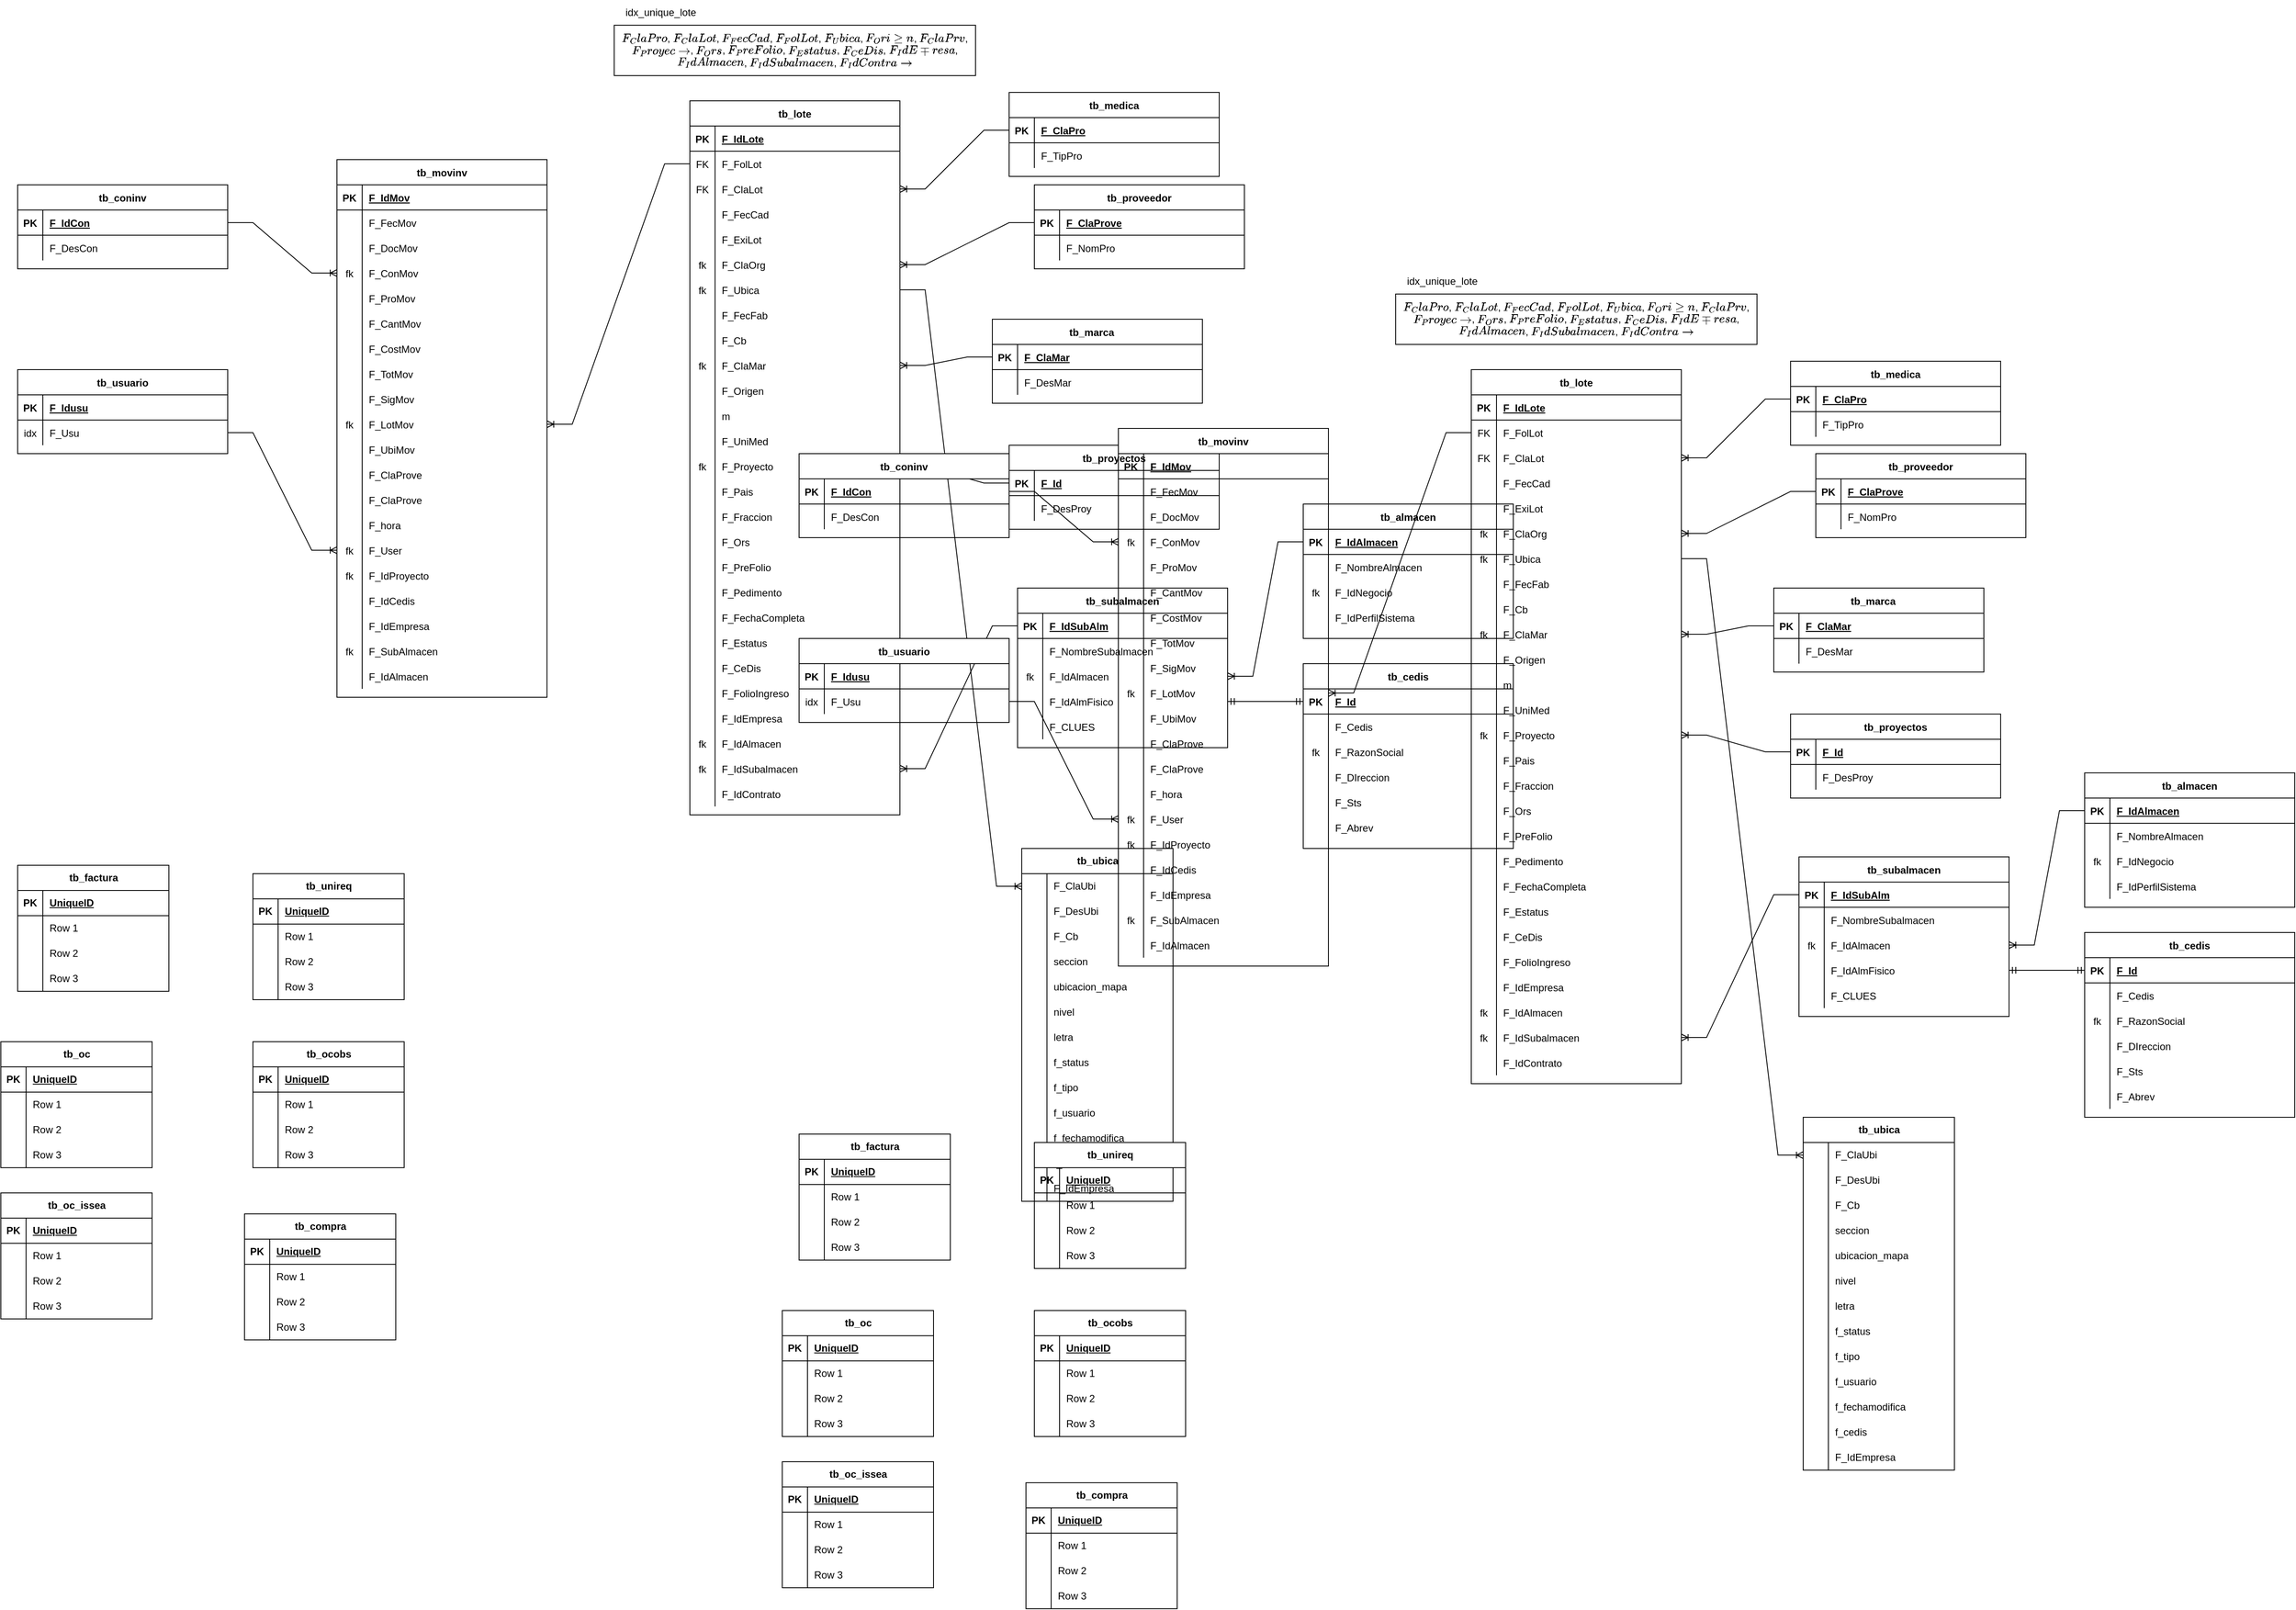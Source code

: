 <mxfile version="28.2.7">
  <diagram id="R2lEEEUBdFMjLlhIrx00" name="Page-1">
    <mxGraphModel dx="4267" dy="2860" grid="1" gridSize="10" guides="1" tooltips="1" connect="1" arrows="1" fold="1" page="1" pageScale="1" pageWidth="850" pageHeight="1100" math="0" shadow="0" extFonts="Permanent Marker^https://fonts.googleapis.com/css?family=Permanent+Marker">
      <root>
        <mxCell id="0" />
        <mxCell id="1" parent="0" />
        <mxCell id="C-vyLk0tnHw3VtMMgP7b-2" value="tb_lote" style="shape=table;startSize=30;container=1;collapsible=1;childLayout=tableLayout;fixedRows=1;rowLines=0;fontStyle=1;align=center;resizeLast=1;" parent="1" vertex="1">
          <mxGeometry x="990" y="-910" width="250" height="850" as="geometry" />
        </mxCell>
        <mxCell id="C-vyLk0tnHw3VtMMgP7b-3" value="" style="shape=partialRectangle;collapsible=0;dropTarget=0;pointerEvents=0;fillColor=none;points=[[0,0.5],[1,0.5]];portConstraint=eastwest;top=0;left=0;right=0;bottom=1;" parent="C-vyLk0tnHw3VtMMgP7b-2" vertex="1">
          <mxGeometry y="30" width="250" height="30" as="geometry" />
        </mxCell>
        <mxCell id="C-vyLk0tnHw3VtMMgP7b-4" value="PK" style="shape=partialRectangle;overflow=hidden;connectable=0;fillColor=none;top=0;left=0;bottom=0;right=0;fontStyle=1;" parent="C-vyLk0tnHw3VtMMgP7b-3" vertex="1">
          <mxGeometry width="30" height="30" as="geometry">
            <mxRectangle width="30" height="30" as="alternateBounds" />
          </mxGeometry>
        </mxCell>
        <mxCell id="C-vyLk0tnHw3VtMMgP7b-5" value="F_IdLote " style="shape=partialRectangle;overflow=hidden;connectable=0;fillColor=none;top=0;left=0;bottom=0;right=0;align=left;spacingLeft=6;fontStyle=5;" parent="C-vyLk0tnHw3VtMMgP7b-3" vertex="1">
          <mxGeometry x="30" width="220" height="30" as="geometry">
            <mxRectangle width="220" height="30" as="alternateBounds" />
          </mxGeometry>
        </mxCell>
        <mxCell id="C-vyLk0tnHw3VtMMgP7b-6" value="" style="shape=partialRectangle;collapsible=0;dropTarget=0;pointerEvents=0;fillColor=none;points=[[0,0.5],[1,0.5]];portConstraint=eastwest;top=0;left=0;right=0;bottom=0;" parent="C-vyLk0tnHw3VtMMgP7b-2" vertex="1">
          <mxGeometry y="60" width="250" height="30" as="geometry" />
        </mxCell>
        <mxCell id="C-vyLk0tnHw3VtMMgP7b-7" value="FK" style="shape=partialRectangle;overflow=hidden;connectable=0;fillColor=none;top=0;left=0;bottom=0;right=0;" parent="C-vyLk0tnHw3VtMMgP7b-6" vertex="1">
          <mxGeometry width="30" height="30" as="geometry">
            <mxRectangle width="30" height="30" as="alternateBounds" />
          </mxGeometry>
        </mxCell>
        <mxCell id="C-vyLk0tnHw3VtMMgP7b-8" value="F_FolLot" style="shape=partialRectangle;overflow=hidden;connectable=0;fillColor=none;top=0;left=0;bottom=0;right=0;align=left;spacingLeft=6;" parent="C-vyLk0tnHw3VtMMgP7b-6" vertex="1">
          <mxGeometry x="30" width="220" height="30" as="geometry">
            <mxRectangle width="220" height="30" as="alternateBounds" />
          </mxGeometry>
        </mxCell>
        <mxCell id="C-vyLk0tnHw3VtMMgP7b-9" value="" style="shape=partialRectangle;collapsible=0;dropTarget=0;pointerEvents=0;fillColor=none;points=[[0,0.5],[1,0.5]];portConstraint=eastwest;top=0;left=0;right=0;bottom=0;" parent="C-vyLk0tnHw3VtMMgP7b-2" vertex="1">
          <mxGeometry y="90" width="250" height="30" as="geometry" />
        </mxCell>
        <mxCell id="C-vyLk0tnHw3VtMMgP7b-10" value="FK" style="shape=partialRectangle;overflow=hidden;connectable=0;fillColor=none;top=0;left=0;bottom=0;right=0;" parent="C-vyLk0tnHw3VtMMgP7b-9" vertex="1">
          <mxGeometry width="30" height="30" as="geometry">
            <mxRectangle width="30" height="30" as="alternateBounds" />
          </mxGeometry>
        </mxCell>
        <mxCell id="C-vyLk0tnHw3VtMMgP7b-11" value="F_ClaLot" style="shape=partialRectangle;overflow=hidden;connectable=0;fillColor=none;top=0;left=0;bottom=0;right=0;align=left;spacingLeft=6;" parent="C-vyLk0tnHw3VtMMgP7b-9" vertex="1">
          <mxGeometry x="30" width="220" height="30" as="geometry">
            <mxRectangle width="220" height="30" as="alternateBounds" />
          </mxGeometry>
        </mxCell>
        <mxCell id="Mk-HMv59uLSTdlvON0sR-57" value="" style="shape=partialRectangle;collapsible=0;dropTarget=0;pointerEvents=0;fillColor=none;points=[[0,0.5],[1,0.5]];portConstraint=eastwest;top=0;left=0;right=0;bottom=0;" parent="C-vyLk0tnHw3VtMMgP7b-2" vertex="1">
          <mxGeometry y="120" width="250" height="30" as="geometry" />
        </mxCell>
        <mxCell id="Mk-HMv59uLSTdlvON0sR-58" value="" style="shape=partialRectangle;overflow=hidden;connectable=0;fillColor=none;top=0;left=0;bottom=0;right=0;" parent="Mk-HMv59uLSTdlvON0sR-57" vertex="1">
          <mxGeometry width="30" height="30" as="geometry">
            <mxRectangle width="30" height="30" as="alternateBounds" />
          </mxGeometry>
        </mxCell>
        <mxCell id="Mk-HMv59uLSTdlvON0sR-59" value="F_FecCad" style="shape=partialRectangle;overflow=hidden;connectable=0;fillColor=none;top=0;left=0;bottom=0;right=0;align=left;spacingLeft=6;" parent="Mk-HMv59uLSTdlvON0sR-57" vertex="1">
          <mxGeometry x="30" width="220" height="30" as="geometry">
            <mxRectangle width="220" height="30" as="alternateBounds" />
          </mxGeometry>
        </mxCell>
        <mxCell id="Mk-HMv59uLSTdlvON0sR-60" value="" style="shape=partialRectangle;collapsible=0;dropTarget=0;pointerEvents=0;fillColor=none;points=[[0,0.5],[1,0.5]];portConstraint=eastwest;top=0;left=0;right=0;bottom=0;" parent="C-vyLk0tnHw3VtMMgP7b-2" vertex="1">
          <mxGeometry y="150" width="250" height="30" as="geometry" />
        </mxCell>
        <mxCell id="Mk-HMv59uLSTdlvON0sR-61" value="" style="shape=partialRectangle;overflow=hidden;connectable=0;fillColor=none;top=0;left=0;bottom=0;right=0;" parent="Mk-HMv59uLSTdlvON0sR-60" vertex="1">
          <mxGeometry width="30" height="30" as="geometry">
            <mxRectangle width="30" height="30" as="alternateBounds" />
          </mxGeometry>
        </mxCell>
        <mxCell id="Mk-HMv59uLSTdlvON0sR-62" value="F_ExiLot" style="shape=partialRectangle;overflow=hidden;connectable=0;fillColor=none;top=0;left=0;bottom=0;right=0;align=left;spacingLeft=6;" parent="Mk-HMv59uLSTdlvON0sR-60" vertex="1">
          <mxGeometry x="30" width="220" height="30" as="geometry">
            <mxRectangle width="220" height="30" as="alternateBounds" />
          </mxGeometry>
        </mxCell>
        <mxCell id="Mk-HMv59uLSTdlvON0sR-63" value="" style="shape=partialRectangle;collapsible=0;dropTarget=0;pointerEvents=0;fillColor=none;points=[[0,0.5],[1,0.5]];portConstraint=eastwest;top=0;left=0;right=0;bottom=0;" parent="C-vyLk0tnHw3VtMMgP7b-2" vertex="1">
          <mxGeometry y="180" width="250" height="30" as="geometry" />
        </mxCell>
        <mxCell id="Mk-HMv59uLSTdlvON0sR-64" value="fk" style="shape=partialRectangle;overflow=hidden;connectable=0;fillColor=none;top=0;left=0;bottom=0;right=0;" parent="Mk-HMv59uLSTdlvON0sR-63" vertex="1">
          <mxGeometry width="30" height="30" as="geometry">
            <mxRectangle width="30" height="30" as="alternateBounds" />
          </mxGeometry>
        </mxCell>
        <mxCell id="Mk-HMv59uLSTdlvON0sR-65" value="F_ClaOrg" style="shape=partialRectangle;overflow=hidden;connectable=0;fillColor=none;top=0;left=0;bottom=0;right=0;align=left;spacingLeft=6;" parent="Mk-HMv59uLSTdlvON0sR-63" vertex="1">
          <mxGeometry x="30" width="220" height="30" as="geometry">
            <mxRectangle width="220" height="30" as="alternateBounds" />
          </mxGeometry>
        </mxCell>
        <mxCell id="Mk-HMv59uLSTdlvON0sR-66" value="" style="shape=partialRectangle;collapsible=0;dropTarget=0;pointerEvents=0;fillColor=none;points=[[0,0.5],[1,0.5]];portConstraint=eastwest;top=0;left=0;right=0;bottom=0;" parent="C-vyLk0tnHw3VtMMgP7b-2" vertex="1">
          <mxGeometry y="210" width="250" height="30" as="geometry" />
        </mxCell>
        <mxCell id="Mk-HMv59uLSTdlvON0sR-67" value="fk" style="shape=partialRectangle;overflow=hidden;connectable=0;fillColor=none;top=0;left=0;bottom=0;right=0;" parent="Mk-HMv59uLSTdlvON0sR-66" vertex="1">
          <mxGeometry width="30" height="30" as="geometry">
            <mxRectangle width="30" height="30" as="alternateBounds" />
          </mxGeometry>
        </mxCell>
        <mxCell id="Mk-HMv59uLSTdlvON0sR-68" value="F_Ubica" style="shape=partialRectangle;overflow=hidden;connectable=0;fillColor=none;top=0;left=0;bottom=0;right=0;align=left;spacingLeft=6;" parent="Mk-HMv59uLSTdlvON0sR-66" vertex="1">
          <mxGeometry x="30" width="220" height="30" as="geometry">
            <mxRectangle width="220" height="30" as="alternateBounds" />
          </mxGeometry>
        </mxCell>
        <mxCell id="Mk-HMv59uLSTdlvON0sR-69" value="" style="shape=partialRectangle;collapsible=0;dropTarget=0;pointerEvents=0;fillColor=none;points=[[0,0.5],[1,0.5]];portConstraint=eastwest;top=0;left=0;right=0;bottom=0;" parent="C-vyLk0tnHw3VtMMgP7b-2" vertex="1">
          <mxGeometry y="240" width="250" height="30" as="geometry" />
        </mxCell>
        <mxCell id="Mk-HMv59uLSTdlvON0sR-70" value="" style="shape=partialRectangle;overflow=hidden;connectable=0;fillColor=none;top=0;left=0;bottom=0;right=0;" parent="Mk-HMv59uLSTdlvON0sR-69" vertex="1">
          <mxGeometry width="30" height="30" as="geometry">
            <mxRectangle width="30" height="30" as="alternateBounds" />
          </mxGeometry>
        </mxCell>
        <mxCell id="Mk-HMv59uLSTdlvON0sR-71" value="F_FecFab" style="shape=partialRectangle;overflow=hidden;connectable=0;fillColor=none;top=0;left=0;bottom=0;right=0;align=left;spacingLeft=6;" parent="Mk-HMv59uLSTdlvON0sR-69" vertex="1">
          <mxGeometry x="30" width="220" height="30" as="geometry">
            <mxRectangle width="220" height="30" as="alternateBounds" />
          </mxGeometry>
        </mxCell>
        <mxCell id="Mk-HMv59uLSTdlvON0sR-72" value="" style="shape=partialRectangle;collapsible=0;dropTarget=0;pointerEvents=0;fillColor=none;points=[[0,0.5],[1,0.5]];portConstraint=eastwest;top=0;left=0;right=0;bottom=0;" parent="C-vyLk0tnHw3VtMMgP7b-2" vertex="1">
          <mxGeometry y="270" width="250" height="30" as="geometry" />
        </mxCell>
        <mxCell id="Mk-HMv59uLSTdlvON0sR-73" value="" style="shape=partialRectangle;overflow=hidden;connectable=0;fillColor=none;top=0;left=0;bottom=0;right=0;" parent="Mk-HMv59uLSTdlvON0sR-72" vertex="1">
          <mxGeometry width="30" height="30" as="geometry">
            <mxRectangle width="30" height="30" as="alternateBounds" />
          </mxGeometry>
        </mxCell>
        <mxCell id="Mk-HMv59uLSTdlvON0sR-74" value="F_Cb" style="shape=partialRectangle;overflow=hidden;connectable=0;fillColor=none;top=0;left=0;bottom=0;right=0;align=left;spacingLeft=6;" parent="Mk-HMv59uLSTdlvON0sR-72" vertex="1">
          <mxGeometry x="30" width="220" height="30" as="geometry">
            <mxRectangle width="220" height="30" as="alternateBounds" />
          </mxGeometry>
        </mxCell>
        <mxCell id="Mk-HMv59uLSTdlvON0sR-75" value="" style="shape=partialRectangle;collapsible=0;dropTarget=0;pointerEvents=0;fillColor=none;points=[[0,0.5],[1,0.5]];portConstraint=eastwest;top=0;left=0;right=0;bottom=0;" parent="C-vyLk0tnHw3VtMMgP7b-2" vertex="1">
          <mxGeometry y="300" width="250" height="30" as="geometry" />
        </mxCell>
        <mxCell id="Mk-HMv59uLSTdlvON0sR-76" value="fk" style="shape=partialRectangle;overflow=hidden;connectable=0;fillColor=none;top=0;left=0;bottom=0;right=0;" parent="Mk-HMv59uLSTdlvON0sR-75" vertex="1">
          <mxGeometry width="30" height="30" as="geometry">
            <mxRectangle width="30" height="30" as="alternateBounds" />
          </mxGeometry>
        </mxCell>
        <mxCell id="Mk-HMv59uLSTdlvON0sR-77" value="F_ClaMar" style="shape=partialRectangle;overflow=hidden;connectable=0;fillColor=none;top=0;left=0;bottom=0;right=0;align=left;spacingLeft=6;" parent="Mk-HMv59uLSTdlvON0sR-75" vertex="1">
          <mxGeometry x="30" width="220" height="30" as="geometry">
            <mxRectangle width="220" height="30" as="alternateBounds" />
          </mxGeometry>
        </mxCell>
        <mxCell id="Mk-HMv59uLSTdlvON0sR-78" value="" style="shape=partialRectangle;collapsible=0;dropTarget=0;pointerEvents=0;fillColor=none;points=[[0,0.5],[1,0.5]];portConstraint=eastwest;top=0;left=0;right=0;bottom=0;" parent="C-vyLk0tnHw3VtMMgP7b-2" vertex="1">
          <mxGeometry y="330" width="250" height="30" as="geometry" />
        </mxCell>
        <mxCell id="Mk-HMv59uLSTdlvON0sR-79" value="" style="shape=partialRectangle;overflow=hidden;connectable=0;fillColor=none;top=0;left=0;bottom=0;right=0;" parent="Mk-HMv59uLSTdlvON0sR-78" vertex="1">
          <mxGeometry width="30" height="30" as="geometry">
            <mxRectangle width="30" height="30" as="alternateBounds" />
          </mxGeometry>
        </mxCell>
        <mxCell id="Mk-HMv59uLSTdlvON0sR-80" value="F_Origen" style="shape=partialRectangle;overflow=hidden;connectable=0;fillColor=none;top=0;left=0;bottom=0;right=0;align=left;spacingLeft=6;" parent="Mk-HMv59uLSTdlvON0sR-78" vertex="1">
          <mxGeometry x="30" width="220" height="30" as="geometry">
            <mxRectangle width="220" height="30" as="alternateBounds" />
          </mxGeometry>
        </mxCell>
        <mxCell id="Mk-HMv59uLSTdlvON0sR-81" value="" style="shape=partialRectangle;collapsible=0;dropTarget=0;pointerEvents=0;fillColor=none;points=[[0,0.5],[1,0.5]];portConstraint=eastwest;top=0;left=0;right=0;bottom=0;" parent="C-vyLk0tnHw3VtMMgP7b-2" vertex="1">
          <mxGeometry y="360" width="250" height="30" as="geometry" />
        </mxCell>
        <mxCell id="Mk-HMv59uLSTdlvON0sR-82" value="" style="shape=partialRectangle;overflow=hidden;connectable=0;fillColor=none;top=0;left=0;bottom=0;right=0;" parent="Mk-HMv59uLSTdlvON0sR-81" vertex="1">
          <mxGeometry width="30" height="30" as="geometry">
            <mxRectangle width="30" height="30" as="alternateBounds" />
          </mxGeometry>
        </mxCell>
        <mxCell id="Mk-HMv59uLSTdlvON0sR-83" value="m" style="shape=partialRectangle;overflow=hidden;connectable=0;fillColor=none;top=0;left=0;bottom=0;right=0;align=left;spacingLeft=6;" parent="Mk-HMv59uLSTdlvON0sR-81" vertex="1">
          <mxGeometry x="30" width="220" height="30" as="geometry">
            <mxRectangle width="220" height="30" as="alternateBounds" />
          </mxGeometry>
        </mxCell>
        <mxCell id="Mk-HMv59uLSTdlvON0sR-84" value="" style="shape=partialRectangle;collapsible=0;dropTarget=0;pointerEvents=0;fillColor=none;points=[[0,0.5],[1,0.5]];portConstraint=eastwest;top=0;left=0;right=0;bottom=0;" parent="C-vyLk0tnHw3VtMMgP7b-2" vertex="1">
          <mxGeometry y="390" width="250" height="30" as="geometry" />
        </mxCell>
        <mxCell id="Mk-HMv59uLSTdlvON0sR-85" value="" style="shape=partialRectangle;overflow=hidden;connectable=0;fillColor=none;top=0;left=0;bottom=0;right=0;" parent="Mk-HMv59uLSTdlvON0sR-84" vertex="1">
          <mxGeometry width="30" height="30" as="geometry">
            <mxRectangle width="30" height="30" as="alternateBounds" />
          </mxGeometry>
        </mxCell>
        <mxCell id="Mk-HMv59uLSTdlvON0sR-86" value="F_UniMed" style="shape=partialRectangle;overflow=hidden;connectable=0;fillColor=none;top=0;left=0;bottom=0;right=0;align=left;spacingLeft=6;" parent="Mk-HMv59uLSTdlvON0sR-84" vertex="1">
          <mxGeometry x="30" width="220" height="30" as="geometry">
            <mxRectangle width="220" height="30" as="alternateBounds" />
          </mxGeometry>
        </mxCell>
        <mxCell id="Mk-HMv59uLSTdlvON0sR-87" value="" style="shape=partialRectangle;collapsible=0;dropTarget=0;pointerEvents=0;fillColor=none;points=[[0,0.5],[1,0.5]];portConstraint=eastwest;top=0;left=0;right=0;bottom=0;" parent="C-vyLk0tnHw3VtMMgP7b-2" vertex="1">
          <mxGeometry y="420" width="250" height="30" as="geometry" />
        </mxCell>
        <mxCell id="Mk-HMv59uLSTdlvON0sR-88" value="fk" style="shape=partialRectangle;overflow=hidden;connectable=0;fillColor=none;top=0;left=0;bottom=0;right=0;" parent="Mk-HMv59uLSTdlvON0sR-87" vertex="1">
          <mxGeometry width="30" height="30" as="geometry">
            <mxRectangle width="30" height="30" as="alternateBounds" />
          </mxGeometry>
        </mxCell>
        <mxCell id="Mk-HMv59uLSTdlvON0sR-89" value="F_Proyecto" style="shape=partialRectangle;overflow=hidden;connectable=0;fillColor=none;top=0;left=0;bottom=0;right=0;align=left;spacingLeft=6;" parent="Mk-HMv59uLSTdlvON0sR-87" vertex="1">
          <mxGeometry x="30" width="220" height="30" as="geometry">
            <mxRectangle width="220" height="30" as="alternateBounds" />
          </mxGeometry>
        </mxCell>
        <mxCell id="Mk-HMv59uLSTdlvON0sR-90" value="" style="shape=partialRectangle;collapsible=0;dropTarget=0;pointerEvents=0;fillColor=none;points=[[0,0.5],[1,0.5]];portConstraint=eastwest;top=0;left=0;right=0;bottom=0;" parent="C-vyLk0tnHw3VtMMgP7b-2" vertex="1">
          <mxGeometry y="450" width="250" height="30" as="geometry" />
        </mxCell>
        <mxCell id="Mk-HMv59uLSTdlvON0sR-91" value="" style="shape=partialRectangle;overflow=hidden;connectable=0;fillColor=none;top=0;left=0;bottom=0;right=0;" parent="Mk-HMv59uLSTdlvON0sR-90" vertex="1">
          <mxGeometry width="30" height="30" as="geometry">
            <mxRectangle width="30" height="30" as="alternateBounds" />
          </mxGeometry>
        </mxCell>
        <mxCell id="Mk-HMv59uLSTdlvON0sR-92" value="F_Pais" style="shape=partialRectangle;overflow=hidden;connectable=0;fillColor=none;top=0;left=0;bottom=0;right=0;align=left;spacingLeft=6;" parent="Mk-HMv59uLSTdlvON0sR-90" vertex="1">
          <mxGeometry x="30" width="220" height="30" as="geometry">
            <mxRectangle width="220" height="30" as="alternateBounds" />
          </mxGeometry>
        </mxCell>
        <mxCell id="Mk-HMv59uLSTdlvON0sR-93" value="" style="shape=partialRectangle;collapsible=0;dropTarget=0;pointerEvents=0;fillColor=none;points=[[0,0.5],[1,0.5]];portConstraint=eastwest;top=0;left=0;right=0;bottom=0;" parent="C-vyLk0tnHw3VtMMgP7b-2" vertex="1">
          <mxGeometry y="480" width="250" height="30" as="geometry" />
        </mxCell>
        <mxCell id="Mk-HMv59uLSTdlvON0sR-94" value="" style="shape=partialRectangle;overflow=hidden;connectable=0;fillColor=none;top=0;left=0;bottom=0;right=0;" parent="Mk-HMv59uLSTdlvON0sR-93" vertex="1">
          <mxGeometry width="30" height="30" as="geometry">
            <mxRectangle width="30" height="30" as="alternateBounds" />
          </mxGeometry>
        </mxCell>
        <mxCell id="Mk-HMv59uLSTdlvON0sR-95" value="F_Fraccion" style="shape=partialRectangle;overflow=hidden;connectable=0;fillColor=none;top=0;left=0;bottom=0;right=0;align=left;spacingLeft=6;" parent="Mk-HMv59uLSTdlvON0sR-93" vertex="1">
          <mxGeometry x="30" width="220" height="30" as="geometry">
            <mxRectangle width="220" height="30" as="alternateBounds" />
          </mxGeometry>
        </mxCell>
        <mxCell id="Mk-HMv59uLSTdlvON0sR-96" value="" style="shape=partialRectangle;collapsible=0;dropTarget=0;pointerEvents=0;fillColor=none;points=[[0,0.5],[1,0.5]];portConstraint=eastwest;top=0;left=0;right=0;bottom=0;" parent="C-vyLk0tnHw3VtMMgP7b-2" vertex="1">
          <mxGeometry y="510" width="250" height="30" as="geometry" />
        </mxCell>
        <mxCell id="Mk-HMv59uLSTdlvON0sR-97" value="" style="shape=partialRectangle;overflow=hidden;connectable=0;fillColor=none;top=0;left=0;bottom=0;right=0;" parent="Mk-HMv59uLSTdlvON0sR-96" vertex="1">
          <mxGeometry width="30" height="30" as="geometry">
            <mxRectangle width="30" height="30" as="alternateBounds" />
          </mxGeometry>
        </mxCell>
        <mxCell id="Mk-HMv59uLSTdlvON0sR-98" value="F_Ors" style="shape=partialRectangle;overflow=hidden;connectable=0;fillColor=none;top=0;left=0;bottom=0;right=0;align=left;spacingLeft=6;" parent="Mk-HMv59uLSTdlvON0sR-96" vertex="1">
          <mxGeometry x="30" width="220" height="30" as="geometry">
            <mxRectangle width="220" height="30" as="alternateBounds" />
          </mxGeometry>
        </mxCell>
        <mxCell id="Mk-HMv59uLSTdlvON0sR-99" value="" style="shape=partialRectangle;collapsible=0;dropTarget=0;pointerEvents=0;fillColor=none;points=[[0,0.5],[1,0.5]];portConstraint=eastwest;top=0;left=0;right=0;bottom=0;" parent="C-vyLk0tnHw3VtMMgP7b-2" vertex="1">
          <mxGeometry y="540" width="250" height="30" as="geometry" />
        </mxCell>
        <mxCell id="Mk-HMv59uLSTdlvON0sR-100" value="" style="shape=partialRectangle;overflow=hidden;connectable=0;fillColor=none;top=0;left=0;bottom=0;right=0;" parent="Mk-HMv59uLSTdlvON0sR-99" vertex="1">
          <mxGeometry width="30" height="30" as="geometry">
            <mxRectangle width="30" height="30" as="alternateBounds" />
          </mxGeometry>
        </mxCell>
        <mxCell id="Mk-HMv59uLSTdlvON0sR-101" value="F_PreFolio" style="shape=partialRectangle;overflow=hidden;connectable=0;fillColor=none;top=0;left=0;bottom=0;right=0;align=left;spacingLeft=6;" parent="Mk-HMv59uLSTdlvON0sR-99" vertex="1">
          <mxGeometry x="30" width="220" height="30" as="geometry">
            <mxRectangle width="220" height="30" as="alternateBounds" />
          </mxGeometry>
        </mxCell>
        <mxCell id="Mk-HMv59uLSTdlvON0sR-102" value="" style="shape=partialRectangle;collapsible=0;dropTarget=0;pointerEvents=0;fillColor=none;points=[[0,0.5],[1,0.5]];portConstraint=eastwest;top=0;left=0;right=0;bottom=0;" parent="C-vyLk0tnHw3VtMMgP7b-2" vertex="1">
          <mxGeometry y="570" width="250" height="30" as="geometry" />
        </mxCell>
        <mxCell id="Mk-HMv59uLSTdlvON0sR-103" value="" style="shape=partialRectangle;overflow=hidden;connectable=0;fillColor=none;top=0;left=0;bottom=0;right=0;" parent="Mk-HMv59uLSTdlvON0sR-102" vertex="1">
          <mxGeometry width="30" height="30" as="geometry">
            <mxRectangle width="30" height="30" as="alternateBounds" />
          </mxGeometry>
        </mxCell>
        <mxCell id="Mk-HMv59uLSTdlvON0sR-104" value="F_Pedimento" style="shape=partialRectangle;overflow=hidden;connectable=0;fillColor=none;top=0;left=0;bottom=0;right=0;align=left;spacingLeft=6;" parent="Mk-HMv59uLSTdlvON0sR-102" vertex="1">
          <mxGeometry x="30" width="220" height="30" as="geometry">
            <mxRectangle width="220" height="30" as="alternateBounds" />
          </mxGeometry>
        </mxCell>
        <mxCell id="Mk-HMv59uLSTdlvON0sR-105" value="" style="shape=partialRectangle;collapsible=0;dropTarget=0;pointerEvents=0;fillColor=none;points=[[0,0.5],[1,0.5]];portConstraint=eastwest;top=0;left=0;right=0;bottom=0;" parent="C-vyLk0tnHw3VtMMgP7b-2" vertex="1">
          <mxGeometry y="600" width="250" height="30" as="geometry" />
        </mxCell>
        <mxCell id="Mk-HMv59uLSTdlvON0sR-106" value="" style="shape=partialRectangle;overflow=hidden;connectable=0;fillColor=none;top=0;left=0;bottom=0;right=0;" parent="Mk-HMv59uLSTdlvON0sR-105" vertex="1">
          <mxGeometry width="30" height="30" as="geometry">
            <mxRectangle width="30" height="30" as="alternateBounds" />
          </mxGeometry>
        </mxCell>
        <mxCell id="Mk-HMv59uLSTdlvON0sR-107" value="F_FechaCompleta" style="shape=partialRectangle;overflow=hidden;connectable=0;fillColor=none;top=0;left=0;bottom=0;right=0;align=left;spacingLeft=6;" parent="Mk-HMv59uLSTdlvON0sR-105" vertex="1">
          <mxGeometry x="30" width="220" height="30" as="geometry">
            <mxRectangle width="220" height="30" as="alternateBounds" />
          </mxGeometry>
        </mxCell>
        <mxCell id="Mk-HMv59uLSTdlvON0sR-108" value="" style="shape=partialRectangle;collapsible=0;dropTarget=0;pointerEvents=0;fillColor=none;points=[[0,0.5],[1,0.5]];portConstraint=eastwest;top=0;left=0;right=0;bottom=0;" parent="C-vyLk0tnHw3VtMMgP7b-2" vertex="1">
          <mxGeometry y="630" width="250" height="30" as="geometry" />
        </mxCell>
        <mxCell id="Mk-HMv59uLSTdlvON0sR-109" value="" style="shape=partialRectangle;overflow=hidden;connectable=0;fillColor=none;top=0;left=0;bottom=0;right=0;" parent="Mk-HMv59uLSTdlvON0sR-108" vertex="1">
          <mxGeometry width="30" height="30" as="geometry">
            <mxRectangle width="30" height="30" as="alternateBounds" />
          </mxGeometry>
        </mxCell>
        <mxCell id="Mk-HMv59uLSTdlvON0sR-110" value="F_Estatus" style="shape=partialRectangle;overflow=hidden;connectable=0;fillColor=none;top=0;left=0;bottom=0;right=0;align=left;spacingLeft=6;" parent="Mk-HMv59uLSTdlvON0sR-108" vertex="1">
          <mxGeometry x="30" width="220" height="30" as="geometry">
            <mxRectangle width="220" height="30" as="alternateBounds" />
          </mxGeometry>
        </mxCell>
        <mxCell id="Mk-HMv59uLSTdlvON0sR-111" value="" style="shape=partialRectangle;collapsible=0;dropTarget=0;pointerEvents=0;fillColor=none;points=[[0,0.5],[1,0.5]];portConstraint=eastwest;top=0;left=0;right=0;bottom=0;" parent="C-vyLk0tnHw3VtMMgP7b-2" vertex="1">
          <mxGeometry y="660" width="250" height="30" as="geometry" />
        </mxCell>
        <mxCell id="Mk-HMv59uLSTdlvON0sR-112" value="" style="shape=partialRectangle;overflow=hidden;connectable=0;fillColor=none;top=0;left=0;bottom=0;right=0;" parent="Mk-HMv59uLSTdlvON0sR-111" vertex="1">
          <mxGeometry width="30" height="30" as="geometry">
            <mxRectangle width="30" height="30" as="alternateBounds" />
          </mxGeometry>
        </mxCell>
        <mxCell id="Mk-HMv59uLSTdlvON0sR-113" value="F_CeDis" style="shape=partialRectangle;overflow=hidden;connectable=0;fillColor=none;top=0;left=0;bottom=0;right=0;align=left;spacingLeft=6;" parent="Mk-HMv59uLSTdlvON0sR-111" vertex="1">
          <mxGeometry x="30" width="220" height="30" as="geometry">
            <mxRectangle width="220" height="30" as="alternateBounds" />
          </mxGeometry>
        </mxCell>
        <mxCell id="Mk-HMv59uLSTdlvON0sR-114" value="" style="shape=partialRectangle;collapsible=0;dropTarget=0;pointerEvents=0;fillColor=none;points=[[0,0.5],[1,0.5]];portConstraint=eastwest;top=0;left=0;right=0;bottom=0;" parent="C-vyLk0tnHw3VtMMgP7b-2" vertex="1">
          <mxGeometry y="690" width="250" height="30" as="geometry" />
        </mxCell>
        <mxCell id="Mk-HMv59uLSTdlvON0sR-115" value="" style="shape=partialRectangle;overflow=hidden;connectable=0;fillColor=none;top=0;left=0;bottom=0;right=0;" parent="Mk-HMv59uLSTdlvON0sR-114" vertex="1">
          <mxGeometry width="30" height="30" as="geometry">
            <mxRectangle width="30" height="30" as="alternateBounds" />
          </mxGeometry>
        </mxCell>
        <mxCell id="Mk-HMv59uLSTdlvON0sR-116" value="F_FolioIngreso" style="shape=partialRectangle;overflow=hidden;connectable=0;fillColor=none;top=0;left=0;bottom=0;right=0;align=left;spacingLeft=6;" parent="Mk-HMv59uLSTdlvON0sR-114" vertex="1">
          <mxGeometry x="30" width="220" height="30" as="geometry">
            <mxRectangle width="220" height="30" as="alternateBounds" />
          </mxGeometry>
        </mxCell>
        <mxCell id="Mk-HMv59uLSTdlvON0sR-117" value="" style="shape=partialRectangle;collapsible=0;dropTarget=0;pointerEvents=0;fillColor=none;points=[[0,0.5],[1,0.5]];portConstraint=eastwest;top=0;left=0;right=0;bottom=0;" parent="C-vyLk0tnHw3VtMMgP7b-2" vertex="1">
          <mxGeometry y="720" width="250" height="30" as="geometry" />
        </mxCell>
        <mxCell id="Mk-HMv59uLSTdlvON0sR-118" value="" style="shape=partialRectangle;overflow=hidden;connectable=0;fillColor=none;top=0;left=0;bottom=0;right=0;" parent="Mk-HMv59uLSTdlvON0sR-117" vertex="1">
          <mxGeometry width="30" height="30" as="geometry">
            <mxRectangle width="30" height="30" as="alternateBounds" />
          </mxGeometry>
        </mxCell>
        <mxCell id="Mk-HMv59uLSTdlvON0sR-119" value="F_IdEmpresa" style="shape=partialRectangle;overflow=hidden;connectable=0;fillColor=none;top=0;left=0;bottom=0;right=0;align=left;spacingLeft=6;" parent="Mk-HMv59uLSTdlvON0sR-117" vertex="1">
          <mxGeometry x="30" width="220" height="30" as="geometry">
            <mxRectangle width="220" height="30" as="alternateBounds" />
          </mxGeometry>
        </mxCell>
        <mxCell id="Mk-HMv59uLSTdlvON0sR-120" value="" style="shape=partialRectangle;collapsible=0;dropTarget=0;pointerEvents=0;fillColor=none;points=[[0,0.5],[1,0.5]];portConstraint=eastwest;top=0;left=0;right=0;bottom=0;" parent="C-vyLk0tnHw3VtMMgP7b-2" vertex="1">
          <mxGeometry y="750" width="250" height="30" as="geometry" />
        </mxCell>
        <mxCell id="Mk-HMv59uLSTdlvON0sR-121" value="fk" style="shape=partialRectangle;overflow=hidden;connectable=0;fillColor=none;top=0;left=0;bottom=0;right=0;" parent="Mk-HMv59uLSTdlvON0sR-120" vertex="1">
          <mxGeometry width="30" height="30" as="geometry">
            <mxRectangle width="30" height="30" as="alternateBounds" />
          </mxGeometry>
        </mxCell>
        <mxCell id="Mk-HMv59uLSTdlvON0sR-122" value="F_IdAlmacen" style="shape=partialRectangle;overflow=hidden;connectable=0;fillColor=none;top=0;left=0;bottom=0;right=0;align=left;spacingLeft=6;" parent="Mk-HMv59uLSTdlvON0sR-120" vertex="1">
          <mxGeometry x="30" width="220" height="30" as="geometry">
            <mxRectangle width="220" height="30" as="alternateBounds" />
          </mxGeometry>
        </mxCell>
        <mxCell id="Mk-HMv59uLSTdlvON0sR-123" value="" style="shape=partialRectangle;collapsible=0;dropTarget=0;pointerEvents=0;fillColor=none;points=[[0,0.5],[1,0.5]];portConstraint=eastwest;top=0;left=0;right=0;bottom=0;" parent="C-vyLk0tnHw3VtMMgP7b-2" vertex="1">
          <mxGeometry y="780" width="250" height="30" as="geometry" />
        </mxCell>
        <mxCell id="Mk-HMv59uLSTdlvON0sR-124" value="fk" style="shape=partialRectangle;overflow=hidden;connectable=0;fillColor=none;top=0;left=0;bottom=0;right=0;" parent="Mk-HMv59uLSTdlvON0sR-123" vertex="1">
          <mxGeometry width="30" height="30" as="geometry">
            <mxRectangle width="30" height="30" as="alternateBounds" />
          </mxGeometry>
        </mxCell>
        <mxCell id="Mk-HMv59uLSTdlvON0sR-125" value="F_IdSubalmacen" style="shape=partialRectangle;overflow=hidden;connectable=0;fillColor=none;top=0;left=0;bottom=0;right=0;align=left;spacingLeft=6;" parent="Mk-HMv59uLSTdlvON0sR-123" vertex="1">
          <mxGeometry x="30" width="220" height="30" as="geometry">
            <mxRectangle width="220" height="30" as="alternateBounds" />
          </mxGeometry>
        </mxCell>
        <mxCell id="Mk-HMv59uLSTdlvON0sR-126" value="" style="shape=partialRectangle;collapsible=0;dropTarget=0;pointerEvents=0;fillColor=none;points=[[0,0.5],[1,0.5]];portConstraint=eastwest;top=0;left=0;right=0;bottom=0;" parent="C-vyLk0tnHw3VtMMgP7b-2" vertex="1">
          <mxGeometry y="810" width="250" height="30" as="geometry" />
        </mxCell>
        <mxCell id="Mk-HMv59uLSTdlvON0sR-127" value="" style="shape=partialRectangle;overflow=hidden;connectable=0;fillColor=none;top=0;left=0;bottom=0;right=0;" parent="Mk-HMv59uLSTdlvON0sR-126" vertex="1">
          <mxGeometry width="30" height="30" as="geometry">
            <mxRectangle width="30" height="30" as="alternateBounds" />
          </mxGeometry>
        </mxCell>
        <mxCell id="Mk-HMv59uLSTdlvON0sR-128" value="F_IdContrato" style="shape=partialRectangle;overflow=hidden;connectable=0;fillColor=none;top=0;left=0;bottom=0;right=0;align=left;spacingLeft=6;" parent="Mk-HMv59uLSTdlvON0sR-126" vertex="1">
          <mxGeometry x="30" width="220" height="30" as="geometry">
            <mxRectangle width="220" height="30" as="alternateBounds" />
          </mxGeometry>
        </mxCell>
        <mxCell id="C-vyLk0tnHw3VtMMgP7b-13" value="tb_coninv" style="shape=table;startSize=30;container=1;collapsible=1;childLayout=tableLayout;fixedRows=1;rowLines=0;fontStyle=1;align=center;resizeLast=1;" parent="1" vertex="1">
          <mxGeometry x="190" y="-810" width="250" height="100" as="geometry" />
        </mxCell>
        <mxCell id="C-vyLk0tnHw3VtMMgP7b-14" value="" style="shape=partialRectangle;collapsible=0;dropTarget=0;pointerEvents=0;fillColor=none;points=[[0,0.5],[1,0.5]];portConstraint=eastwest;top=0;left=0;right=0;bottom=1;" parent="C-vyLk0tnHw3VtMMgP7b-13" vertex="1">
          <mxGeometry y="30" width="250" height="30" as="geometry" />
        </mxCell>
        <mxCell id="C-vyLk0tnHw3VtMMgP7b-15" value="PK" style="shape=partialRectangle;overflow=hidden;connectable=0;fillColor=none;top=0;left=0;bottom=0;right=0;fontStyle=1;" parent="C-vyLk0tnHw3VtMMgP7b-14" vertex="1">
          <mxGeometry width="30" height="30" as="geometry">
            <mxRectangle width="30" height="30" as="alternateBounds" />
          </mxGeometry>
        </mxCell>
        <mxCell id="C-vyLk0tnHw3VtMMgP7b-16" value="F_IdCon" style="shape=partialRectangle;overflow=hidden;connectable=0;fillColor=none;top=0;left=0;bottom=0;right=0;align=left;spacingLeft=6;fontStyle=5;" parent="C-vyLk0tnHw3VtMMgP7b-14" vertex="1">
          <mxGeometry x="30" width="220" height="30" as="geometry">
            <mxRectangle width="220" height="30" as="alternateBounds" />
          </mxGeometry>
        </mxCell>
        <mxCell id="C-vyLk0tnHw3VtMMgP7b-17" value="" style="shape=partialRectangle;collapsible=0;dropTarget=0;pointerEvents=0;fillColor=none;points=[[0,0.5],[1,0.5]];portConstraint=eastwest;top=0;left=0;right=0;bottom=0;" parent="C-vyLk0tnHw3VtMMgP7b-13" vertex="1">
          <mxGeometry y="60" width="250" height="30" as="geometry" />
        </mxCell>
        <mxCell id="C-vyLk0tnHw3VtMMgP7b-18" value="" style="shape=partialRectangle;overflow=hidden;connectable=0;fillColor=none;top=0;left=0;bottom=0;right=0;" parent="C-vyLk0tnHw3VtMMgP7b-17" vertex="1">
          <mxGeometry width="30" height="30" as="geometry">
            <mxRectangle width="30" height="30" as="alternateBounds" />
          </mxGeometry>
        </mxCell>
        <mxCell id="C-vyLk0tnHw3VtMMgP7b-19" value="F_DesCon" style="shape=partialRectangle;overflow=hidden;connectable=0;fillColor=none;top=0;left=0;bottom=0;right=0;align=left;spacingLeft=6;" parent="C-vyLk0tnHw3VtMMgP7b-17" vertex="1">
          <mxGeometry x="30" width="220" height="30" as="geometry">
            <mxRectangle width="220" height="30" as="alternateBounds" />
          </mxGeometry>
        </mxCell>
        <mxCell id="C-vyLk0tnHw3VtMMgP7b-23" value="tb_movinv" style="shape=table;startSize=30;container=1;collapsible=1;childLayout=tableLayout;fixedRows=1;rowLines=0;fontStyle=1;align=center;resizeLast=1;" parent="1" vertex="1">
          <mxGeometry x="570" y="-840" width="250" height="640" as="geometry" />
        </mxCell>
        <mxCell id="C-vyLk0tnHw3VtMMgP7b-24" value="" style="shape=partialRectangle;collapsible=0;dropTarget=0;pointerEvents=0;fillColor=none;points=[[0,0.5],[1,0.5]];portConstraint=eastwest;top=0;left=0;right=0;bottom=1;" parent="C-vyLk0tnHw3VtMMgP7b-23" vertex="1">
          <mxGeometry y="30" width="250" height="30" as="geometry" />
        </mxCell>
        <mxCell id="C-vyLk0tnHw3VtMMgP7b-25" value="PK" style="shape=partialRectangle;overflow=hidden;connectable=0;fillColor=none;top=0;left=0;bottom=0;right=0;fontStyle=1;" parent="C-vyLk0tnHw3VtMMgP7b-24" vertex="1">
          <mxGeometry width="30" height="30" as="geometry">
            <mxRectangle width="30" height="30" as="alternateBounds" />
          </mxGeometry>
        </mxCell>
        <mxCell id="C-vyLk0tnHw3VtMMgP7b-26" value="F_IdMov" style="shape=partialRectangle;overflow=hidden;connectable=0;fillColor=none;top=0;left=0;bottom=0;right=0;align=left;spacingLeft=6;fontStyle=5;" parent="C-vyLk0tnHw3VtMMgP7b-24" vertex="1">
          <mxGeometry x="30" width="220" height="30" as="geometry">
            <mxRectangle width="220" height="30" as="alternateBounds" />
          </mxGeometry>
        </mxCell>
        <mxCell id="C-vyLk0tnHw3VtMMgP7b-27" value="" style="shape=partialRectangle;collapsible=0;dropTarget=0;pointerEvents=0;fillColor=none;points=[[0,0.5],[1,0.5]];portConstraint=eastwest;top=0;left=0;right=0;bottom=0;" parent="C-vyLk0tnHw3VtMMgP7b-23" vertex="1">
          <mxGeometry y="60" width="250" height="30" as="geometry" />
        </mxCell>
        <mxCell id="C-vyLk0tnHw3VtMMgP7b-28" value="" style="shape=partialRectangle;overflow=hidden;connectable=0;fillColor=none;top=0;left=0;bottom=0;right=0;" parent="C-vyLk0tnHw3VtMMgP7b-27" vertex="1">
          <mxGeometry width="30" height="30" as="geometry">
            <mxRectangle width="30" height="30" as="alternateBounds" />
          </mxGeometry>
        </mxCell>
        <mxCell id="C-vyLk0tnHw3VtMMgP7b-29" value="F_FecMov" style="shape=partialRectangle;overflow=hidden;connectable=0;fillColor=none;top=0;left=0;bottom=0;right=0;align=left;spacingLeft=6;" parent="C-vyLk0tnHw3VtMMgP7b-27" vertex="1">
          <mxGeometry x="30" width="220" height="30" as="geometry">
            <mxRectangle width="220" height="30" as="alternateBounds" />
          </mxGeometry>
        </mxCell>
        <mxCell id="Mk-HMv59uLSTdlvON0sR-2" value="" style="shape=partialRectangle;collapsible=0;dropTarget=0;pointerEvents=0;fillColor=none;points=[[0,0.5],[1,0.5]];portConstraint=eastwest;top=0;left=0;right=0;bottom=0;" parent="C-vyLk0tnHw3VtMMgP7b-23" vertex="1">
          <mxGeometry y="90" width="250" height="30" as="geometry" />
        </mxCell>
        <mxCell id="Mk-HMv59uLSTdlvON0sR-3" value="" style="shape=partialRectangle;overflow=hidden;connectable=0;fillColor=none;top=0;left=0;bottom=0;right=0;" parent="Mk-HMv59uLSTdlvON0sR-2" vertex="1">
          <mxGeometry width="30" height="30" as="geometry">
            <mxRectangle width="30" height="30" as="alternateBounds" />
          </mxGeometry>
        </mxCell>
        <mxCell id="Mk-HMv59uLSTdlvON0sR-4" value="F_DocMov" style="shape=partialRectangle;overflow=hidden;connectable=0;fillColor=none;top=0;left=0;bottom=0;right=0;align=left;spacingLeft=6;" parent="Mk-HMv59uLSTdlvON0sR-2" vertex="1">
          <mxGeometry x="30" width="220" height="30" as="geometry">
            <mxRectangle width="220" height="30" as="alternateBounds" />
          </mxGeometry>
        </mxCell>
        <mxCell id="Mk-HMv59uLSTdlvON0sR-5" value="" style="shape=partialRectangle;collapsible=0;dropTarget=0;pointerEvents=0;fillColor=none;points=[[0,0.5],[1,0.5]];portConstraint=eastwest;top=0;left=0;right=0;bottom=0;" parent="C-vyLk0tnHw3VtMMgP7b-23" vertex="1">
          <mxGeometry y="120" width="250" height="30" as="geometry" />
        </mxCell>
        <mxCell id="Mk-HMv59uLSTdlvON0sR-6" value="fk" style="shape=partialRectangle;overflow=hidden;connectable=0;fillColor=none;top=0;left=0;bottom=0;right=0;" parent="Mk-HMv59uLSTdlvON0sR-5" vertex="1">
          <mxGeometry width="30" height="30" as="geometry">
            <mxRectangle width="30" height="30" as="alternateBounds" />
          </mxGeometry>
        </mxCell>
        <mxCell id="Mk-HMv59uLSTdlvON0sR-7" value="F_ConMov" style="shape=partialRectangle;overflow=hidden;connectable=0;fillColor=none;top=0;left=0;bottom=0;right=0;align=left;spacingLeft=6;" parent="Mk-HMv59uLSTdlvON0sR-5" vertex="1">
          <mxGeometry x="30" width="220" height="30" as="geometry">
            <mxRectangle width="220" height="30" as="alternateBounds" />
          </mxGeometry>
        </mxCell>
        <mxCell id="Mk-HMv59uLSTdlvON0sR-8" value="" style="shape=partialRectangle;collapsible=0;dropTarget=0;pointerEvents=0;fillColor=none;points=[[0,0.5],[1,0.5]];portConstraint=eastwest;top=0;left=0;right=0;bottom=0;" parent="C-vyLk0tnHw3VtMMgP7b-23" vertex="1">
          <mxGeometry y="150" width="250" height="30" as="geometry" />
        </mxCell>
        <mxCell id="Mk-HMv59uLSTdlvON0sR-9" value="" style="shape=partialRectangle;overflow=hidden;connectable=0;fillColor=none;top=0;left=0;bottom=0;right=0;" parent="Mk-HMv59uLSTdlvON0sR-8" vertex="1">
          <mxGeometry width="30" height="30" as="geometry">
            <mxRectangle width="30" height="30" as="alternateBounds" />
          </mxGeometry>
        </mxCell>
        <mxCell id="Mk-HMv59uLSTdlvON0sR-10" value="F_ProMov" style="shape=partialRectangle;overflow=hidden;connectable=0;fillColor=none;top=0;left=0;bottom=0;right=0;align=left;spacingLeft=6;" parent="Mk-HMv59uLSTdlvON0sR-8" vertex="1">
          <mxGeometry x="30" width="220" height="30" as="geometry">
            <mxRectangle width="220" height="30" as="alternateBounds" />
          </mxGeometry>
        </mxCell>
        <mxCell id="Mk-HMv59uLSTdlvON0sR-11" value="" style="shape=partialRectangle;collapsible=0;dropTarget=0;pointerEvents=0;fillColor=none;points=[[0,0.5],[1,0.5]];portConstraint=eastwest;top=0;left=0;right=0;bottom=0;" parent="C-vyLk0tnHw3VtMMgP7b-23" vertex="1">
          <mxGeometry y="180" width="250" height="30" as="geometry" />
        </mxCell>
        <mxCell id="Mk-HMv59uLSTdlvON0sR-12" value="" style="shape=partialRectangle;overflow=hidden;connectable=0;fillColor=none;top=0;left=0;bottom=0;right=0;" parent="Mk-HMv59uLSTdlvON0sR-11" vertex="1">
          <mxGeometry width="30" height="30" as="geometry">
            <mxRectangle width="30" height="30" as="alternateBounds" />
          </mxGeometry>
        </mxCell>
        <mxCell id="Mk-HMv59uLSTdlvON0sR-13" value="F_CantMov" style="shape=partialRectangle;overflow=hidden;connectable=0;fillColor=none;top=0;left=0;bottom=0;right=0;align=left;spacingLeft=6;" parent="Mk-HMv59uLSTdlvON0sR-11" vertex="1">
          <mxGeometry x="30" width="220" height="30" as="geometry">
            <mxRectangle width="220" height="30" as="alternateBounds" />
          </mxGeometry>
        </mxCell>
        <mxCell id="Mk-HMv59uLSTdlvON0sR-14" value="" style="shape=partialRectangle;collapsible=0;dropTarget=0;pointerEvents=0;fillColor=none;points=[[0,0.5],[1,0.5]];portConstraint=eastwest;top=0;left=0;right=0;bottom=0;" parent="C-vyLk0tnHw3VtMMgP7b-23" vertex="1">
          <mxGeometry y="210" width="250" height="30" as="geometry" />
        </mxCell>
        <mxCell id="Mk-HMv59uLSTdlvON0sR-15" value="" style="shape=partialRectangle;overflow=hidden;connectable=0;fillColor=none;top=0;left=0;bottom=0;right=0;" parent="Mk-HMv59uLSTdlvON0sR-14" vertex="1">
          <mxGeometry width="30" height="30" as="geometry">
            <mxRectangle width="30" height="30" as="alternateBounds" />
          </mxGeometry>
        </mxCell>
        <mxCell id="Mk-HMv59uLSTdlvON0sR-16" value="F_CostMov" style="shape=partialRectangle;overflow=hidden;connectable=0;fillColor=none;top=0;left=0;bottom=0;right=0;align=left;spacingLeft=6;" parent="Mk-HMv59uLSTdlvON0sR-14" vertex="1">
          <mxGeometry x="30" width="220" height="30" as="geometry">
            <mxRectangle width="220" height="30" as="alternateBounds" />
          </mxGeometry>
        </mxCell>
        <mxCell id="Mk-HMv59uLSTdlvON0sR-17" value="" style="shape=partialRectangle;collapsible=0;dropTarget=0;pointerEvents=0;fillColor=none;points=[[0,0.5],[1,0.5]];portConstraint=eastwest;top=0;left=0;right=0;bottom=0;" parent="C-vyLk0tnHw3VtMMgP7b-23" vertex="1">
          <mxGeometry y="240" width="250" height="30" as="geometry" />
        </mxCell>
        <mxCell id="Mk-HMv59uLSTdlvON0sR-18" value="" style="shape=partialRectangle;overflow=hidden;connectable=0;fillColor=none;top=0;left=0;bottom=0;right=0;" parent="Mk-HMv59uLSTdlvON0sR-17" vertex="1">
          <mxGeometry width="30" height="30" as="geometry">
            <mxRectangle width="30" height="30" as="alternateBounds" />
          </mxGeometry>
        </mxCell>
        <mxCell id="Mk-HMv59uLSTdlvON0sR-19" value="F_TotMov" style="shape=partialRectangle;overflow=hidden;connectable=0;fillColor=none;top=0;left=0;bottom=0;right=0;align=left;spacingLeft=6;" parent="Mk-HMv59uLSTdlvON0sR-17" vertex="1">
          <mxGeometry x="30" width="220" height="30" as="geometry">
            <mxRectangle width="220" height="30" as="alternateBounds" />
          </mxGeometry>
        </mxCell>
        <mxCell id="Mk-HMv59uLSTdlvON0sR-20" value="" style="shape=partialRectangle;collapsible=0;dropTarget=0;pointerEvents=0;fillColor=none;points=[[0,0.5],[1,0.5]];portConstraint=eastwest;top=0;left=0;right=0;bottom=0;" parent="C-vyLk0tnHw3VtMMgP7b-23" vertex="1">
          <mxGeometry y="270" width="250" height="30" as="geometry" />
        </mxCell>
        <mxCell id="Mk-HMv59uLSTdlvON0sR-21" value="" style="shape=partialRectangle;overflow=hidden;connectable=0;fillColor=none;top=0;left=0;bottom=0;right=0;" parent="Mk-HMv59uLSTdlvON0sR-20" vertex="1">
          <mxGeometry width="30" height="30" as="geometry">
            <mxRectangle width="30" height="30" as="alternateBounds" />
          </mxGeometry>
        </mxCell>
        <mxCell id="Mk-HMv59uLSTdlvON0sR-22" value="F_SigMov" style="shape=partialRectangle;overflow=hidden;connectable=0;fillColor=none;top=0;left=0;bottom=0;right=0;align=left;spacingLeft=6;" parent="Mk-HMv59uLSTdlvON0sR-20" vertex="1">
          <mxGeometry x="30" width="220" height="30" as="geometry">
            <mxRectangle width="220" height="30" as="alternateBounds" />
          </mxGeometry>
        </mxCell>
        <mxCell id="Mk-HMv59uLSTdlvON0sR-23" value="" style="shape=partialRectangle;collapsible=0;dropTarget=0;pointerEvents=0;fillColor=none;points=[[0,0.5],[1,0.5]];portConstraint=eastwest;top=0;left=0;right=0;bottom=0;" parent="C-vyLk0tnHw3VtMMgP7b-23" vertex="1">
          <mxGeometry y="300" width="250" height="30" as="geometry" />
        </mxCell>
        <mxCell id="Mk-HMv59uLSTdlvON0sR-24" value="fk" style="shape=partialRectangle;overflow=hidden;connectable=0;fillColor=none;top=0;left=0;bottom=0;right=0;" parent="Mk-HMv59uLSTdlvON0sR-23" vertex="1">
          <mxGeometry width="30" height="30" as="geometry">
            <mxRectangle width="30" height="30" as="alternateBounds" />
          </mxGeometry>
        </mxCell>
        <mxCell id="Mk-HMv59uLSTdlvON0sR-25" value="F_LotMov" style="shape=partialRectangle;overflow=hidden;connectable=0;fillColor=none;top=0;left=0;bottom=0;right=0;align=left;spacingLeft=6;" parent="Mk-HMv59uLSTdlvON0sR-23" vertex="1">
          <mxGeometry x="30" width="220" height="30" as="geometry">
            <mxRectangle width="220" height="30" as="alternateBounds" />
          </mxGeometry>
        </mxCell>
        <mxCell id="Mk-HMv59uLSTdlvON0sR-26" value="" style="shape=partialRectangle;collapsible=0;dropTarget=0;pointerEvents=0;fillColor=none;points=[[0,0.5],[1,0.5]];portConstraint=eastwest;top=0;left=0;right=0;bottom=0;" parent="C-vyLk0tnHw3VtMMgP7b-23" vertex="1">
          <mxGeometry y="330" width="250" height="30" as="geometry" />
        </mxCell>
        <mxCell id="Mk-HMv59uLSTdlvON0sR-27" value="" style="shape=partialRectangle;overflow=hidden;connectable=0;fillColor=none;top=0;left=0;bottom=0;right=0;" parent="Mk-HMv59uLSTdlvON0sR-26" vertex="1">
          <mxGeometry width="30" height="30" as="geometry">
            <mxRectangle width="30" height="30" as="alternateBounds" />
          </mxGeometry>
        </mxCell>
        <mxCell id="Mk-HMv59uLSTdlvON0sR-28" value="F_UbiMov" style="shape=partialRectangle;overflow=hidden;connectable=0;fillColor=none;top=0;left=0;bottom=0;right=0;align=left;spacingLeft=6;" parent="Mk-HMv59uLSTdlvON0sR-26" vertex="1">
          <mxGeometry x="30" width="220" height="30" as="geometry">
            <mxRectangle width="220" height="30" as="alternateBounds" />
          </mxGeometry>
        </mxCell>
        <mxCell id="Mk-HMv59uLSTdlvON0sR-29" value="" style="shape=partialRectangle;collapsible=0;dropTarget=0;pointerEvents=0;fillColor=none;points=[[0,0.5],[1,0.5]];portConstraint=eastwest;top=0;left=0;right=0;bottom=0;" parent="C-vyLk0tnHw3VtMMgP7b-23" vertex="1">
          <mxGeometry y="360" width="250" height="30" as="geometry" />
        </mxCell>
        <mxCell id="Mk-HMv59uLSTdlvON0sR-30" value="" style="shape=partialRectangle;overflow=hidden;connectable=0;fillColor=none;top=0;left=0;bottom=0;right=0;" parent="Mk-HMv59uLSTdlvON0sR-29" vertex="1">
          <mxGeometry width="30" height="30" as="geometry">
            <mxRectangle width="30" height="30" as="alternateBounds" />
          </mxGeometry>
        </mxCell>
        <mxCell id="Mk-HMv59uLSTdlvON0sR-31" value="F_ClaProve" style="shape=partialRectangle;overflow=hidden;connectable=0;fillColor=none;top=0;left=0;bottom=0;right=0;align=left;spacingLeft=6;" parent="Mk-HMv59uLSTdlvON0sR-29" vertex="1">
          <mxGeometry x="30" width="220" height="30" as="geometry">
            <mxRectangle width="220" height="30" as="alternateBounds" />
          </mxGeometry>
        </mxCell>
        <mxCell id="Mk-HMv59uLSTdlvON0sR-32" value="" style="shape=partialRectangle;collapsible=0;dropTarget=0;pointerEvents=0;fillColor=none;points=[[0,0.5],[1,0.5]];portConstraint=eastwest;top=0;left=0;right=0;bottom=0;" parent="C-vyLk0tnHw3VtMMgP7b-23" vertex="1">
          <mxGeometry y="390" width="250" height="30" as="geometry" />
        </mxCell>
        <mxCell id="Mk-HMv59uLSTdlvON0sR-33" value="" style="shape=partialRectangle;overflow=hidden;connectable=0;fillColor=none;top=0;left=0;bottom=0;right=0;" parent="Mk-HMv59uLSTdlvON0sR-32" vertex="1">
          <mxGeometry width="30" height="30" as="geometry">
            <mxRectangle width="30" height="30" as="alternateBounds" />
          </mxGeometry>
        </mxCell>
        <mxCell id="Mk-HMv59uLSTdlvON0sR-34" value="F_ClaProve" style="shape=partialRectangle;overflow=hidden;connectable=0;fillColor=none;top=0;left=0;bottom=0;right=0;align=left;spacingLeft=6;" parent="Mk-HMv59uLSTdlvON0sR-32" vertex="1">
          <mxGeometry x="30" width="220" height="30" as="geometry">
            <mxRectangle width="220" height="30" as="alternateBounds" />
          </mxGeometry>
        </mxCell>
        <mxCell id="Mk-HMv59uLSTdlvON0sR-35" value="" style="shape=partialRectangle;collapsible=0;dropTarget=0;pointerEvents=0;fillColor=none;points=[[0,0.5],[1,0.5]];portConstraint=eastwest;top=0;left=0;right=0;bottom=0;" parent="C-vyLk0tnHw3VtMMgP7b-23" vertex="1">
          <mxGeometry y="420" width="250" height="30" as="geometry" />
        </mxCell>
        <mxCell id="Mk-HMv59uLSTdlvON0sR-36" value="" style="shape=partialRectangle;overflow=hidden;connectable=0;fillColor=none;top=0;left=0;bottom=0;right=0;" parent="Mk-HMv59uLSTdlvON0sR-35" vertex="1">
          <mxGeometry width="30" height="30" as="geometry">
            <mxRectangle width="30" height="30" as="alternateBounds" />
          </mxGeometry>
        </mxCell>
        <mxCell id="Mk-HMv59uLSTdlvON0sR-37" value="F_hora" style="shape=partialRectangle;overflow=hidden;connectable=0;fillColor=none;top=0;left=0;bottom=0;right=0;align=left;spacingLeft=6;" parent="Mk-HMv59uLSTdlvON0sR-35" vertex="1">
          <mxGeometry x="30" width="220" height="30" as="geometry">
            <mxRectangle width="220" height="30" as="alternateBounds" />
          </mxGeometry>
        </mxCell>
        <mxCell id="Mk-HMv59uLSTdlvON0sR-38" value="" style="shape=partialRectangle;collapsible=0;dropTarget=0;pointerEvents=0;fillColor=none;points=[[0,0.5],[1,0.5]];portConstraint=eastwest;top=0;left=0;right=0;bottom=0;" parent="C-vyLk0tnHw3VtMMgP7b-23" vertex="1">
          <mxGeometry y="450" width="250" height="30" as="geometry" />
        </mxCell>
        <mxCell id="Mk-HMv59uLSTdlvON0sR-39" value="fk" style="shape=partialRectangle;overflow=hidden;connectable=0;fillColor=none;top=0;left=0;bottom=0;right=0;" parent="Mk-HMv59uLSTdlvON0sR-38" vertex="1">
          <mxGeometry width="30" height="30" as="geometry">
            <mxRectangle width="30" height="30" as="alternateBounds" />
          </mxGeometry>
        </mxCell>
        <mxCell id="Mk-HMv59uLSTdlvON0sR-40" value="F_User" style="shape=partialRectangle;overflow=hidden;connectable=0;fillColor=none;top=0;left=0;bottom=0;right=0;align=left;spacingLeft=6;" parent="Mk-HMv59uLSTdlvON0sR-38" vertex="1">
          <mxGeometry x="30" width="220" height="30" as="geometry">
            <mxRectangle width="220" height="30" as="alternateBounds" />
          </mxGeometry>
        </mxCell>
        <mxCell id="Mk-HMv59uLSTdlvON0sR-41" value="" style="shape=partialRectangle;collapsible=0;dropTarget=0;pointerEvents=0;fillColor=none;points=[[0,0.5],[1,0.5]];portConstraint=eastwest;top=0;left=0;right=0;bottom=0;" parent="C-vyLk0tnHw3VtMMgP7b-23" vertex="1">
          <mxGeometry y="480" width="250" height="30" as="geometry" />
        </mxCell>
        <mxCell id="Mk-HMv59uLSTdlvON0sR-42" value="fk" style="shape=partialRectangle;overflow=hidden;connectable=0;fillColor=none;top=0;left=0;bottom=0;right=0;" parent="Mk-HMv59uLSTdlvON0sR-41" vertex="1">
          <mxGeometry width="30" height="30" as="geometry">
            <mxRectangle width="30" height="30" as="alternateBounds" />
          </mxGeometry>
        </mxCell>
        <mxCell id="Mk-HMv59uLSTdlvON0sR-43" value="F_IdProyecto" style="shape=partialRectangle;overflow=hidden;connectable=0;fillColor=none;top=0;left=0;bottom=0;right=0;align=left;spacingLeft=6;" parent="Mk-HMv59uLSTdlvON0sR-41" vertex="1">
          <mxGeometry x="30" width="220" height="30" as="geometry">
            <mxRectangle width="220" height="30" as="alternateBounds" />
          </mxGeometry>
        </mxCell>
        <mxCell id="Mk-HMv59uLSTdlvON0sR-44" value="" style="shape=partialRectangle;collapsible=0;dropTarget=0;pointerEvents=0;fillColor=none;points=[[0,0.5],[1,0.5]];portConstraint=eastwest;top=0;left=0;right=0;bottom=0;" parent="C-vyLk0tnHw3VtMMgP7b-23" vertex="1">
          <mxGeometry y="510" width="250" height="30" as="geometry" />
        </mxCell>
        <mxCell id="Mk-HMv59uLSTdlvON0sR-45" value="" style="shape=partialRectangle;overflow=hidden;connectable=0;fillColor=none;top=0;left=0;bottom=0;right=0;" parent="Mk-HMv59uLSTdlvON0sR-44" vertex="1">
          <mxGeometry width="30" height="30" as="geometry">
            <mxRectangle width="30" height="30" as="alternateBounds" />
          </mxGeometry>
        </mxCell>
        <mxCell id="Mk-HMv59uLSTdlvON0sR-46" value="F_IdCedis" style="shape=partialRectangle;overflow=hidden;connectable=0;fillColor=none;top=0;left=0;bottom=0;right=0;align=left;spacingLeft=6;" parent="Mk-HMv59uLSTdlvON0sR-44" vertex="1">
          <mxGeometry x="30" width="220" height="30" as="geometry">
            <mxRectangle width="220" height="30" as="alternateBounds" />
          </mxGeometry>
        </mxCell>
        <mxCell id="Mk-HMv59uLSTdlvON0sR-47" value="" style="shape=partialRectangle;collapsible=0;dropTarget=0;pointerEvents=0;fillColor=none;points=[[0,0.5],[1,0.5]];portConstraint=eastwest;top=0;left=0;right=0;bottom=0;" parent="C-vyLk0tnHw3VtMMgP7b-23" vertex="1">
          <mxGeometry y="540" width="250" height="30" as="geometry" />
        </mxCell>
        <mxCell id="Mk-HMv59uLSTdlvON0sR-48" value="" style="shape=partialRectangle;overflow=hidden;connectable=0;fillColor=none;top=0;left=0;bottom=0;right=0;" parent="Mk-HMv59uLSTdlvON0sR-47" vertex="1">
          <mxGeometry width="30" height="30" as="geometry">
            <mxRectangle width="30" height="30" as="alternateBounds" />
          </mxGeometry>
        </mxCell>
        <mxCell id="Mk-HMv59uLSTdlvON0sR-49" value="F_IdEmpresa" style="shape=partialRectangle;overflow=hidden;connectable=0;fillColor=none;top=0;left=0;bottom=0;right=0;align=left;spacingLeft=6;" parent="Mk-HMv59uLSTdlvON0sR-47" vertex="1">
          <mxGeometry x="30" width="220" height="30" as="geometry">
            <mxRectangle width="220" height="30" as="alternateBounds" />
          </mxGeometry>
        </mxCell>
        <mxCell id="Mk-HMv59uLSTdlvON0sR-50" value="" style="shape=partialRectangle;collapsible=0;dropTarget=0;pointerEvents=0;fillColor=light-dark(transparent,#F19C99);points=[[0,0.5],[1,0.5]];portConstraint=eastwest;top=0;left=0;right=0;bottom=0;" parent="C-vyLk0tnHw3VtMMgP7b-23" vertex="1">
          <mxGeometry y="570" width="250" height="30" as="geometry" />
        </mxCell>
        <mxCell id="Mk-HMv59uLSTdlvON0sR-51" value="fk" style="shape=partialRectangle;overflow=hidden;connectable=0;fillColor=none;top=0;left=0;bottom=0;right=0;" parent="Mk-HMv59uLSTdlvON0sR-50" vertex="1">
          <mxGeometry width="30" height="30" as="geometry">
            <mxRectangle width="30" height="30" as="alternateBounds" />
          </mxGeometry>
        </mxCell>
        <mxCell id="Mk-HMv59uLSTdlvON0sR-52" value="F_SubAlmacen" style="shape=partialRectangle;overflow=hidden;connectable=0;fillColor=none;top=0;left=0;bottom=0;right=0;align=left;spacingLeft=6;" parent="Mk-HMv59uLSTdlvON0sR-50" vertex="1">
          <mxGeometry x="30" width="220" height="30" as="geometry">
            <mxRectangle width="220" height="30" as="alternateBounds" />
          </mxGeometry>
        </mxCell>
        <mxCell id="Mk-HMv59uLSTdlvON0sR-53" value="" style="shape=partialRectangle;collapsible=0;dropTarget=0;pointerEvents=0;fillColor=none;points=[[0,0.5],[1,0.5]];portConstraint=eastwest;top=0;left=0;right=0;bottom=0;" parent="C-vyLk0tnHw3VtMMgP7b-23" vertex="1">
          <mxGeometry y="600" width="250" height="30" as="geometry" />
        </mxCell>
        <mxCell id="Mk-HMv59uLSTdlvON0sR-54" value="" style="shape=partialRectangle;overflow=hidden;connectable=0;fillColor=none;top=0;left=0;bottom=0;right=0;" parent="Mk-HMv59uLSTdlvON0sR-53" vertex="1">
          <mxGeometry width="30" height="30" as="geometry">
            <mxRectangle width="30" height="30" as="alternateBounds" />
          </mxGeometry>
        </mxCell>
        <mxCell id="Mk-HMv59uLSTdlvON0sR-55" value="F_IdAlmacen" style="shape=partialRectangle;overflow=hidden;connectable=0;fillColor=none;top=0;left=0;bottom=0;right=0;align=left;spacingLeft=6;" parent="Mk-HMv59uLSTdlvON0sR-53" vertex="1">
          <mxGeometry x="30" width="220" height="30" as="geometry">
            <mxRectangle width="220" height="30" as="alternateBounds" />
          </mxGeometry>
        </mxCell>
        <mxCell id="Mk-HMv59uLSTdlvON0sR-56" value="" style="edgeStyle=entityRelationEdgeStyle;fontSize=12;html=1;endArrow=ERoneToMany;rounded=0;entryX=1;entryY=0.5;entryDx=0;entryDy=0;exitX=0;exitY=0.5;exitDx=0;exitDy=0;" parent="1" source="C-vyLk0tnHw3VtMMgP7b-6" target="Mk-HMv59uLSTdlvON0sR-23" edge="1">
          <mxGeometry width="100" height="100" relative="1" as="geometry">
            <mxPoint x="780" y="-250" as="sourcePoint" />
            <mxPoint x="880" y="-350" as="targetPoint" />
          </mxGeometry>
        </mxCell>
        <mxCell id="Mk-HMv59uLSTdlvON0sR-129" value="" style="edgeStyle=entityRelationEdgeStyle;fontSize=12;html=1;endArrow=ERoneToMany;rounded=0;entryX=0;entryY=0.5;entryDx=0;entryDy=0;exitX=1;exitY=0.5;exitDx=0;exitDy=0;" parent="1" source="C-vyLk0tnHw3VtMMgP7b-14" target="Mk-HMv59uLSTdlvON0sR-5" edge="1">
          <mxGeometry width="100" height="100" relative="1" as="geometry">
            <mxPoint x="40" y="-290" as="sourcePoint" />
            <mxPoint x="140" y="-390" as="targetPoint" />
          </mxGeometry>
        </mxCell>
        <mxCell id="Mk-HMv59uLSTdlvON0sR-130" value="tb_usuario" style="shape=table;startSize=30;container=1;collapsible=1;childLayout=tableLayout;fixedRows=1;rowLines=0;fontStyle=1;align=center;resizeLast=1;" parent="1" vertex="1">
          <mxGeometry x="190" y="-590" width="250" height="100" as="geometry" />
        </mxCell>
        <mxCell id="Mk-HMv59uLSTdlvON0sR-131" value="" style="shape=partialRectangle;collapsible=0;dropTarget=0;pointerEvents=0;fillColor=none;points=[[0,0.5],[1,0.5]];portConstraint=eastwest;top=0;left=0;right=0;bottom=1;" parent="Mk-HMv59uLSTdlvON0sR-130" vertex="1">
          <mxGeometry y="30" width="250" height="30" as="geometry" />
        </mxCell>
        <mxCell id="Mk-HMv59uLSTdlvON0sR-132" value="PK" style="shape=partialRectangle;overflow=hidden;connectable=0;fillColor=none;top=0;left=0;bottom=0;right=0;fontStyle=1;" parent="Mk-HMv59uLSTdlvON0sR-131" vertex="1">
          <mxGeometry width="30" height="30" as="geometry">
            <mxRectangle width="30" height="30" as="alternateBounds" />
          </mxGeometry>
        </mxCell>
        <mxCell id="Mk-HMv59uLSTdlvON0sR-133" value="F_Idusu" style="shape=partialRectangle;overflow=hidden;connectable=0;fillColor=none;top=0;left=0;bottom=0;right=0;align=left;spacingLeft=6;fontStyle=5;" parent="Mk-HMv59uLSTdlvON0sR-131" vertex="1">
          <mxGeometry x="30" width="220" height="30" as="geometry">
            <mxRectangle width="220" height="30" as="alternateBounds" />
          </mxGeometry>
        </mxCell>
        <mxCell id="Mk-HMv59uLSTdlvON0sR-134" value="" style="shape=partialRectangle;collapsible=0;dropTarget=0;pointerEvents=0;fillColor=none;points=[[0,0.5],[1,0.5]];portConstraint=eastwest;top=0;left=0;right=0;bottom=0;" parent="Mk-HMv59uLSTdlvON0sR-130" vertex="1">
          <mxGeometry y="60" width="250" height="30" as="geometry" />
        </mxCell>
        <mxCell id="Mk-HMv59uLSTdlvON0sR-135" value="idx" style="shape=partialRectangle;overflow=hidden;connectable=0;fillColor=none;top=0;left=0;bottom=0;right=0;" parent="Mk-HMv59uLSTdlvON0sR-134" vertex="1">
          <mxGeometry width="30" height="30" as="geometry">
            <mxRectangle width="30" height="30" as="alternateBounds" />
          </mxGeometry>
        </mxCell>
        <mxCell id="Mk-HMv59uLSTdlvON0sR-136" value="F_Usu" style="shape=partialRectangle;overflow=hidden;connectable=0;fillColor=none;top=0;left=0;bottom=0;right=0;align=left;spacingLeft=6;" parent="Mk-HMv59uLSTdlvON0sR-134" vertex="1">
          <mxGeometry x="30" width="220" height="30" as="geometry">
            <mxRectangle width="220" height="30" as="alternateBounds" />
          </mxGeometry>
        </mxCell>
        <mxCell id="Mk-HMv59uLSTdlvON0sR-138" value="" style="edgeStyle=entityRelationEdgeStyle;fontSize=12;html=1;endArrow=ERoneToMany;rounded=0;entryX=0;entryY=0.5;entryDx=0;entryDy=0;exitX=1;exitY=0.5;exitDx=0;exitDy=0;" parent="1" source="Mk-HMv59uLSTdlvON0sR-134" target="Mk-HMv59uLSTdlvON0sR-38" edge="1">
          <mxGeometry width="100" height="100" relative="1" as="geometry">
            <mxPoint x="100" y="-210" as="sourcePoint" />
            <mxPoint x="200" y="-310" as="targetPoint" />
          </mxGeometry>
        </mxCell>
        <mxCell id="Mk-HMv59uLSTdlvON0sR-154" value="tb_proyectos" style="shape=table;startSize=30;container=1;collapsible=1;childLayout=tableLayout;fixedRows=1;rowLines=0;fontStyle=1;align=center;resizeLast=1;" parent="1" vertex="1">
          <mxGeometry x="1370" y="-500" width="250" height="100" as="geometry" />
        </mxCell>
        <mxCell id="Mk-HMv59uLSTdlvON0sR-155" value="" style="shape=partialRectangle;collapsible=0;dropTarget=0;pointerEvents=0;fillColor=none;points=[[0,0.5],[1,0.5]];portConstraint=eastwest;top=0;left=0;right=0;bottom=1;" parent="Mk-HMv59uLSTdlvON0sR-154" vertex="1">
          <mxGeometry y="30" width="250" height="30" as="geometry" />
        </mxCell>
        <mxCell id="Mk-HMv59uLSTdlvON0sR-156" value="PK" style="shape=partialRectangle;overflow=hidden;connectable=0;fillColor=none;top=0;left=0;bottom=0;right=0;fontStyle=1;" parent="Mk-HMv59uLSTdlvON0sR-155" vertex="1">
          <mxGeometry width="30" height="30" as="geometry">
            <mxRectangle width="30" height="30" as="alternateBounds" />
          </mxGeometry>
        </mxCell>
        <mxCell id="Mk-HMv59uLSTdlvON0sR-157" value="F_Id" style="shape=partialRectangle;overflow=hidden;connectable=0;fillColor=none;top=0;left=0;bottom=0;right=0;align=left;spacingLeft=6;fontStyle=5;" parent="Mk-HMv59uLSTdlvON0sR-155" vertex="1">
          <mxGeometry x="30" width="220" height="30" as="geometry">
            <mxRectangle width="220" height="30" as="alternateBounds" />
          </mxGeometry>
        </mxCell>
        <mxCell id="Mk-HMv59uLSTdlvON0sR-158" value="" style="shape=partialRectangle;collapsible=0;dropTarget=0;pointerEvents=0;fillColor=none;points=[[0,0.5],[1,0.5]];portConstraint=eastwest;top=0;left=0;right=0;bottom=0;" parent="Mk-HMv59uLSTdlvON0sR-154" vertex="1">
          <mxGeometry y="60" width="250" height="30" as="geometry" />
        </mxCell>
        <mxCell id="Mk-HMv59uLSTdlvON0sR-159" value="" style="shape=partialRectangle;overflow=hidden;connectable=0;fillColor=none;top=0;left=0;bottom=0;right=0;" parent="Mk-HMv59uLSTdlvON0sR-158" vertex="1">
          <mxGeometry width="30" height="30" as="geometry">
            <mxRectangle width="30" height="30" as="alternateBounds" />
          </mxGeometry>
        </mxCell>
        <mxCell id="Mk-HMv59uLSTdlvON0sR-160" value="F_DesProy" style="shape=partialRectangle;overflow=hidden;connectable=0;fillColor=none;top=0;left=0;bottom=0;right=0;align=left;spacingLeft=6;" parent="Mk-HMv59uLSTdlvON0sR-158" vertex="1">
          <mxGeometry x="30" width="220" height="30" as="geometry">
            <mxRectangle width="220" height="30" as="alternateBounds" />
          </mxGeometry>
        </mxCell>
        <mxCell id="Mk-HMv59uLSTdlvON0sR-161" value="tb_medica" style="shape=table;startSize=30;container=1;collapsible=1;childLayout=tableLayout;fixedRows=1;rowLines=0;fontStyle=1;align=center;resizeLast=1;" parent="1" vertex="1">
          <mxGeometry x="1370" y="-920" width="250" height="100" as="geometry" />
        </mxCell>
        <mxCell id="Mk-HMv59uLSTdlvON0sR-162" value="" style="shape=partialRectangle;collapsible=0;dropTarget=0;pointerEvents=0;fillColor=none;points=[[0,0.5],[1,0.5]];portConstraint=eastwest;top=0;left=0;right=0;bottom=1;" parent="Mk-HMv59uLSTdlvON0sR-161" vertex="1">
          <mxGeometry y="30" width="250" height="30" as="geometry" />
        </mxCell>
        <mxCell id="Mk-HMv59uLSTdlvON0sR-163" value="PK" style="shape=partialRectangle;overflow=hidden;connectable=0;fillColor=none;top=0;left=0;bottom=0;right=0;fontStyle=1;" parent="Mk-HMv59uLSTdlvON0sR-162" vertex="1">
          <mxGeometry width="30" height="30" as="geometry">
            <mxRectangle width="30" height="30" as="alternateBounds" />
          </mxGeometry>
        </mxCell>
        <mxCell id="Mk-HMv59uLSTdlvON0sR-164" value="F_ClaPro" style="shape=partialRectangle;overflow=hidden;connectable=0;fillColor=none;top=0;left=0;bottom=0;right=0;align=left;spacingLeft=6;fontStyle=5;" parent="Mk-HMv59uLSTdlvON0sR-162" vertex="1">
          <mxGeometry x="30" width="220" height="30" as="geometry">
            <mxRectangle width="220" height="30" as="alternateBounds" />
          </mxGeometry>
        </mxCell>
        <mxCell id="Mk-HMv59uLSTdlvON0sR-165" value="" style="shape=partialRectangle;collapsible=0;dropTarget=0;pointerEvents=0;fillColor=none;points=[[0,0.5],[1,0.5]];portConstraint=eastwest;top=0;left=0;right=0;bottom=0;" parent="Mk-HMv59uLSTdlvON0sR-161" vertex="1">
          <mxGeometry y="60" width="250" height="30" as="geometry" />
        </mxCell>
        <mxCell id="Mk-HMv59uLSTdlvON0sR-166" value="" style="shape=partialRectangle;overflow=hidden;connectable=0;fillColor=none;top=0;left=0;bottom=0;right=0;" parent="Mk-HMv59uLSTdlvON0sR-165" vertex="1">
          <mxGeometry width="30" height="30" as="geometry">
            <mxRectangle width="30" height="30" as="alternateBounds" />
          </mxGeometry>
        </mxCell>
        <mxCell id="Mk-HMv59uLSTdlvON0sR-167" value="F_TipPro" style="shape=partialRectangle;overflow=hidden;connectable=0;fillColor=none;top=0;left=0;bottom=0;right=0;align=left;spacingLeft=6;" parent="Mk-HMv59uLSTdlvON0sR-165" vertex="1">
          <mxGeometry x="30" width="220" height="30" as="geometry">
            <mxRectangle width="220" height="30" as="alternateBounds" />
          </mxGeometry>
        </mxCell>
        <mxCell id="Mk-HMv59uLSTdlvON0sR-168" value="tb_proveedor" style="shape=table;startSize=30;container=1;collapsible=1;childLayout=tableLayout;fixedRows=1;rowLines=0;fontStyle=1;align=center;resizeLast=1;" parent="1" vertex="1">
          <mxGeometry x="1400" y="-810" width="250" height="100" as="geometry" />
        </mxCell>
        <mxCell id="Mk-HMv59uLSTdlvON0sR-169" value="" style="shape=partialRectangle;collapsible=0;dropTarget=0;pointerEvents=0;fillColor=none;points=[[0,0.5],[1,0.5]];portConstraint=eastwest;top=0;left=0;right=0;bottom=1;" parent="Mk-HMv59uLSTdlvON0sR-168" vertex="1">
          <mxGeometry y="30" width="250" height="30" as="geometry" />
        </mxCell>
        <mxCell id="Mk-HMv59uLSTdlvON0sR-170" value="PK" style="shape=partialRectangle;overflow=hidden;connectable=0;fillColor=none;top=0;left=0;bottom=0;right=0;fontStyle=1;" parent="Mk-HMv59uLSTdlvON0sR-169" vertex="1">
          <mxGeometry width="30" height="30" as="geometry">
            <mxRectangle width="30" height="30" as="alternateBounds" />
          </mxGeometry>
        </mxCell>
        <mxCell id="Mk-HMv59uLSTdlvON0sR-171" value="F_ClaProve" style="shape=partialRectangle;overflow=hidden;connectable=0;fillColor=none;top=0;left=0;bottom=0;right=0;align=left;spacingLeft=6;fontStyle=5;" parent="Mk-HMv59uLSTdlvON0sR-169" vertex="1">
          <mxGeometry x="30" width="220" height="30" as="geometry">
            <mxRectangle width="220" height="30" as="alternateBounds" />
          </mxGeometry>
        </mxCell>
        <mxCell id="Mk-HMv59uLSTdlvON0sR-172" value="" style="shape=partialRectangle;collapsible=0;dropTarget=0;pointerEvents=0;fillColor=none;points=[[0,0.5],[1,0.5]];portConstraint=eastwest;top=0;left=0;right=0;bottom=0;" parent="Mk-HMv59uLSTdlvON0sR-168" vertex="1">
          <mxGeometry y="60" width="250" height="30" as="geometry" />
        </mxCell>
        <mxCell id="Mk-HMv59uLSTdlvON0sR-173" value="" style="shape=partialRectangle;overflow=hidden;connectable=0;fillColor=none;top=0;left=0;bottom=0;right=0;" parent="Mk-HMv59uLSTdlvON0sR-172" vertex="1">
          <mxGeometry width="30" height="30" as="geometry">
            <mxRectangle width="30" height="30" as="alternateBounds" />
          </mxGeometry>
        </mxCell>
        <mxCell id="Mk-HMv59uLSTdlvON0sR-174" value="F_NomPro" style="shape=partialRectangle;overflow=hidden;connectable=0;fillColor=none;top=0;left=0;bottom=0;right=0;align=left;spacingLeft=6;" parent="Mk-HMv59uLSTdlvON0sR-172" vertex="1">
          <mxGeometry x="30" width="220" height="30" as="geometry">
            <mxRectangle width="220" height="30" as="alternateBounds" />
          </mxGeometry>
        </mxCell>
        <mxCell id="Mk-HMv59uLSTdlvON0sR-182" value="tb_marca    " style="shape=table;startSize=30;container=1;collapsible=1;childLayout=tableLayout;fixedRows=1;rowLines=0;fontStyle=1;align=center;resizeLast=1;" parent="1" vertex="1">
          <mxGeometry x="1350" y="-650" width="250" height="100" as="geometry" />
        </mxCell>
        <mxCell id="Mk-HMv59uLSTdlvON0sR-183" value="" style="shape=partialRectangle;collapsible=0;dropTarget=0;pointerEvents=0;fillColor=none;points=[[0,0.5],[1,0.5]];portConstraint=eastwest;top=0;left=0;right=0;bottom=1;" parent="Mk-HMv59uLSTdlvON0sR-182" vertex="1">
          <mxGeometry y="30" width="250" height="30" as="geometry" />
        </mxCell>
        <mxCell id="Mk-HMv59uLSTdlvON0sR-184" value="PK" style="shape=partialRectangle;overflow=hidden;connectable=0;fillColor=none;top=0;left=0;bottom=0;right=0;fontStyle=1;" parent="Mk-HMv59uLSTdlvON0sR-183" vertex="1">
          <mxGeometry width="30" height="30" as="geometry">
            <mxRectangle width="30" height="30" as="alternateBounds" />
          </mxGeometry>
        </mxCell>
        <mxCell id="Mk-HMv59uLSTdlvON0sR-185" value="F_ClaMar" style="shape=partialRectangle;overflow=hidden;connectable=0;fillColor=none;top=0;left=0;bottom=0;right=0;align=left;spacingLeft=6;fontStyle=5;" parent="Mk-HMv59uLSTdlvON0sR-183" vertex="1">
          <mxGeometry x="30" width="220" height="30" as="geometry">
            <mxRectangle width="220" height="30" as="alternateBounds" />
          </mxGeometry>
        </mxCell>
        <mxCell id="Mk-HMv59uLSTdlvON0sR-186" value="" style="shape=partialRectangle;collapsible=0;dropTarget=0;pointerEvents=0;fillColor=none;points=[[0,0.5],[1,0.5]];portConstraint=eastwest;top=0;left=0;right=0;bottom=0;" parent="Mk-HMv59uLSTdlvON0sR-182" vertex="1">
          <mxGeometry y="60" width="250" height="30" as="geometry" />
        </mxCell>
        <mxCell id="Mk-HMv59uLSTdlvON0sR-187" value="" style="shape=partialRectangle;overflow=hidden;connectable=0;fillColor=none;top=0;left=0;bottom=0;right=0;" parent="Mk-HMv59uLSTdlvON0sR-186" vertex="1">
          <mxGeometry width="30" height="30" as="geometry">
            <mxRectangle width="30" height="30" as="alternateBounds" />
          </mxGeometry>
        </mxCell>
        <mxCell id="Mk-HMv59uLSTdlvON0sR-188" value="F_DesMar" style="shape=partialRectangle;overflow=hidden;connectable=0;fillColor=none;top=0;left=0;bottom=0;right=0;align=left;spacingLeft=6;" parent="Mk-HMv59uLSTdlvON0sR-186" vertex="1">
          <mxGeometry x="30" width="220" height="30" as="geometry">
            <mxRectangle width="220" height="30" as="alternateBounds" />
          </mxGeometry>
        </mxCell>
        <mxCell id="Mk-HMv59uLSTdlvON0sR-189" value="" style="edgeStyle=entityRelationEdgeStyle;fontSize=12;html=1;endArrow=ERoneToMany;rounded=0;entryX=1;entryY=0.5;entryDx=0;entryDy=0;exitX=0;exitY=0.5;exitDx=0;exitDy=0;" parent="1" source="Mk-HMv59uLSTdlvON0sR-169" target="Mk-HMv59uLSTdlvON0sR-63" edge="1">
          <mxGeometry width="100" height="100" relative="1" as="geometry">
            <mxPoint x="1280" y="-420" as="sourcePoint" />
            <mxPoint x="1380" y="-520" as="targetPoint" />
          </mxGeometry>
        </mxCell>
        <mxCell id="Mk-HMv59uLSTdlvON0sR-190" value="" style="edgeStyle=entityRelationEdgeStyle;fontSize=12;html=1;endArrow=ERoneToMany;rounded=0;entryX=1;entryY=0.5;entryDx=0;entryDy=0;exitX=0;exitY=0.5;exitDx=0;exitDy=0;" parent="1" source="Mk-HMv59uLSTdlvON0sR-162" target="C-vyLk0tnHw3VtMMgP7b-9" edge="1">
          <mxGeometry width="100" height="100" relative="1" as="geometry">
            <mxPoint x="1250" y="-720" as="sourcePoint" />
            <mxPoint x="1350" y="-820" as="targetPoint" />
          </mxGeometry>
        </mxCell>
        <mxCell id="Mk-HMv59uLSTdlvON0sR-192" value="" style="edgeStyle=entityRelationEdgeStyle;fontSize=12;html=1;endArrow=ERoneToMany;rounded=0;entryX=1;entryY=0.5;entryDx=0;entryDy=0;exitX=0;exitY=0.5;exitDx=0;exitDy=0;" parent="1" source="Mk-HMv59uLSTdlvON0sR-183" target="Mk-HMv59uLSTdlvON0sR-75" edge="1">
          <mxGeometry width="100" height="100" relative="1" as="geometry">
            <mxPoint x="1270" y="-460" as="sourcePoint" />
            <mxPoint x="1370" y="-560" as="targetPoint" />
          </mxGeometry>
        </mxCell>
        <mxCell id="Mk-HMv59uLSTdlvON0sR-193" value="" style="edgeStyle=entityRelationEdgeStyle;fontSize=12;html=1;endArrow=ERoneToMany;rounded=0;entryX=1;entryY=0.5;entryDx=0;entryDy=0;exitX=0;exitY=0.5;exitDx=0;exitDy=0;" parent="1" source="Mk-HMv59uLSTdlvON0sR-155" target="Mk-HMv59uLSTdlvON0sR-87" edge="1">
          <mxGeometry width="100" height="100" relative="1" as="geometry">
            <mxPoint x="1310" y="-330" as="sourcePoint" />
            <mxPoint x="1410" y="-430" as="targetPoint" />
          </mxGeometry>
        </mxCell>
        <mxCell id="Mk-HMv59uLSTdlvON0sR-194" value="tb_subalmacen" style="shape=table;startSize=30;container=1;collapsible=1;childLayout=tableLayout;fixedRows=1;rowLines=0;fontStyle=1;align=center;resizeLast=1;" parent="1" vertex="1">
          <mxGeometry x="1380" y="-330" width="250" height="190" as="geometry" />
        </mxCell>
        <mxCell id="Mk-HMv59uLSTdlvON0sR-195" value="" style="shape=partialRectangle;collapsible=0;dropTarget=0;pointerEvents=0;fillColor=none;points=[[0,0.5],[1,0.5]];portConstraint=eastwest;top=0;left=0;right=0;bottom=1;" parent="Mk-HMv59uLSTdlvON0sR-194" vertex="1">
          <mxGeometry y="30" width="250" height="30" as="geometry" />
        </mxCell>
        <mxCell id="Mk-HMv59uLSTdlvON0sR-196" value="PK" style="shape=partialRectangle;overflow=hidden;connectable=0;fillColor=none;top=0;left=0;bottom=0;right=0;fontStyle=1;" parent="Mk-HMv59uLSTdlvON0sR-195" vertex="1">
          <mxGeometry width="30" height="30" as="geometry">
            <mxRectangle width="30" height="30" as="alternateBounds" />
          </mxGeometry>
        </mxCell>
        <mxCell id="Mk-HMv59uLSTdlvON0sR-197" value="F_IdSubAlm" style="shape=partialRectangle;overflow=hidden;connectable=0;fillColor=none;top=0;left=0;bottom=0;right=0;align=left;spacingLeft=6;fontStyle=5;" parent="Mk-HMv59uLSTdlvON0sR-195" vertex="1">
          <mxGeometry x="30" width="220" height="30" as="geometry">
            <mxRectangle width="220" height="30" as="alternateBounds" />
          </mxGeometry>
        </mxCell>
        <mxCell id="Mk-HMv59uLSTdlvON0sR-198" value="" style="shape=partialRectangle;collapsible=0;dropTarget=0;pointerEvents=0;fillColor=none;points=[[0,0.5],[1,0.5]];portConstraint=eastwest;top=0;left=0;right=0;bottom=0;" parent="Mk-HMv59uLSTdlvON0sR-194" vertex="1">
          <mxGeometry y="60" width="250" height="30" as="geometry" />
        </mxCell>
        <mxCell id="Mk-HMv59uLSTdlvON0sR-199" value="" style="shape=partialRectangle;overflow=hidden;connectable=0;fillColor=none;top=0;left=0;bottom=0;right=0;" parent="Mk-HMv59uLSTdlvON0sR-198" vertex="1">
          <mxGeometry width="30" height="30" as="geometry">
            <mxRectangle width="30" height="30" as="alternateBounds" />
          </mxGeometry>
        </mxCell>
        <mxCell id="Mk-HMv59uLSTdlvON0sR-200" value="F_NombreSubalmacen" style="shape=partialRectangle;overflow=hidden;connectable=0;fillColor=none;top=0;left=0;bottom=0;right=0;align=left;spacingLeft=6;" parent="Mk-HMv59uLSTdlvON0sR-198" vertex="1">
          <mxGeometry x="30" width="220" height="30" as="geometry">
            <mxRectangle width="220" height="30" as="alternateBounds" />
          </mxGeometry>
        </mxCell>
        <mxCell id="Mk-HMv59uLSTdlvON0sR-201" value="" style="shape=partialRectangle;collapsible=0;dropTarget=0;pointerEvents=0;fillColor=none;points=[[0,0.5],[1,0.5]];portConstraint=eastwest;top=0;left=0;right=0;bottom=0;" parent="Mk-HMv59uLSTdlvON0sR-194" vertex="1">
          <mxGeometry y="90" width="250" height="30" as="geometry" />
        </mxCell>
        <mxCell id="Mk-HMv59uLSTdlvON0sR-202" value="fk" style="shape=partialRectangle;overflow=hidden;connectable=0;fillColor=none;top=0;left=0;bottom=0;right=0;" parent="Mk-HMv59uLSTdlvON0sR-201" vertex="1">
          <mxGeometry width="30" height="30" as="geometry">
            <mxRectangle width="30" height="30" as="alternateBounds" />
          </mxGeometry>
        </mxCell>
        <mxCell id="Mk-HMv59uLSTdlvON0sR-203" value="F_IdAlmacen" style="shape=partialRectangle;overflow=hidden;connectable=0;fillColor=none;top=0;left=0;bottom=0;right=0;align=left;spacingLeft=6;" parent="Mk-HMv59uLSTdlvON0sR-201" vertex="1">
          <mxGeometry x="30" width="220" height="30" as="geometry">
            <mxRectangle width="220" height="30" as="alternateBounds" />
          </mxGeometry>
        </mxCell>
        <mxCell id="Mk-HMv59uLSTdlvON0sR-204" value="" style="shape=partialRectangle;collapsible=0;dropTarget=0;pointerEvents=0;fillColor=none;points=[[0,0.5],[1,0.5]];portConstraint=eastwest;top=0;left=0;right=0;bottom=0;" parent="Mk-HMv59uLSTdlvON0sR-194" vertex="1">
          <mxGeometry y="120" width="250" height="30" as="geometry" />
        </mxCell>
        <mxCell id="Mk-HMv59uLSTdlvON0sR-205" value="" style="shape=partialRectangle;overflow=hidden;connectable=0;fillColor=none;top=0;left=0;bottom=0;right=0;" parent="Mk-HMv59uLSTdlvON0sR-204" vertex="1">
          <mxGeometry width="30" height="30" as="geometry">
            <mxRectangle width="30" height="30" as="alternateBounds" />
          </mxGeometry>
        </mxCell>
        <mxCell id="Mk-HMv59uLSTdlvON0sR-206" value="F_IdAlmFisico" style="shape=partialRectangle;overflow=hidden;connectable=0;fillColor=none;top=0;left=0;bottom=0;right=0;align=left;spacingLeft=6;" parent="Mk-HMv59uLSTdlvON0sR-204" vertex="1">
          <mxGeometry x="30" width="220" height="30" as="geometry">
            <mxRectangle width="220" height="30" as="alternateBounds" />
          </mxGeometry>
        </mxCell>
        <mxCell id="Mk-HMv59uLSTdlvON0sR-207" value="" style="shape=partialRectangle;collapsible=0;dropTarget=0;pointerEvents=0;fillColor=none;points=[[0,0.5],[1,0.5]];portConstraint=eastwest;top=0;left=0;right=0;bottom=0;" parent="Mk-HMv59uLSTdlvON0sR-194" vertex="1">
          <mxGeometry y="150" width="250" height="30" as="geometry" />
        </mxCell>
        <mxCell id="Mk-HMv59uLSTdlvON0sR-208" value="" style="shape=partialRectangle;overflow=hidden;connectable=0;fillColor=none;top=0;left=0;bottom=0;right=0;" parent="Mk-HMv59uLSTdlvON0sR-207" vertex="1">
          <mxGeometry width="30" height="30" as="geometry">
            <mxRectangle width="30" height="30" as="alternateBounds" />
          </mxGeometry>
        </mxCell>
        <mxCell id="Mk-HMv59uLSTdlvON0sR-209" value="F_CLUES" style="shape=partialRectangle;overflow=hidden;connectable=0;fillColor=none;top=0;left=0;bottom=0;right=0;align=left;spacingLeft=6;" parent="Mk-HMv59uLSTdlvON0sR-207" vertex="1">
          <mxGeometry x="30" width="220" height="30" as="geometry">
            <mxRectangle width="220" height="30" as="alternateBounds" />
          </mxGeometry>
        </mxCell>
        <mxCell id="Mk-HMv59uLSTdlvON0sR-210" value="tb_almacen" style="shape=table;startSize=30;container=1;collapsible=1;childLayout=tableLayout;fixedRows=1;rowLines=0;fontStyle=1;align=center;resizeLast=1;" parent="1" vertex="1">
          <mxGeometry x="1720" y="-430" width="250" height="160" as="geometry" />
        </mxCell>
        <mxCell id="Mk-HMv59uLSTdlvON0sR-211" value="" style="shape=partialRectangle;collapsible=0;dropTarget=0;pointerEvents=0;fillColor=none;points=[[0,0.5],[1,0.5]];portConstraint=eastwest;top=0;left=0;right=0;bottom=1;" parent="Mk-HMv59uLSTdlvON0sR-210" vertex="1">
          <mxGeometry y="30" width="250" height="30" as="geometry" />
        </mxCell>
        <mxCell id="Mk-HMv59uLSTdlvON0sR-212" value="PK" style="shape=partialRectangle;overflow=hidden;connectable=0;fillColor=none;top=0;left=0;bottom=0;right=0;fontStyle=1;" parent="Mk-HMv59uLSTdlvON0sR-211" vertex="1">
          <mxGeometry width="30" height="30" as="geometry">
            <mxRectangle width="30" height="30" as="alternateBounds" />
          </mxGeometry>
        </mxCell>
        <mxCell id="Mk-HMv59uLSTdlvON0sR-213" value="F_IdAlmacen" style="shape=partialRectangle;overflow=hidden;connectable=0;fillColor=none;top=0;left=0;bottom=0;right=0;align=left;spacingLeft=6;fontStyle=5;" parent="Mk-HMv59uLSTdlvON0sR-211" vertex="1">
          <mxGeometry x="30" width="220" height="30" as="geometry">
            <mxRectangle width="220" height="30" as="alternateBounds" />
          </mxGeometry>
        </mxCell>
        <mxCell id="Mk-HMv59uLSTdlvON0sR-214" value="" style="shape=partialRectangle;collapsible=0;dropTarget=0;pointerEvents=0;fillColor=none;points=[[0,0.5],[1,0.5]];portConstraint=eastwest;top=0;left=0;right=0;bottom=0;" parent="Mk-HMv59uLSTdlvON0sR-210" vertex="1">
          <mxGeometry y="60" width="250" height="30" as="geometry" />
        </mxCell>
        <mxCell id="Mk-HMv59uLSTdlvON0sR-215" value="" style="shape=partialRectangle;overflow=hidden;connectable=0;fillColor=none;top=0;left=0;bottom=0;right=0;" parent="Mk-HMv59uLSTdlvON0sR-214" vertex="1">
          <mxGeometry width="30" height="30" as="geometry">
            <mxRectangle width="30" height="30" as="alternateBounds" />
          </mxGeometry>
        </mxCell>
        <mxCell id="Mk-HMv59uLSTdlvON0sR-216" value="F_NombreAlmacen" style="shape=partialRectangle;overflow=hidden;connectable=0;fillColor=none;top=0;left=0;bottom=0;right=0;align=left;spacingLeft=6;" parent="Mk-HMv59uLSTdlvON0sR-214" vertex="1">
          <mxGeometry x="30" width="220" height="30" as="geometry">
            <mxRectangle width="220" height="30" as="alternateBounds" />
          </mxGeometry>
        </mxCell>
        <mxCell id="Mk-HMv59uLSTdlvON0sR-217" value="" style="shape=partialRectangle;collapsible=0;dropTarget=0;pointerEvents=0;fillColor=none;points=[[0,0.5],[1,0.5]];portConstraint=eastwest;top=0;left=0;right=0;bottom=0;" parent="Mk-HMv59uLSTdlvON0sR-210" vertex="1">
          <mxGeometry y="90" width="250" height="30" as="geometry" />
        </mxCell>
        <mxCell id="Mk-HMv59uLSTdlvON0sR-218" value="fk" style="shape=partialRectangle;overflow=hidden;connectable=0;fillColor=none;top=0;left=0;bottom=0;right=0;" parent="Mk-HMv59uLSTdlvON0sR-217" vertex="1">
          <mxGeometry width="30" height="30" as="geometry">
            <mxRectangle width="30" height="30" as="alternateBounds" />
          </mxGeometry>
        </mxCell>
        <mxCell id="Mk-HMv59uLSTdlvON0sR-219" value="F_IdNegocio" style="shape=partialRectangle;overflow=hidden;connectable=0;fillColor=none;top=0;left=0;bottom=0;right=0;align=left;spacingLeft=6;" parent="Mk-HMv59uLSTdlvON0sR-217" vertex="1">
          <mxGeometry x="30" width="220" height="30" as="geometry">
            <mxRectangle width="220" height="30" as="alternateBounds" />
          </mxGeometry>
        </mxCell>
        <mxCell id="Mk-HMv59uLSTdlvON0sR-220" value="" style="shape=partialRectangle;collapsible=0;dropTarget=0;pointerEvents=0;fillColor=none;points=[[0,0.5],[1,0.5]];portConstraint=eastwest;top=0;left=0;right=0;bottom=0;" parent="Mk-HMv59uLSTdlvON0sR-210" vertex="1">
          <mxGeometry y="120" width="250" height="30" as="geometry" />
        </mxCell>
        <mxCell id="Mk-HMv59uLSTdlvON0sR-221" value="" style="shape=partialRectangle;overflow=hidden;connectable=0;fillColor=none;top=0;left=0;bottom=0;right=0;" parent="Mk-HMv59uLSTdlvON0sR-220" vertex="1">
          <mxGeometry width="30" height="30" as="geometry">
            <mxRectangle width="30" height="30" as="alternateBounds" />
          </mxGeometry>
        </mxCell>
        <mxCell id="Mk-HMv59uLSTdlvON0sR-222" value="F_IdPerfilSistema" style="shape=partialRectangle;overflow=hidden;connectable=0;fillColor=none;top=0;left=0;bottom=0;right=0;align=left;spacingLeft=6;" parent="Mk-HMv59uLSTdlvON0sR-220" vertex="1">
          <mxGeometry x="30" width="220" height="30" as="geometry">
            <mxRectangle width="220" height="30" as="alternateBounds" />
          </mxGeometry>
        </mxCell>
        <mxCell id="Mk-HMv59uLSTdlvON0sR-226" value="" style="edgeStyle=entityRelationEdgeStyle;fontSize=12;html=1;endArrow=ERoneToMany;rounded=0;entryX=1;entryY=0.5;entryDx=0;entryDy=0;exitX=0;exitY=0.5;exitDx=0;exitDy=0;" parent="1" source="Mk-HMv59uLSTdlvON0sR-211" target="Mk-HMv59uLSTdlvON0sR-201" edge="1">
          <mxGeometry width="100" height="100" relative="1" as="geometry">
            <mxPoint x="1640" y="-310" as="sourcePoint" />
            <mxPoint x="1740" y="-410" as="targetPoint" />
          </mxGeometry>
        </mxCell>
        <mxCell id="Mk-HMv59uLSTdlvON0sR-227" value="" style="edgeStyle=entityRelationEdgeStyle;fontSize=12;html=1;endArrow=ERoneToMany;rounded=0;entryX=1;entryY=0.5;entryDx=0;entryDy=0;exitX=0;exitY=0.5;exitDx=0;exitDy=0;" parent="1" source="Mk-HMv59uLSTdlvON0sR-195" target="Mk-HMv59uLSTdlvON0sR-123" edge="1">
          <mxGeometry width="100" height="100" relative="1" as="geometry">
            <mxPoint x="1280" y="-240" as="sourcePoint" />
            <mxPoint x="1380" y="-340" as="targetPoint" />
          </mxGeometry>
        </mxCell>
        <mxCell id="Mk-HMv59uLSTdlvON0sR-228" value="tb_cedis" style="shape=table;startSize=30;container=1;collapsible=1;childLayout=tableLayout;fixedRows=1;rowLines=0;fontStyle=1;align=center;resizeLast=1;" parent="1" vertex="1">
          <mxGeometry x="1720" y="-240" width="250" height="220" as="geometry" />
        </mxCell>
        <mxCell id="Mk-HMv59uLSTdlvON0sR-229" value="" style="shape=partialRectangle;collapsible=0;dropTarget=0;pointerEvents=0;fillColor=none;points=[[0,0.5],[1,0.5]];portConstraint=eastwest;top=0;left=0;right=0;bottom=1;" parent="Mk-HMv59uLSTdlvON0sR-228" vertex="1">
          <mxGeometry y="30" width="250" height="30" as="geometry" />
        </mxCell>
        <mxCell id="Mk-HMv59uLSTdlvON0sR-230" value="PK" style="shape=partialRectangle;overflow=hidden;connectable=0;fillColor=none;top=0;left=0;bottom=0;right=0;fontStyle=1;" parent="Mk-HMv59uLSTdlvON0sR-229" vertex="1">
          <mxGeometry width="30" height="30" as="geometry">
            <mxRectangle width="30" height="30" as="alternateBounds" />
          </mxGeometry>
        </mxCell>
        <mxCell id="Mk-HMv59uLSTdlvON0sR-231" value="F_Id" style="shape=partialRectangle;overflow=hidden;connectable=0;fillColor=none;top=0;left=0;bottom=0;right=0;align=left;spacingLeft=6;fontStyle=5;" parent="Mk-HMv59uLSTdlvON0sR-229" vertex="1">
          <mxGeometry x="30" width="220" height="30" as="geometry">
            <mxRectangle width="220" height="30" as="alternateBounds" />
          </mxGeometry>
        </mxCell>
        <mxCell id="Mk-HMv59uLSTdlvON0sR-232" value="" style="shape=partialRectangle;collapsible=0;dropTarget=0;pointerEvents=0;fillColor=none;points=[[0,0.5],[1,0.5]];portConstraint=eastwest;top=0;left=0;right=0;bottom=0;" parent="Mk-HMv59uLSTdlvON0sR-228" vertex="1">
          <mxGeometry y="60" width="250" height="30" as="geometry" />
        </mxCell>
        <mxCell id="Mk-HMv59uLSTdlvON0sR-233" value="" style="shape=partialRectangle;overflow=hidden;connectable=0;fillColor=none;top=0;left=0;bottom=0;right=0;" parent="Mk-HMv59uLSTdlvON0sR-232" vertex="1">
          <mxGeometry width="30" height="30" as="geometry">
            <mxRectangle width="30" height="30" as="alternateBounds" />
          </mxGeometry>
        </mxCell>
        <mxCell id="Mk-HMv59uLSTdlvON0sR-234" value="F_Cedis" style="shape=partialRectangle;overflow=hidden;connectable=0;fillColor=none;top=0;left=0;bottom=0;right=0;align=left;spacingLeft=6;" parent="Mk-HMv59uLSTdlvON0sR-232" vertex="1">
          <mxGeometry x="30" width="220" height="30" as="geometry">
            <mxRectangle width="220" height="30" as="alternateBounds" />
          </mxGeometry>
        </mxCell>
        <mxCell id="Mk-HMv59uLSTdlvON0sR-235" value="" style="shape=partialRectangle;collapsible=0;dropTarget=0;pointerEvents=0;fillColor=none;points=[[0,0.5],[1,0.5]];portConstraint=eastwest;top=0;left=0;right=0;bottom=0;" parent="Mk-HMv59uLSTdlvON0sR-228" vertex="1">
          <mxGeometry y="90" width="250" height="30" as="geometry" />
        </mxCell>
        <mxCell id="Mk-HMv59uLSTdlvON0sR-236" value="fk" style="shape=partialRectangle;overflow=hidden;connectable=0;fillColor=none;top=0;left=0;bottom=0;right=0;" parent="Mk-HMv59uLSTdlvON0sR-235" vertex="1">
          <mxGeometry width="30" height="30" as="geometry">
            <mxRectangle width="30" height="30" as="alternateBounds" />
          </mxGeometry>
        </mxCell>
        <mxCell id="Mk-HMv59uLSTdlvON0sR-237" value="F_RazonSocial" style="shape=partialRectangle;overflow=hidden;connectable=0;fillColor=none;top=0;left=0;bottom=0;right=0;align=left;spacingLeft=6;" parent="Mk-HMv59uLSTdlvON0sR-235" vertex="1">
          <mxGeometry x="30" width="220" height="30" as="geometry">
            <mxRectangle width="220" height="30" as="alternateBounds" />
          </mxGeometry>
        </mxCell>
        <mxCell id="Mk-HMv59uLSTdlvON0sR-238" value="" style="shape=partialRectangle;collapsible=0;dropTarget=0;pointerEvents=0;fillColor=none;points=[[0,0.5],[1,0.5]];portConstraint=eastwest;top=0;left=0;right=0;bottom=0;" parent="Mk-HMv59uLSTdlvON0sR-228" vertex="1">
          <mxGeometry y="120" width="250" height="30" as="geometry" />
        </mxCell>
        <mxCell id="Mk-HMv59uLSTdlvON0sR-239" value="" style="shape=partialRectangle;overflow=hidden;connectable=0;fillColor=none;top=0;left=0;bottom=0;right=0;" parent="Mk-HMv59uLSTdlvON0sR-238" vertex="1">
          <mxGeometry width="30" height="30" as="geometry">
            <mxRectangle width="30" height="30" as="alternateBounds" />
          </mxGeometry>
        </mxCell>
        <mxCell id="Mk-HMv59uLSTdlvON0sR-240" value="F_DIreccion" style="shape=partialRectangle;overflow=hidden;connectable=0;fillColor=none;top=0;left=0;bottom=0;right=0;align=left;spacingLeft=6;" parent="Mk-HMv59uLSTdlvON0sR-238" vertex="1">
          <mxGeometry x="30" width="220" height="30" as="geometry">
            <mxRectangle width="220" height="30" as="alternateBounds" />
          </mxGeometry>
        </mxCell>
        <mxCell id="Mk-HMv59uLSTdlvON0sR-241" value="" style="shape=partialRectangle;collapsible=0;dropTarget=0;pointerEvents=0;fillColor=none;points=[[0,0.5],[1,0.5]];portConstraint=eastwest;top=0;left=0;right=0;bottom=0;" parent="Mk-HMv59uLSTdlvON0sR-228" vertex="1">
          <mxGeometry y="150" width="250" height="30" as="geometry" />
        </mxCell>
        <mxCell id="Mk-HMv59uLSTdlvON0sR-242" value="" style="shape=partialRectangle;overflow=hidden;connectable=0;fillColor=none;top=0;left=0;bottom=0;right=0;" parent="Mk-HMv59uLSTdlvON0sR-241" vertex="1">
          <mxGeometry width="30" height="30" as="geometry">
            <mxRectangle width="30" height="30" as="alternateBounds" />
          </mxGeometry>
        </mxCell>
        <mxCell id="Mk-HMv59uLSTdlvON0sR-243" value="F_Sts" style="shape=partialRectangle;overflow=hidden;connectable=0;fillColor=none;top=0;left=0;bottom=0;right=0;align=left;spacingLeft=6;" parent="Mk-HMv59uLSTdlvON0sR-241" vertex="1">
          <mxGeometry x="30" width="220" height="30" as="geometry">
            <mxRectangle width="220" height="30" as="alternateBounds" />
          </mxGeometry>
        </mxCell>
        <mxCell id="Mk-HMv59uLSTdlvON0sR-244" value="" style="shape=partialRectangle;collapsible=0;dropTarget=0;pointerEvents=0;fillColor=none;points=[[0,0.5],[1,0.5]];portConstraint=eastwest;top=0;left=0;right=0;bottom=0;" parent="Mk-HMv59uLSTdlvON0sR-228" vertex="1">
          <mxGeometry y="180" width="250" height="30" as="geometry" />
        </mxCell>
        <mxCell id="Mk-HMv59uLSTdlvON0sR-245" value="" style="shape=partialRectangle;overflow=hidden;connectable=0;fillColor=none;top=0;left=0;bottom=0;right=0;" parent="Mk-HMv59uLSTdlvON0sR-244" vertex="1">
          <mxGeometry width="30" height="30" as="geometry">
            <mxRectangle width="30" height="30" as="alternateBounds" />
          </mxGeometry>
        </mxCell>
        <mxCell id="Mk-HMv59uLSTdlvON0sR-246" value="F_Abrev" style="shape=partialRectangle;overflow=hidden;connectable=0;fillColor=none;top=0;left=0;bottom=0;right=0;align=left;spacingLeft=6;" parent="Mk-HMv59uLSTdlvON0sR-244" vertex="1">
          <mxGeometry x="30" width="220" height="30" as="geometry">
            <mxRectangle width="220" height="30" as="alternateBounds" />
          </mxGeometry>
        </mxCell>
        <mxCell id="Mk-HMv59uLSTdlvON0sR-249" value="" style="edgeStyle=entityRelationEdgeStyle;fontSize=12;html=1;endArrow=ERmandOne;startArrow=ERmandOne;rounded=0;entryX=0;entryY=0.5;entryDx=0;entryDy=0;exitX=1;exitY=0.5;exitDx=0;exitDy=0;" parent="1" source="Mk-HMv59uLSTdlvON0sR-204" target="Mk-HMv59uLSTdlvON0sR-229" edge="1">
          <mxGeometry width="100" height="100" relative="1" as="geometry">
            <mxPoint x="1830" y="90" as="sourcePoint" />
            <mxPoint x="1930" y="-10" as="targetPoint" />
          </mxGeometry>
        </mxCell>
        <mxCell id="x8rrOFDEUlqULKcHDPrs-3" value="" style="group" parent="1" vertex="1" connectable="0">
          <mxGeometry x="900" y="-1030" width="430" height="90" as="geometry" />
        </mxCell>
        <mxCell id="x8rrOFDEUlqULKcHDPrs-1" value="`F_ClaPro`, `F_ClaLot`, `F_FecCad`, `F_FolLot`, `F_Ubica`, `F_Origen`, `F_ClaPrv`, `F_Proyecto`, `F_Ors`, `F_PreFolio`, `F_Estatus`, `F_CeDis`, `F_IdEmpresa`, `F_IdAlmacen`, `F_IdSubalmacen`, `F_IdContrato`" style="rounded=0;whiteSpace=wrap;html=1;" parent="x8rrOFDEUlqULKcHDPrs-3" vertex="1">
          <mxGeometry y="30" width="430" height="60" as="geometry" />
        </mxCell>
        <mxCell id="x8rrOFDEUlqULKcHDPrs-2" value="idx_unique_lote" style="text;html=1;align=center;verticalAlign=middle;resizable=0;points=[];autosize=1;strokeColor=none;fillColor=none;" parent="x8rrOFDEUlqULKcHDPrs-3" vertex="1">
          <mxGeometry width="110" height="30" as="geometry" />
        </mxCell>
        <mxCell id="x8rrOFDEUlqULKcHDPrs-4" value="tb_ubica" style="shape=table;startSize=30;container=1;collapsible=1;childLayout=tableLayout;fixedRows=1;rowLines=0;fontStyle=1;align=center;resizeLast=1;html=1;" parent="1" vertex="1">
          <mxGeometry x="1385" y="-20" width="180" height="420" as="geometry" />
        </mxCell>
        <mxCell id="x8rrOFDEUlqULKcHDPrs-8" value="" style="shape=tableRow;horizontal=0;startSize=0;swimlaneHead=0;swimlaneBody=0;fillColor=none;collapsible=0;dropTarget=0;points=[[0,0.5],[1,0.5]];portConstraint=eastwest;top=0;left=0;right=0;bottom=0;" parent="x8rrOFDEUlqULKcHDPrs-4" vertex="1">
          <mxGeometry y="30" width="180" height="30" as="geometry" />
        </mxCell>
        <mxCell id="x8rrOFDEUlqULKcHDPrs-9" value="" style="shape=partialRectangle;connectable=0;fillColor=none;top=0;left=0;bottom=0;right=0;editable=1;overflow=hidden;whiteSpace=wrap;html=1;" parent="x8rrOFDEUlqULKcHDPrs-8" vertex="1">
          <mxGeometry width="30" height="30" as="geometry">
            <mxRectangle width="30" height="30" as="alternateBounds" />
          </mxGeometry>
        </mxCell>
        <mxCell id="x8rrOFDEUlqULKcHDPrs-10" value="F_ClaUbi" style="shape=partialRectangle;connectable=0;fillColor=none;top=0;left=0;bottom=0;right=0;align=left;spacingLeft=6;overflow=hidden;whiteSpace=wrap;html=1;" parent="x8rrOFDEUlqULKcHDPrs-8" vertex="1">
          <mxGeometry x="30" width="150" height="30" as="geometry">
            <mxRectangle width="150" height="30" as="alternateBounds" />
          </mxGeometry>
        </mxCell>
        <mxCell id="x8rrOFDEUlqULKcHDPrs-11" value="" style="shape=tableRow;horizontal=0;startSize=0;swimlaneHead=0;swimlaneBody=0;fillColor=none;collapsible=0;dropTarget=0;points=[[0,0.5],[1,0.5]];portConstraint=eastwest;top=0;left=0;right=0;bottom=0;" parent="x8rrOFDEUlqULKcHDPrs-4" vertex="1">
          <mxGeometry y="60" width="180" height="30" as="geometry" />
        </mxCell>
        <mxCell id="x8rrOFDEUlqULKcHDPrs-12" value="" style="shape=partialRectangle;connectable=0;fillColor=none;top=0;left=0;bottom=0;right=0;editable=1;overflow=hidden;whiteSpace=wrap;html=1;" parent="x8rrOFDEUlqULKcHDPrs-11" vertex="1">
          <mxGeometry width="30" height="30" as="geometry">
            <mxRectangle width="30" height="30" as="alternateBounds" />
          </mxGeometry>
        </mxCell>
        <mxCell id="x8rrOFDEUlqULKcHDPrs-13" value="F_DesUbi" style="shape=partialRectangle;connectable=0;fillColor=none;top=0;left=0;bottom=0;right=0;align=left;spacingLeft=6;overflow=hidden;whiteSpace=wrap;html=1;" parent="x8rrOFDEUlqULKcHDPrs-11" vertex="1">
          <mxGeometry x="30" width="150" height="30" as="geometry">
            <mxRectangle width="150" height="30" as="alternateBounds" />
          </mxGeometry>
        </mxCell>
        <mxCell id="x8rrOFDEUlqULKcHDPrs-14" value="" style="shape=tableRow;horizontal=0;startSize=0;swimlaneHead=0;swimlaneBody=0;fillColor=none;collapsible=0;dropTarget=0;points=[[0,0.5],[1,0.5]];portConstraint=eastwest;top=0;left=0;right=0;bottom=0;" parent="x8rrOFDEUlqULKcHDPrs-4" vertex="1">
          <mxGeometry y="90" width="180" height="30" as="geometry" />
        </mxCell>
        <mxCell id="x8rrOFDEUlqULKcHDPrs-15" value="" style="shape=partialRectangle;connectable=0;fillColor=none;top=0;left=0;bottom=0;right=0;editable=1;overflow=hidden;whiteSpace=wrap;html=1;" parent="x8rrOFDEUlqULKcHDPrs-14" vertex="1">
          <mxGeometry width="30" height="30" as="geometry">
            <mxRectangle width="30" height="30" as="alternateBounds" />
          </mxGeometry>
        </mxCell>
        <mxCell id="x8rrOFDEUlqULKcHDPrs-16" value="F_Cb" style="shape=partialRectangle;connectable=0;fillColor=none;top=0;left=0;bottom=0;right=0;align=left;spacingLeft=6;overflow=hidden;whiteSpace=wrap;html=1;" parent="x8rrOFDEUlqULKcHDPrs-14" vertex="1">
          <mxGeometry x="30" width="150" height="30" as="geometry">
            <mxRectangle width="150" height="30" as="alternateBounds" />
          </mxGeometry>
        </mxCell>
        <mxCell id="x8rrOFDEUlqULKcHDPrs-17" value="" style="shape=tableRow;horizontal=0;startSize=0;swimlaneHead=0;swimlaneBody=0;fillColor=none;collapsible=0;dropTarget=0;points=[[0,0.5],[1,0.5]];portConstraint=eastwest;top=0;left=0;right=0;bottom=0;" parent="x8rrOFDEUlqULKcHDPrs-4" vertex="1">
          <mxGeometry y="120" width="180" height="30" as="geometry" />
        </mxCell>
        <mxCell id="x8rrOFDEUlqULKcHDPrs-18" value="" style="shape=partialRectangle;connectable=0;fillColor=none;top=0;left=0;bottom=0;right=0;editable=1;overflow=hidden;whiteSpace=wrap;html=1;" parent="x8rrOFDEUlqULKcHDPrs-17" vertex="1">
          <mxGeometry width="30" height="30" as="geometry">
            <mxRectangle width="30" height="30" as="alternateBounds" />
          </mxGeometry>
        </mxCell>
        <mxCell id="x8rrOFDEUlqULKcHDPrs-19" value="seccion" style="shape=partialRectangle;connectable=0;fillColor=none;top=0;left=0;bottom=0;right=0;align=left;spacingLeft=6;overflow=hidden;whiteSpace=wrap;html=1;" parent="x8rrOFDEUlqULKcHDPrs-17" vertex="1">
          <mxGeometry x="30" width="150" height="30" as="geometry">
            <mxRectangle width="150" height="30" as="alternateBounds" />
          </mxGeometry>
        </mxCell>
        <mxCell id="x8rrOFDEUlqULKcHDPrs-20" value="" style="shape=tableRow;horizontal=0;startSize=0;swimlaneHead=0;swimlaneBody=0;fillColor=none;collapsible=0;dropTarget=0;points=[[0,0.5],[1,0.5]];portConstraint=eastwest;top=0;left=0;right=0;bottom=0;" parent="x8rrOFDEUlqULKcHDPrs-4" vertex="1">
          <mxGeometry y="150" width="180" height="30" as="geometry" />
        </mxCell>
        <mxCell id="x8rrOFDEUlqULKcHDPrs-21" value="" style="shape=partialRectangle;connectable=0;fillColor=none;top=0;left=0;bottom=0;right=0;editable=1;overflow=hidden;whiteSpace=wrap;html=1;" parent="x8rrOFDEUlqULKcHDPrs-20" vertex="1">
          <mxGeometry width="30" height="30" as="geometry">
            <mxRectangle width="30" height="30" as="alternateBounds" />
          </mxGeometry>
        </mxCell>
        <mxCell id="x8rrOFDEUlqULKcHDPrs-22" value="ubicacion_mapa" style="shape=partialRectangle;connectable=0;fillColor=none;top=0;left=0;bottom=0;right=0;align=left;spacingLeft=6;overflow=hidden;whiteSpace=wrap;html=1;" parent="x8rrOFDEUlqULKcHDPrs-20" vertex="1">
          <mxGeometry x="30" width="150" height="30" as="geometry">
            <mxRectangle width="150" height="30" as="alternateBounds" />
          </mxGeometry>
        </mxCell>
        <mxCell id="x8rrOFDEUlqULKcHDPrs-23" value="" style="shape=tableRow;horizontal=0;startSize=0;swimlaneHead=0;swimlaneBody=0;fillColor=none;collapsible=0;dropTarget=0;points=[[0,0.5],[1,0.5]];portConstraint=eastwest;top=0;left=0;right=0;bottom=0;" parent="x8rrOFDEUlqULKcHDPrs-4" vertex="1">
          <mxGeometry y="180" width="180" height="30" as="geometry" />
        </mxCell>
        <mxCell id="x8rrOFDEUlqULKcHDPrs-24" value="" style="shape=partialRectangle;connectable=0;fillColor=none;top=0;left=0;bottom=0;right=0;editable=1;overflow=hidden;whiteSpace=wrap;html=1;" parent="x8rrOFDEUlqULKcHDPrs-23" vertex="1">
          <mxGeometry width="30" height="30" as="geometry">
            <mxRectangle width="30" height="30" as="alternateBounds" />
          </mxGeometry>
        </mxCell>
        <mxCell id="x8rrOFDEUlqULKcHDPrs-25" value="nivel" style="shape=partialRectangle;connectable=0;fillColor=none;top=0;left=0;bottom=0;right=0;align=left;spacingLeft=6;overflow=hidden;whiteSpace=wrap;html=1;" parent="x8rrOFDEUlqULKcHDPrs-23" vertex="1">
          <mxGeometry x="30" width="150" height="30" as="geometry">
            <mxRectangle width="150" height="30" as="alternateBounds" />
          </mxGeometry>
        </mxCell>
        <mxCell id="x8rrOFDEUlqULKcHDPrs-26" value="" style="shape=tableRow;horizontal=0;startSize=0;swimlaneHead=0;swimlaneBody=0;fillColor=none;collapsible=0;dropTarget=0;points=[[0,0.5],[1,0.5]];portConstraint=eastwest;top=0;left=0;right=0;bottom=0;" parent="x8rrOFDEUlqULKcHDPrs-4" vertex="1">
          <mxGeometry y="210" width="180" height="30" as="geometry" />
        </mxCell>
        <mxCell id="x8rrOFDEUlqULKcHDPrs-27" value="" style="shape=partialRectangle;connectable=0;fillColor=none;top=0;left=0;bottom=0;right=0;editable=1;overflow=hidden;whiteSpace=wrap;html=1;" parent="x8rrOFDEUlqULKcHDPrs-26" vertex="1">
          <mxGeometry width="30" height="30" as="geometry">
            <mxRectangle width="30" height="30" as="alternateBounds" />
          </mxGeometry>
        </mxCell>
        <mxCell id="x8rrOFDEUlqULKcHDPrs-28" value="letra" style="shape=partialRectangle;connectable=0;fillColor=none;top=0;left=0;bottom=0;right=0;align=left;spacingLeft=6;overflow=hidden;whiteSpace=wrap;html=1;" parent="x8rrOFDEUlqULKcHDPrs-26" vertex="1">
          <mxGeometry x="30" width="150" height="30" as="geometry">
            <mxRectangle width="150" height="30" as="alternateBounds" />
          </mxGeometry>
        </mxCell>
        <mxCell id="x8rrOFDEUlqULKcHDPrs-29" value="" style="shape=tableRow;horizontal=0;startSize=0;swimlaneHead=0;swimlaneBody=0;fillColor=none;collapsible=0;dropTarget=0;points=[[0,0.5],[1,0.5]];portConstraint=eastwest;top=0;left=0;right=0;bottom=0;" parent="x8rrOFDEUlqULKcHDPrs-4" vertex="1">
          <mxGeometry y="240" width="180" height="30" as="geometry" />
        </mxCell>
        <mxCell id="x8rrOFDEUlqULKcHDPrs-30" value="" style="shape=partialRectangle;connectable=0;fillColor=none;top=0;left=0;bottom=0;right=0;editable=1;overflow=hidden;whiteSpace=wrap;html=1;" parent="x8rrOFDEUlqULKcHDPrs-29" vertex="1">
          <mxGeometry width="30" height="30" as="geometry">
            <mxRectangle width="30" height="30" as="alternateBounds" />
          </mxGeometry>
        </mxCell>
        <mxCell id="x8rrOFDEUlqULKcHDPrs-31" value="f_status" style="shape=partialRectangle;connectable=0;fillColor=none;top=0;left=0;bottom=0;right=0;align=left;spacingLeft=6;overflow=hidden;whiteSpace=wrap;html=1;" parent="x8rrOFDEUlqULKcHDPrs-29" vertex="1">
          <mxGeometry x="30" width="150" height="30" as="geometry">
            <mxRectangle width="150" height="30" as="alternateBounds" />
          </mxGeometry>
        </mxCell>
        <mxCell id="x8rrOFDEUlqULKcHDPrs-32" value="" style="shape=tableRow;horizontal=0;startSize=0;swimlaneHead=0;swimlaneBody=0;fillColor=none;collapsible=0;dropTarget=0;points=[[0,0.5],[1,0.5]];portConstraint=eastwest;top=0;left=0;right=0;bottom=0;" parent="x8rrOFDEUlqULKcHDPrs-4" vertex="1">
          <mxGeometry y="270" width="180" height="30" as="geometry" />
        </mxCell>
        <mxCell id="x8rrOFDEUlqULKcHDPrs-33" value="" style="shape=partialRectangle;connectable=0;fillColor=none;top=0;left=0;bottom=0;right=0;editable=1;overflow=hidden;whiteSpace=wrap;html=1;" parent="x8rrOFDEUlqULKcHDPrs-32" vertex="1">
          <mxGeometry width="30" height="30" as="geometry">
            <mxRectangle width="30" height="30" as="alternateBounds" />
          </mxGeometry>
        </mxCell>
        <mxCell id="x8rrOFDEUlqULKcHDPrs-34" value="f_tipo" style="shape=partialRectangle;connectable=0;fillColor=none;top=0;left=0;bottom=0;right=0;align=left;spacingLeft=6;overflow=hidden;whiteSpace=wrap;html=1;" parent="x8rrOFDEUlqULKcHDPrs-32" vertex="1">
          <mxGeometry x="30" width="150" height="30" as="geometry">
            <mxRectangle width="150" height="30" as="alternateBounds" />
          </mxGeometry>
        </mxCell>
        <mxCell id="x8rrOFDEUlqULKcHDPrs-35" value="" style="shape=tableRow;horizontal=0;startSize=0;swimlaneHead=0;swimlaneBody=0;fillColor=none;collapsible=0;dropTarget=0;points=[[0,0.5],[1,0.5]];portConstraint=eastwest;top=0;left=0;right=0;bottom=0;" parent="x8rrOFDEUlqULKcHDPrs-4" vertex="1">
          <mxGeometry y="300" width="180" height="30" as="geometry" />
        </mxCell>
        <mxCell id="x8rrOFDEUlqULKcHDPrs-36" value="" style="shape=partialRectangle;connectable=0;fillColor=none;top=0;left=0;bottom=0;right=0;editable=1;overflow=hidden;whiteSpace=wrap;html=1;" parent="x8rrOFDEUlqULKcHDPrs-35" vertex="1">
          <mxGeometry width="30" height="30" as="geometry">
            <mxRectangle width="30" height="30" as="alternateBounds" />
          </mxGeometry>
        </mxCell>
        <mxCell id="x8rrOFDEUlqULKcHDPrs-37" value="f_usuario" style="shape=partialRectangle;connectable=0;fillColor=none;top=0;left=0;bottom=0;right=0;align=left;spacingLeft=6;overflow=hidden;whiteSpace=wrap;html=1;" parent="x8rrOFDEUlqULKcHDPrs-35" vertex="1">
          <mxGeometry x="30" width="150" height="30" as="geometry">
            <mxRectangle width="150" height="30" as="alternateBounds" />
          </mxGeometry>
        </mxCell>
        <mxCell id="x8rrOFDEUlqULKcHDPrs-38" value="" style="shape=tableRow;horizontal=0;startSize=0;swimlaneHead=0;swimlaneBody=0;fillColor=none;collapsible=0;dropTarget=0;points=[[0,0.5],[1,0.5]];portConstraint=eastwest;top=0;left=0;right=0;bottom=0;" parent="x8rrOFDEUlqULKcHDPrs-4" vertex="1">
          <mxGeometry y="330" width="180" height="30" as="geometry" />
        </mxCell>
        <mxCell id="x8rrOFDEUlqULKcHDPrs-39" value="" style="shape=partialRectangle;connectable=0;fillColor=none;top=0;left=0;bottom=0;right=0;editable=1;overflow=hidden;whiteSpace=wrap;html=1;" parent="x8rrOFDEUlqULKcHDPrs-38" vertex="1">
          <mxGeometry width="30" height="30" as="geometry">
            <mxRectangle width="30" height="30" as="alternateBounds" />
          </mxGeometry>
        </mxCell>
        <mxCell id="x8rrOFDEUlqULKcHDPrs-40" value="f_fechamodifica" style="shape=partialRectangle;connectable=0;fillColor=none;top=0;left=0;bottom=0;right=0;align=left;spacingLeft=6;overflow=hidden;whiteSpace=wrap;html=1;" parent="x8rrOFDEUlqULKcHDPrs-38" vertex="1">
          <mxGeometry x="30" width="150" height="30" as="geometry">
            <mxRectangle width="150" height="30" as="alternateBounds" />
          </mxGeometry>
        </mxCell>
        <mxCell id="x8rrOFDEUlqULKcHDPrs-41" value="" style="shape=tableRow;horizontal=0;startSize=0;swimlaneHead=0;swimlaneBody=0;fillColor=none;collapsible=0;dropTarget=0;points=[[0,0.5],[1,0.5]];portConstraint=eastwest;top=0;left=0;right=0;bottom=0;" parent="x8rrOFDEUlqULKcHDPrs-4" vertex="1">
          <mxGeometry y="360" width="180" height="30" as="geometry" />
        </mxCell>
        <mxCell id="x8rrOFDEUlqULKcHDPrs-42" value="" style="shape=partialRectangle;connectable=0;fillColor=none;top=0;left=0;bottom=0;right=0;editable=1;overflow=hidden;whiteSpace=wrap;html=1;" parent="x8rrOFDEUlqULKcHDPrs-41" vertex="1">
          <mxGeometry width="30" height="30" as="geometry">
            <mxRectangle width="30" height="30" as="alternateBounds" />
          </mxGeometry>
        </mxCell>
        <mxCell id="x8rrOFDEUlqULKcHDPrs-43" value="f_cedis" style="shape=partialRectangle;connectable=0;fillColor=none;top=0;left=0;bottom=0;right=0;align=left;spacingLeft=6;overflow=hidden;whiteSpace=wrap;html=1;" parent="x8rrOFDEUlqULKcHDPrs-41" vertex="1">
          <mxGeometry x="30" width="150" height="30" as="geometry">
            <mxRectangle width="150" height="30" as="alternateBounds" />
          </mxGeometry>
        </mxCell>
        <mxCell id="x8rrOFDEUlqULKcHDPrs-44" value="" style="shape=tableRow;horizontal=0;startSize=0;swimlaneHead=0;swimlaneBody=0;fillColor=none;collapsible=0;dropTarget=0;points=[[0,0.5],[1,0.5]];portConstraint=eastwest;top=0;left=0;right=0;bottom=0;" parent="x8rrOFDEUlqULKcHDPrs-4" vertex="1">
          <mxGeometry y="390" width="180" height="30" as="geometry" />
        </mxCell>
        <mxCell id="x8rrOFDEUlqULKcHDPrs-45" value="" style="shape=partialRectangle;connectable=0;fillColor=none;top=0;left=0;bottom=0;right=0;editable=1;overflow=hidden;whiteSpace=wrap;html=1;" parent="x8rrOFDEUlqULKcHDPrs-44" vertex="1">
          <mxGeometry width="30" height="30" as="geometry">
            <mxRectangle width="30" height="30" as="alternateBounds" />
          </mxGeometry>
        </mxCell>
        <mxCell id="x8rrOFDEUlqULKcHDPrs-46" value="F_IdEmpresa" style="shape=partialRectangle;connectable=0;fillColor=none;top=0;left=0;bottom=0;right=0;align=left;spacingLeft=6;overflow=hidden;whiteSpace=wrap;html=1;" parent="x8rrOFDEUlqULKcHDPrs-44" vertex="1">
          <mxGeometry x="30" width="150" height="30" as="geometry">
            <mxRectangle width="150" height="30" as="alternateBounds" />
          </mxGeometry>
        </mxCell>
        <mxCell id="x8rrOFDEUlqULKcHDPrs-47" value="" style="edgeStyle=entityRelationEdgeStyle;fontSize=12;html=1;endArrow=ERoneToMany;rounded=0;entryX=0;entryY=0.5;entryDx=0;entryDy=0;exitX=1;exitY=0.5;exitDx=0;exitDy=0;" parent="1" source="Mk-HMv59uLSTdlvON0sR-66" target="x8rrOFDEUlqULKcHDPrs-8" edge="1">
          <mxGeometry width="100" height="100" relative="1" as="geometry">
            <mxPoint x="1240" y="130" as="sourcePoint" />
            <mxPoint x="1340" y="30" as="targetPoint" />
          </mxGeometry>
        </mxCell>
        <mxCell id="x8rrOFDEUlqULKcHDPrs-48" value="tb_factura" style="shape=table;startSize=30;container=1;collapsible=1;childLayout=tableLayout;fixedRows=1;rowLines=0;fontStyle=1;align=center;resizeLast=1;html=1;" parent="1" vertex="1">
          <mxGeometry x="190" width="180" height="150" as="geometry" />
        </mxCell>
        <mxCell id="x8rrOFDEUlqULKcHDPrs-49" value="" style="shape=tableRow;horizontal=0;startSize=0;swimlaneHead=0;swimlaneBody=0;fillColor=none;collapsible=0;dropTarget=0;points=[[0,0.5],[1,0.5]];portConstraint=eastwest;top=0;left=0;right=0;bottom=1;" parent="x8rrOFDEUlqULKcHDPrs-48" vertex="1">
          <mxGeometry y="30" width="180" height="30" as="geometry" />
        </mxCell>
        <mxCell id="x8rrOFDEUlqULKcHDPrs-50" value="PK" style="shape=partialRectangle;connectable=0;fillColor=none;top=0;left=0;bottom=0;right=0;fontStyle=1;overflow=hidden;whiteSpace=wrap;html=1;" parent="x8rrOFDEUlqULKcHDPrs-49" vertex="1">
          <mxGeometry width="30" height="30" as="geometry">
            <mxRectangle width="30" height="30" as="alternateBounds" />
          </mxGeometry>
        </mxCell>
        <mxCell id="x8rrOFDEUlqULKcHDPrs-51" value="UniqueID" style="shape=partialRectangle;connectable=0;fillColor=none;top=0;left=0;bottom=0;right=0;align=left;spacingLeft=6;fontStyle=5;overflow=hidden;whiteSpace=wrap;html=1;" parent="x8rrOFDEUlqULKcHDPrs-49" vertex="1">
          <mxGeometry x="30" width="150" height="30" as="geometry">
            <mxRectangle width="150" height="30" as="alternateBounds" />
          </mxGeometry>
        </mxCell>
        <mxCell id="x8rrOFDEUlqULKcHDPrs-52" value="" style="shape=tableRow;horizontal=0;startSize=0;swimlaneHead=0;swimlaneBody=0;fillColor=none;collapsible=0;dropTarget=0;points=[[0,0.5],[1,0.5]];portConstraint=eastwest;top=0;left=0;right=0;bottom=0;" parent="x8rrOFDEUlqULKcHDPrs-48" vertex="1">
          <mxGeometry y="60" width="180" height="30" as="geometry" />
        </mxCell>
        <mxCell id="x8rrOFDEUlqULKcHDPrs-53" value="" style="shape=partialRectangle;connectable=0;fillColor=none;top=0;left=0;bottom=0;right=0;editable=1;overflow=hidden;whiteSpace=wrap;html=1;" parent="x8rrOFDEUlqULKcHDPrs-52" vertex="1">
          <mxGeometry width="30" height="30" as="geometry">
            <mxRectangle width="30" height="30" as="alternateBounds" />
          </mxGeometry>
        </mxCell>
        <mxCell id="x8rrOFDEUlqULKcHDPrs-54" value="Row 1" style="shape=partialRectangle;connectable=0;fillColor=none;top=0;left=0;bottom=0;right=0;align=left;spacingLeft=6;overflow=hidden;whiteSpace=wrap;html=1;" parent="x8rrOFDEUlqULKcHDPrs-52" vertex="1">
          <mxGeometry x="30" width="150" height="30" as="geometry">
            <mxRectangle width="150" height="30" as="alternateBounds" />
          </mxGeometry>
        </mxCell>
        <mxCell id="x8rrOFDEUlqULKcHDPrs-55" value="" style="shape=tableRow;horizontal=0;startSize=0;swimlaneHead=0;swimlaneBody=0;fillColor=none;collapsible=0;dropTarget=0;points=[[0,0.5],[1,0.5]];portConstraint=eastwest;top=0;left=0;right=0;bottom=0;" parent="x8rrOFDEUlqULKcHDPrs-48" vertex="1">
          <mxGeometry y="90" width="180" height="30" as="geometry" />
        </mxCell>
        <mxCell id="x8rrOFDEUlqULKcHDPrs-56" value="" style="shape=partialRectangle;connectable=0;fillColor=none;top=0;left=0;bottom=0;right=0;editable=1;overflow=hidden;whiteSpace=wrap;html=1;" parent="x8rrOFDEUlqULKcHDPrs-55" vertex="1">
          <mxGeometry width="30" height="30" as="geometry">
            <mxRectangle width="30" height="30" as="alternateBounds" />
          </mxGeometry>
        </mxCell>
        <mxCell id="x8rrOFDEUlqULKcHDPrs-57" value="Row 2" style="shape=partialRectangle;connectable=0;fillColor=none;top=0;left=0;bottom=0;right=0;align=left;spacingLeft=6;overflow=hidden;whiteSpace=wrap;html=1;" parent="x8rrOFDEUlqULKcHDPrs-55" vertex="1">
          <mxGeometry x="30" width="150" height="30" as="geometry">
            <mxRectangle width="150" height="30" as="alternateBounds" />
          </mxGeometry>
        </mxCell>
        <mxCell id="x8rrOFDEUlqULKcHDPrs-58" value="" style="shape=tableRow;horizontal=0;startSize=0;swimlaneHead=0;swimlaneBody=0;fillColor=none;collapsible=0;dropTarget=0;points=[[0,0.5],[1,0.5]];portConstraint=eastwest;top=0;left=0;right=0;bottom=0;" parent="x8rrOFDEUlqULKcHDPrs-48" vertex="1">
          <mxGeometry y="120" width="180" height="30" as="geometry" />
        </mxCell>
        <mxCell id="x8rrOFDEUlqULKcHDPrs-59" value="" style="shape=partialRectangle;connectable=0;fillColor=none;top=0;left=0;bottom=0;right=0;editable=1;overflow=hidden;whiteSpace=wrap;html=1;" parent="x8rrOFDEUlqULKcHDPrs-58" vertex="1">
          <mxGeometry width="30" height="30" as="geometry">
            <mxRectangle width="30" height="30" as="alternateBounds" />
          </mxGeometry>
        </mxCell>
        <mxCell id="x8rrOFDEUlqULKcHDPrs-60" value="Row 3" style="shape=partialRectangle;connectable=0;fillColor=none;top=0;left=0;bottom=0;right=0;align=left;spacingLeft=6;overflow=hidden;whiteSpace=wrap;html=1;" parent="x8rrOFDEUlqULKcHDPrs-58" vertex="1">
          <mxGeometry x="30" width="150" height="30" as="geometry">
            <mxRectangle width="150" height="30" as="alternateBounds" />
          </mxGeometry>
        </mxCell>
        <mxCell id="x8rrOFDEUlqULKcHDPrs-61" value="tb_unireq" style="shape=table;startSize=30;container=1;collapsible=1;childLayout=tableLayout;fixedRows=1;rowLines=0;fontStyle=1;align=center;resizeLast=1;html=1;" parent="1" vertex="1">
          <mxGeometry x="470" y="10" width="180" height="150" as="geometry" />
        </mxCell>
        <mxCell id="x8rrOFDEUlqULKcHDPrs-62" value="" style="shape=tableRow;horizontal=0;startSize=0;swimlaneHead=0;swimlaneBody=0;fillColor=none;collapsible=0;dropTarget=0;points=[[0,0.5],[1,0.5]];portConstraint=eastwest;top=0;left=0;right=0;bottom=1;" parent="x8rrOFDEUlqULKcHDPrs-61" vertex="1">
          <mxGeometry y="30" width="180" height="30" as="geometry" />
        </mxCell>
        <mxCell id="x8rrOFDEUlqULKcHDPrs-63" value="PK" style="shape=partialRectangle;connectable=0;fillColor=none;top=0;left=0;bottom=0;right=0;fontStyle=1;overflow=hidden;whiteSpace=wrap;html=1;" parent="x8rrOFDEUlqULKcHDPrs-62" vertex="1">
          <mxGeometry width="30" height="30" as="geometry">
            <mxRectangle width="30" height="30" as="alternateBounds" />
          </mxGeometry>
        </mxCell>
        <mxCell id="x8rrOFDEUlqULKcHDPrs-64" value="UniqueID" style="shape=partialRectangle;connectable=0;fillColor=none;top=0;left=0;bottom=0;right=0;align=left;spacingLeft=6;fontStyle=5;overflow=hidden;whiteSpace=wrap;html=1;" parent="x8rrOFDEUlqULKcHDPrs-62" vertex="1">
          <mxGeometry x="30" width="150" height="30" as="geometry">
            <mxRectangle width="150" height="30" as="alternateBounds" />
          </mxGeometry>
        </mxCell>
        <mxCell id="x8rrOFDEUlqULKcHDPrs-65" value="" style="shape=tableRow;horizontal=0;startSize=0;swimlaneHead=0;swimlaneBody=0;fillColor=none;collapsible=0;dropTarget=0;points=[[0,0.5],[1,0.5]];portConstraint=eastwest;top=0;left=0;right=0;bottom=0;" parent="x8rrOFDEUlqULKcHDPrs-61" vertex="1">
          <mxGeometry y="60" width="180" height="30" as="geometry" />
        </mxCell>
        <mxCell id="x8rrOFDEUlqULKcHDPrs-66" value="" style="shape=partialRectangle;connectable=0;fillColor=none;top=0;left=0;bottom=0;right=0;editable=1;overflow=hidden;whiteSpace=wrap;html=1;" parent="x8rrOFDEUlqULKcHDPrs-65" vertex="1">
          <mxGeometry width="30" height="30" as="geometry">
            <mxRectangle width="30" height="30" as="alternateBounds" />
          </mxGeometry>
        </mxCell>
        <mxCell id="x8rrOFDEUlqULKcHDPrs-67" value="Row 1" style="shape=partialRectangle;connectable=0;fillColor=none;top=0;left=0;bottom=0;right=0;align=left;spacingLeft=6;overflow=hidden;whiteSpace=wrap;html=1;" parent="x8rrOFDEUlqULKcHDPrs-65" vertex="1">
          <mxGeometry x="30" width="150" height="30" as="geometry">
            <mxRectangle width="150" height="30" as="alternateBounds" />
          </mxGeometry>
        </mxCell>
        <mxCell id="x8rrOFDEUlqULKcHDPrs-68" value="" style="shape=tableRow;horizontal=0;startSize=0;swimlaneHead=0;swimlaneBody=0;fillColor=none;collapsible=0;dropTarget=0;points=[[0,0.5],[1,0.5]];portConstraint=eastwest;top=0;left=0;right=0;bottom=0;" parent="x8rrOFDEUlqULKcHDPrs-61" vertex="1">
          <mxGeometry y="90" width="180" height="30" as="geometry" />
        </mxCell>
        <mxCell id="x8rrOFDEUlqULKcHDPrs-69" value="" style="shape=partialRectangle;connectable=0;fillColor=none;top=0;left=0;bottom=0;right=0;editable=1;overflow=hidden;whiteSpace=wrap;html=1;" parent="x8rrOFDEUlqULKcHDPrs-68" vertex="1">
          <mxGeometry width="30" height="30" as="geometry">
            <mxRectangle width="30" height="30" as="alternateBounds" />
          </mxGeometry>
        </mxCell>
        <mxCell id="x8rrOFDEUlqULKcHDPrs-70" value="Row 2" style="shape=partialRectangle;connectable=0;fillColor=none;top=0;left=0;bottom=0;right=0;align=left;spacingLeft=6;overflow=hidden;whiteSpace=wrap;html=1;" parent="x8rrOFDEUlqULKcHDPrs-68" vertex="1">
          <mxGeometry x="30" width="150" height="30" as="geometry">
            <mxRectangle width="150" height="30" as="alternateBounds" />
          </mxGeometry>
        </mxCell>
        <mxCell id="x8rrOFDEUlqULKcHDPrs-71" value="" style="shape=tableRow;horizontal=0;startSize=0;swimlaneHead=0;swimlaneBody=0;fillColor=none;collapsible=0;dropTarget=0;points=[[0,0.5],[1,0.5]];portConstraint=eastwest;top=0;left=0;right=0;bottom=0;" parent="x8rrOFDEUlqULKcHDPrs-61" vertex="1">
          <mxGeometry y="120" width="180" height="30" as="geometry" />
        </mxCell>
        <mxCell id="x8rrOFDEUlqULKcHDPrs-72" value="" style="shape=partialRectangle;connectable=0;fillColor=none;top=0;left=0;bottom=0;right=0;editable=1;overflow=hidden;whiteSpace=wrap;html=1;" parent="x8rrOFDEUlqULKcHDPrs-71" vertex="1">
          <mxGeometry width="30" height="30" as="geometry">
            <mxRectangle width="30" height="30" as="alternateBounds" />
          </mxGeometry>
        </mxCell>
        <mxCell id="x8rrOFDEUlqULKcHDPrs-73" value="Row 3" style="shape=partialRectangle;connectable=0;fillColor=none;top=0;left=0;bottom=0;right=0;align=left;spacingLeft=6;overflow=hidden;whiteSpace=wrap;html=1;" parent="x8rrOFDEUlqULKcHDPrs-71" vertex="1">
          <mxGeometry x="30" width="150" height="30" as="geometry">
            <mxRectangle width="150" height="30" as="alternateBounds" />
          </mxGeometry>
        </mxCell>
        <mxCell id="x8rrOFDEUlqULKcHDPrs-74" value="tb_oc" style="shape=table;startSize=30;container=1;collapsible=1;childLayout=tableLayout;fixedRows=1;rowLines=0;fontStyle=1;align=center;resizeLast=1;html=1;" parent="1" vertex="1">
          <mxGeometry x="170" y="210" width="180" height="150" as="geometry" />
        </mxCell>
        <mxCell id="x8rrOFDEUlqULKcHDPrs-75" value="" style="shape=tableRow;horizontal=0;startSize=0;swimlaneHead=0;swimlaneBody=0;fillColor=none;collapsible=0;dropTarget=0;points=[[0,0.5],[1,0.5]];portConstraint=eastwest;top=0;left=0;right=0;bottom=1;" parent="x8rrOFDEUlqULKcHDPrs-74" vertex="1">
          <mxGeometry y="30" width="180" height="30" as="geometry" />
        </mxCell>
        <mxCell id="x8rrOFDEUlqULKcHDPrs-76" value="PK" style="shape=partialRectangle;connectable=0;fillColor=none;top=0;left=0;bottom=0;right=0;fontStyle=1;overflow=hidden;whiteSpace=wrap;html=1;" parent="x8rrOFDEUlqULKcHDPrs-75" vertex="1">
          <mxGeometry width="30" height="30" as="geometry">
            <mxRectangle width="30" height="30" as="alternateBounds" />
          </mxGeometry>
        </mxCell>
        <mxCell id="x8rrOFDEUlqULKcHDPrs-77" value="UniqueID" style="shape=partialRectangle;connectable=0;fillColor=none;top=0;left=0;bottom=0;right=0;align=left;spacingLeft=6;fontStyle=5;overflow=hidden;whiteSpace=wrap;html=1;" parent="x8rrOFDEUlqULKcHDPrs-75" vertex="1">
          <mxGeometry x="30" width="150" height="30" as="geometry">
            <mxRectangle width="150" height="30" as="alternateBounds" />
          </mxGeometry>
        </mxCell>
        <mxCell id="x8rrOFDEUlqULKcHDPrs-78" value="" style="shape=tableRow;horizontal=0;startSize=0;swimlaneHead=0;swimlaneBody=0;fillColor=none;collapsible=0;dropTarget=0;points=[[0,0.5],[1,0.5]];portConstraint=eastwest;top=0;left=0;right=0;bottom=0;" parent="x8rrOFDEUlqULKcHDPrs-74" vertex="1">
          <mxGeometry y="60" width="180" height="30" as="geometry" />
        </mxCell>
        <mxCell id="x8rrOFDEUlqULKcHDPrs-79" value="" style="shape=partialRectangle;connectable=0;fillColor=none;top=0;left=0;bottom=0;right=0;editable=1;overflow=hidden;whiteSpace=wrap;html=1;" parent="x8rrOFDEUlqULKcHDPrs-78" vertex="1">
          <mxGeometry width="30" height="30" as="geometry">
            <mxRectangle width="30" height="30" as="alternateBounds" />
          </mxGeometry>
        </mxCell>
        <mxCell id="x8rrOFDEUlqULKcHDPrs-80" value="Row 1" style="shape=partialRectangle;connectable=0;fillColor=none;top=0;left=0;bottom=0;right=0;align=left;spacingLeft=6;overflow=hidden;whiteSpace=wrap;html=1;" parent="x8rrOFDEUlqULKcHDPrs-78" vertex="1">
          <mxGeometry x="30" width="150" height="30" as="geometry">
            <mxRectangle width="150" height="30" as="alternateBounds" />
          </mxGeometry>
        </mxCell>
        <mxCell id="x8rrOFDEUlqULKcHDPrs-81" value="" style="shape=tableRow;horizontal=0;startSize=0;swimlaneHead=0;swimlaneBody=0;fillColor=none;collapsible=0;dropTarget=0;points=[[0,0.5],[1,0.5]];portConstraint=eastwest;top=0;left=0;right=0;bottom=0;" parent="x8rrOFDEUlqULKcHDPrs-74" vertex="1">
          <mxGeometry y="90" width="180" height="30" as="geometry" />
        </mxCell>
        <mxCell id="x8rrOFDEUlqULKcHDPrs-82" value="" style="shape=partialRectangle;connectable=0;fillColor=none;top=0;left=0;bottom=0;right=0;editable=1;overflow=hidden;whiteSpace=wrap;html=1;" parent="x8rrOFDEUlqULKcHDPrs-81" vertex="1">
          <mxGeometry width="30" height="30" as="geometry">
            <mxRectangle width="30" height="30" as="alternateBounds" />
          </mxGeometry>
        </mxCell>
        <mxCell id="x8rrOFDEUlqULKcHDPrs-83" value="Row 2" style="shape=partialRectangle;connectable=0;fillColor=none;top=0;left=0;bottom=0;right=0;align=left;spacingLeft=6;overflow=hidden;whiteSpace=wrap;html=1;" parent="x8rrOFDEUlqULKcHDPrs-81" vertex="1">
          <mxGeometry x="30" width="150" height="30" as="geometry">
            <mxRectangle width="150" height="30" as="alternateBounds" />
          </mxGeometry>
        </mxCell>
        <mxCell id="x8rrOFDEUlqULKcHDPrs-84" value="" style="shape=tableRow;horizontal=0;startSize=0;swimlaneHead=0;swimlaneBody=0;fillColor=none;collapsible=0;dropTarget=0;points=[[0,0.5],[1,0.5]];portConstraint=eastwest;top=0;left=0;right=0;bottom=0;" parent="x8rrOFDEUlqULKcHDPrs-74" vertex="1">
          <mxGeometry y="120" width="180" height="30" as="geometry" />
        </mxCell>
        <mxCell id="x8rrOFDEUlqULKcHDPrs-85" value="" style="shape=partialRectangle;connectable=0;fillColor=none;top=0;left=0;bottom=0;right=0;editable=1;overflow=hidden;whiteSpace=wrap;html=1;" parent="x8rrOFDEUlqULKcHDPrs-84" vertex="1">
          <mxGeometry width="30" height="30" as="geometry">
            <mxRectangle width="30" height="30" as="alternateBounds" />
          </mxGeometry>
        </mxCell>
        <mxCell id="x8rrOFDEUlqULKcHDPrs-86" value="Row 3" style="shape=partialRectangle;connectable=0;fillColor=none;top=0;left=0;bottom=0;right=0;align=left;spacingLeft=6;overflow=hidden;whiteSpace=wrap;html=1;" parent="x8rrOFDEUlqULKcHDPrs-84" vertex="1">
          <mxGeometry x="30" width="150" height="30" as="geometry">
            <mxRectangle width="150" height="30" as="alternateBounds" />
          </mxGeometry>
        </mxCell>
        <mxCell id="x8rrOFDEUlqULKcHDPrs-87" value="tb_ocobs" style="shape=table;startSize=30;container=1;collapsible=1;childLayout=tableLayout;fixedRows=1;rowLines=0;fontStyle=1;align=center;resizeLast=1;html=1;" parent="1" vertex="1">
          <mxGeometry x="470" y="210" width="180" height="150" as="geometry" />
        </mxCell>
        <mxCell id="x8rrOFDEUlqULKcHDPrs-88" value="" style="shape=tableRow;horizontal=0;startSize=0;swimlaneHead=0;swimlaneBody=0;fillColor=none;collapsible=0;dropTarget=0;points=[[0,0.5],[1,0.5]];portConstraint=eastwest;top=0;left=0;right=0;bottom=1;" parent="x8rrOFDEUlqULKcHDPrs-87" vertex="1">
          <mxGeometry y="30" width="180" height="30" as="geometry" />
        </mxCell>
        <mxCell id="x8rrOFDEUlqULKcHDPrs-89" value="PK" style="shape=partialRectangle;connectable=0;fillColor=none;top=0;left=0;bottom=0;right=0;fontStyle=1;overflow=hidden;whiteSpace=wrap;html=1;" parent="x8rrOFDEUlqULKcHDPrs-88" vertex="1">
          <mxGeometry width="30" height="30" as="geometry">
            <mxRectangle width="30" height="30" as="alternateBounds" />
          </mxGeometry>
        </mxCell>
        <mxCell id="x8rrOFDEUlqULKcHDPrs-90" value="UniqueID" style="shape=partialRectangle;connectable=0;fillColor=none;top=0;left=0;bottom=0;right=0;align=left;spacingLeft=6;fontStyle=5;overflow=hidden;whiteSpace=wrap;html=1;" parent="x8rrOFDEUlqULKcHDPrs-88" vertex="1">
          <mxGeometry x="30" width="150" height="30" as="geometry">
            <mxRectangle width="150" height="30" as="alternateBounds" />
          </mxGeometry>
        </mxCell>
        <mxCell id="x8rrOFDEUlqULKcHDPrs-91" value="" style="shape=tableRow;horizontal=0;startSize=0;swimlaneHead=0;swimlaneBody=0;fillColor=none;collapsible=0;dropTarget=0;points=[[0,0.5],[1,0.5]];portConstraint=eastwest;top=0;left=0;right=0;bottom=0;" parent="x8rrOFDEUlqULKcHDPrs-87" vertex="1">
          <mxGeometry y="60" width="180" height="30" as="geometry" />
        </mxCell>
        <mxCell id="x8rrOFDEUlqULKcHDPrs-92" value="" style="shape=partialRectangle;connectable=0;fillColor=none;top=0;left=0;bottom=0;right=0;editable=1;overflow=hidden;whiteSpace=wrap;html=1;" parent="x8rrOFDEUlqULKcHDPrs-91" vertex="1">
          <mxGeometry width="30" height="30" as="geometry">
            <mxRectangle width="30" height="30" as="alternateBounds" />
          </mxGeometry>
        </mxCell>
        <mxCell id="x8rrOFDEUlqULKcHDPrs-93" value="Row 1" style="shape=partialRectangle;connectable=0;fillColor=none;top=0;left=0;bottom=0;right=0;align=left;spacingLeft=6;overflow=hidden;whiteSpace=wrap;html=1;" parent="x8rrOFDEUlqULKcHDPrs-91" vertex="1">
          <mxGeometry x="30" width="150" height="30" as="geometry">
            <mxRectangle width="150" height="30" as="alternateBounds" />
          </mxGeometry>
        </mxCell>
        <mxCell id="x8rrOFDEUlqULKcHDPrs-94" value="" style="shape=tableRow;horizontal=0;startSize=0;swimlaneHead=0;swimlaneBody=0;fillColor=none;collapsible=0;dropTarget=0;points=[[0,0.5],[1,0.5]];portConstraint=eastwest;top=0;left=0;right=0;bottom=0;" parent="x8rrOFDEUlqULKcHDPrs-87" vertex="1">
          <mxGeometry y="90" width="180" height="30" as="geometry" />
        </mxCell>
        <mxCell id="x8rrOFDEUlqULKcHDPrs-95" value="" style="shape=partialRectangle;connectable=0;fillColor=none;top=0;left=0;bottom=0;right=0;editable=1;overflow=hidden;whiteSpace=wrap;html=1;" parent="x8rrOFDEUlqULKcHDPrs-94" vertex="1">
          <mxGeometry width="30" height="30" as="geometry">
            <mxRectangle width="30" height="30" as="alternateBounds" />
          </mxGeometry>
        </mxCell>
        <mxCell id="x8rrOFDEUlqULKcHDPrs-96" value="Row 2" style="shape=partialRectangle;connectable=0;fillColor=none;top=0;left=0;bottom=0;right=0;align=left;spacingLeft=6;overflow=hidden;whiteSpace=wrap;html=1;" parent="x8rrOFDEUlqULKcHDPrs-94" vertex="1">
          <mxGeometry x="30" width="150" height="30" as="geometry">
            <mxRectangle width="150" height="30" as="alternateBounds" />
          </mxGeometry>
        </mxCell>
        <mxCell id="x8rrOFDEUlqULKcHDPrs-97" value="" style="shape=tableRow;horizontal=0;startSize=0;swimlaneHead=0;swimlaneBody=0;fillColor=none;collapsible=0;dropTarget=0;points=[[0,0.5],[1,0.5]];portConstraint=eastwest;top=0;left=0;right=0;bottom=0;" parent="x8rrOFDEUlqULKcHDPrs-87" vertex="1">
          <mxGeometry y="120" width="180" height="30" as="geometry" />
        </mxCell>
        <mxCell id="x8rrOFDEUlqULKcHDPrs-98" value="" style="shape=partialRectangle;connectable=0;fillColor=none;top=0;left=0;bottom=0;right=0;editable=1;overflow=hidden;whiteSpace=wrap;html=1;" parent="x8rrOFDEUlqULKcHDPrs-97" vertex="1">
          <mxGeometry width="30" height="30" as="geometry">
            <mxRectangle width="30" height="30" as="alternateBounds" />
          </mxGeometry>
        </mxCell>
        <mxCell id="x8rrOFDEUlqULKcHDPrs-99" value="Row 3" style="shape=partialRectangle;connectable=0;fillColor=none;top=0;left=0;bottom=0;right=0;align=left;spacingLeft=6;overflow=hidden;whiteSpace=wrap;html=1;" parent="x8rrOFDEUlqULKcHDPrs-97" vertex="1">
          <mxGeometry x="30" width="150" height="30" as="geometry">
            <mxRectangle width="150" height="30" as="alternateBounds" />
          </mxGeometry>
        </mxCell>
        <mxCell id="x8rrOFDEUlqULKcHDPrs-100" value="tb_oc_issea" style="shape=table;startSize=30;container=1;collapsible=1;childLayout=tableLayout;fixedRows=1;rowLines=0;fontStyle=1;align=center;resizeLast=1;html=1;" parent="1" vertex="1">
          <mxGeometry x="170" y="390" width="180" height="150" as="geometry" />
        </mxCell>
        <mxCell id="x8rrOFDEUlqULKcHDPrs-101" value="" style="shape=tableRow;horizontal=0;startSize=0;swimlaneHead=0;swimlaneBody=0;fillColor=none;collapsible=0;dropTarget=0;points=[[0,0.5],[1,0.5]];portConstraint=eastwest;top=0;left=0;right=0;bottom=1;" parent="x8rrOFDEUlqULKcHDPrs-100" vertex="1">
          <mxGeometry y="30" width="180" height="30" as="geometry" />
        </mxCell>
        <mxCell id="x8rrOFDEUlqULKcHDPrs-102" value="PK" style="shape=partialRectangle;connectable=0;fillColor=none;top=0;left=0;bottom=0;right=0;fontStyle=1;overflow=hidden;whiteSpace=wrap;html=1;" parent="x8rrOFDEUlqULKcHDPrs-101" vertex="1">
          <mxGeometry width="30" height="30" as="geometry">
            <mxRectangle width="30" height="30" as="alternateBounds" />
          </mxGeometry>
        </mxCell>
        <mxCell id="x8rrOFDEUlqULKcHDPrs-103" value="UniqueID" style="shape=partialRectangle;connectable=0;fillColor=none;top=0;left=0;bottom=0;right=0;align=left;spacingLeft=6;fontStyle=5;overflow=hidden;whiteSpace=wrap;html=1;" parent="x8rrOFDEUlqULKcHDPrs-101" vertex="1">
          <mxGeometry x="30" width="150" height="30" as="geometry">
            <mxRectangle width="150" height="30" as="alternateBounds" />
          </mxGeometry>
        </mxCell>
        <mxCell id="x8rrOFDEUlqULKcHDPrs-104" value="" style="shape=tableRow;horizontal=0;startSize=0;swimlaneHead=0;swimlaneBody=0;fillColor=none;collapsible=0;dropTarget=0;points=[[0,0.5],[1,0.5]];portConstraint=eastwest;top=0;left=0;right=0;bottom=0;" parent="x8rrOFDEUlqULKcHDPrs-100" vertex="1">
          <mxGeometry y="60" width="180" height="30" as="geometry" />
        </mxCell>
        <mxCell id="x8rrOFDEUlqULKcHDPrs-105" value="" style="shape=partialRectangle;connectable=0;fillColor=none;top=0;left=0;bottom=0;right=0;editable=1;overflow=hidden;whiteSpace=wrap;html=1;" parent="x8rrOFDEUlqULKcHDPrs-104" vertex="1">
          <mxGeometry width="30" height="30" as="geometry">
            <mxRectangle width="30" height="30" as="alternateBounds" />
          </mxGeometry>
        </mxCell>
        <mxCell id="x8rrOFDEUlqULKcHDPrs-106" value="Row 1" style="shape=partialRectangle;connectable=0;fillColor=none;top=0;left=0;bottom=0;right=0;align=left;spacingLeft=6;overflow=hidden;whiteSpace=wrap;html=1;" parent="x8rrOFDEUlqULKcHDPrs-104" vertex="1">
          <mxGeometry x="30" width="150" height="30" as="geometry">
            <mxRectangle width="150" height="30" as="alternateBounds" />
          </mxGeometry>
        </mxCell>
        <mxCell id="x8rrOFDEUlqULKcHDPrs-107" value="" style="shape=tableRow;horizontal=0;startSize=0;swimlaneHead=0;swimlaneBody=0;fillColor=none;collapsible=0;dropTarget=0;points=[[0,0.5],[1,0.5]];portConstraint=eastwest;top=0;left=0;right=0;bottom=0;" parent="x8rrOFDEUlqULKcHDPrs-100" vertex="1">
          <mxGeometry y="90" width="180" height="30" as="geometry" />
        </mxCell>
        <mxCell id="x8rrOFDEUlqULKcHDPrs-108" value="" style="shape=partialRectangle;connectable=0;fillColor=none;top=0;left=0;bottom=0;right=0;editable=1;overflow=hidden;whiteSpace=wrap;html=1;" parent="x8rrOFDEUlqULKcHDPrs-107" vertex="1">
          <mxGeometry width="30" height="30" as="geometry">
            <mxRectangle width="30" height="30" as="alternateBounds" />
          </mxGeometry>
        </mxCell>
        <mxCell id="x8rrOFDEUlqULKcHDPrs-109" value="Row 2" style="shape=partialRectangle;connectable=0;fillColor=none;top=0;left=0;bottom=0;right=0;align=left;spacingLeft=6;overflow=hidden;whiteSpace=wrap;html=1;" parent="x8rrOFDEUlqULKcHDPrs-107" vertex="1">
          <mxGeometry x="30" width="150" height="30" as="geometry">
            <mxRectangle width="150" height="30" as="alternateBounds" />
          </mxGeometry>
        </mxCell>
        <mxCell id="x8rrOFDEUlqULKcHDPrs-110" value="" style="shape=tableRow;horizontal=0;startSize=0;swimlaneHead=0;swimlaneBody=0;fillColor=none;collapsible=0;dropTarget=0;points=[[0,0.5],[1,0.5]];portConstraint=eastwest;top=0;left=0;right=0;bottom=0;" parent="x8rrOFDEUlqULKcHDPrs-100" vertex="1">
          <mxGeometry y="120" width="180" height="30" as="geometry" />
        </mxCell>
        <mxCell id="x8rrOFDEUlqULKcHDPrs-111" value="" style="shape=partialRectangle;connectable=0;fillColor=none;top=0;left=0;bottom=0;right=0;editable=1;overflow=hidden;whiteSpace=wrap;html=1;" parent="x8rrOFDEUlqULKcHDPrs-110" vertex="1">
          <mxGeometry width="30" height="30" as="geometry">
            <mxRectangle width="30" height="30" as="alternateBounds" />
          </mxGeometry>
        </mxCell>
        <mxCell id="x8rrOFDEUlqULKcHDPrs-112" value="Row 3" style="shape=partialRectangle;connectable=0;fillColor=none;top=0;left=0;bottom=0;right=0;align=left;spacingLeft=6;overflow=hidden;whiteSpace=wrap;html=1;" parent="x8rrOFDEUlqULKcHDPrs-110" vertex="1">
          <mxGeometry x="30" width="150" height="30" as="geometry">
            <mxRectangle width="150" height="30" as="alternateBounds" />
          </mxGeometry>
        </mxCell>
        <mxCell id="x8rrOFDEUlqULKcHDPrs-113" value="tb_compra" style="shape=table;startSize=30;container=1;collapsible=1;childLayout=tableLayout;fixedRows=1;rowLines=0;fontStyle=1;align=center;resizeLast=1;html=1;" parent="1" vertex="1">
          <mxGeometry x="460" y="415" width="180" height="150" as="geometry" />
        </mxCell>
        <mxCell id="x8rrOFDEUlqULKcHDPrs-114" value="" style="shape=tableRow;horizontal=0;startSize=0;swimlaneHead=0;swimlaneBody=0;fillColor=none;collapsible=0;dropTarget=0;points=[[0,0.5],[1,0.5]];portConstraint=eastwest;top=0;left=0;right=0;bottom=1;" parent="x8rrOFDEUlqULKcHDPrs-113" vertex="1">
          <mxGeometry y="30" width="180" height="30" as="geometry" />
        </mxCell>
        <mxCell id="x8rrOFDEUlqULKcHDPrs-115" value="PK" style="shape=partialRectangle;connectable=0;fillColor=none;top=0;left=0;bottom=0;right=0;fontStyle=1;overflow=hidden;whiteSpace=wrap;html=1;" parent="x8rrOFDEUlqULKcHDPrs-114" vertex="1">
          <mxGeometry width="30" height="30" as="geometry">
            <mxRectangle width="30" height="30" as="alternateBounds" />
          </mxGeometry>
        </mxCell>
        <mxCell id="x8rrOFDEUlqULKcHDPrs-116" value="UniqueID" style="shape=partialRectangle;connectable=0;fillColor=none;top=0;left=0;bottom=0;right=0;align=left;spacingLeft=6;fontStyle=5;overflow=hidden;whiteSpace=wrap;html=1;" parent="x8rrOFDEUlqULKcHDPrs-114" vertex="1">
          <mxGeometry x="30" width="150" height="30" as="geometry">
            <mxRectangle width="150" height="30" as="alternateBounds" />
          </mxGeometry>
        </mxCell>
        <mxCell id="x8rrOFDEUlqULKcHDPrs-117" value="" style="shape=tableRow;horizontal=0;startSize=0;swimlaneHead=0;swimlaneBody=0;fillColor=none;collapsible=0;dropTarget=0;points=[[0,0.5],[1,0.5]];portConstraint=eastwest;top=0;left=0;right=0;bottom=0;" parent="x8rrOFDEUlqULKcHDPrs-113" vertex="1">
          <mxGeometry y="60" width="180" height="30" as="geometry" />
        </mxCell>
        <mxCell id="x8rrOFDEUlqULKcHDPrs-118" value="" style="shape=partialRectangle;connectable=0;fillColor=none;top=0;left=0;bottom=0;right=0;editable=1;overflow=hidden;whiteSpace=wrap;html=1;" parent="x8rrOFDEUlqULKcHDPrs-117" vertex="1">
          <mxGeometry width="30" height="30" as="geometry">
            <mxRectangle width="30" height="30" as="alternateBounds" />
          </mxGeometry>
        </mxCell>
        <mxCell id="x8rrOFDEUlqULKcHDPrs-119" value="Row 1" style="shape=partialRectangle;connectable=0;fillColor=none;top=0;left=0;bottom=0;right=0;align=left;spacingLeft=6;overflow=hidden;whiteSpace=wrap;html=1;" parent="x8rrOFDEUlqULKcHDPrs-117" vertex="1">
          <mxGeometry x="30" width="150" height="30" as="geometry">
            <mxRectangle width="150" height="30" as="alternateBounds" />
          </mxGeometry>
        </mxCell>
        <mxCell id="x8rrOFDEUlqULKcHDPrs-120" value="" style="shape=tableRow;horizontal=0;startSize=0;swimlaneHead=0;swimlaneBody=0;fillColor=none;collapsible=0;dropTarget=0;points=[[0,0.5],[1,0.5]];portConstraint=eastwest;top=0;left=0;right=0;bottom=0;" parent="x8rrOFDEUlqULKcHDPrs-113" vertex="1">
          <mxGeometry y="90" width="180" height="30" as="geometry" />
        </mxCell>
        <mxCell id="x8rrOFDEUlqULKcHDPrs-121" value="" style="shape=partialRectangle;connectable=0;fillColor=none;top=0;left=0;bottom=0;right=0;editable=1;overflow=hidden;whiteSpace=wrap;html=1;" parent="x8rrOFDEUlqULKcHDPrs-120" vertex="1">
          <mxGeometry width="30" height="30" as="geometry">
            <mxRectangle width="30" height="30" as="alternateBounds" />
          </mxGeometry>
        </mxCell>
        <mxCell id="x8rrOFDEUlqULKcHDPrs-122" value="Row 2" style="shape=partialRectangle;connectable=0;fillColor=none;top=0;left=0;bottom=0;right=0;align=left;spacingLeft=6;overflow=hidden;whiteSpace=wrap;html=1;" parent="x8rrOFDEUlqULKcHDPrs-120" vertex="1">
          <mxGeometry x="30" width="150" height="30" as="geometry">
            <mxRectangle width="150" height="30" as="alternateBounds" />
          </mxGeometry>
        </mxCell>
        <mxCell id="x8rrOFDEUlqULKcHDPrs-123" value="" style="shape=tableRow;horizontal=0;startSize=0;swimlaneHead=0;swimlaneBody=0;fillColor=none;collapsible=0;dropTarget=0;points=[[0,0.5],[1,0.5]];portConstraint=eastwest;top=0;left=0;right=0;bottom=0;" parent="x8rrOFDEUlqULKcHDPrs-113" vertex="1">
          <mxGeometry y="120" width="180" height="30" as="geometry" />
        </mxCell>
        <mxCell id="x8rrOFDEUlqULKcHDPrs-124" value="" style="shape=partialRectangle;connectable=0;fillColor=none;top=0;left=0;bottom=0;right=0;editable=1;overflow=hidden;whiteSpace=wrap;html=1;" parent="x8rrOFDEUlqULKcHDPrs-123" vertex="1">
          <mxGeometry width="30" height="30" as="geometry">
            <mxRectangle width="30" height="30" as="alternateBounds" />
          </mxGeometry>
        </mxCell>
        <mxCell id="x8rrOFDEUlqULKcHDPrs-125" value="Row 3" style="shape=partialRectangle;connectable=0;fillColor=none;top=0;left=0;bottom=0;right=0;align=left;spacingLeft=6;overflow=hidden;whiteSpace=wrap;html=1;" parent="x8rrOFDEUlqULKcHDPrs-123" vertex="1">
          <mxGeometry x="30" width="150" height="30" as="geometry">
            <mxRectangle width="150" height="30" as="alternateBounds" />
          </mxGeometry>
        </mxCell>
        <mxCell id="EnNwn92g2EAx1Rk_hGxN-1" value="tb_lote" style="shape=table;startSize=30;container=1;collapsible=1;childLayout=tableLayout;fixedRows=1;rowLines=0;fontStyle=1;align=center;resizeLast=1;" vertex="1" parent="1">
          <mxGeometry x="1920" y="-590" width="250" height="850" as="geometry" />
        </mxCell>
        <mxCell id="EnNwn92g2EAx1Rk_hGxN-2" value="" style="shape=partialRectangle;collapsible=0;dropTarget=0;pointerEvents=0;fillColor=none;points=[[0,0.5],[1,0.5]];portConstraint=eastwest;top=0;left=0;right=0;bottom=1;" vertex="1" parent="EnNwn92g2EAx1Rk_hGxN-1">
          <mxGeometry y="30" width="250" height="30" as="geometry" />
        </mxCell>
        <mxCell id="EnNwn92g2EAx1Rk_hGxN-3" value="PK" style="shape=partialRectangle;overflow=hidden;connectable=0;fillColor=none;top=0;left=0;bottom=0;right=0;fontStyle=1;" vertex="1" parent="EnNwn92g2EAx1Rk_hGxN-2">
          <mxGeometry width="30" height="30" as="geometry">
            <mxRectangle width="30" height="30" as="alternateBounds" />
          </mxGeometry>
        </mxCell>
        <mxCell id="EnNwn92g2EAx1Rk_hGxN-4" value="F_IdLote " style="shape=partialRectangle;overflow=hidden;connectable=0;fillColor=none;top=0;left=0;bottom=0;right=0;align=left;spacingLeft=6;fontStyle=5;" vertex="1" parent="EnNwn92g2EAx1Rk_hGxN-2">
          <mxGeometry x="30" width="220" height="30" as="geometry">
            <mxRectangle width="220" height="30" as="alternateBounds" />
          </mxGeometry>
        </mxCell>
        <mxCell id="EnNwn92g2EAx1Rk_hGxN-5" value="" style="shape=partialRectangle;collapsible=0;dropTarget=0;pointerEvents=0;fillColor=none;points=[[0,0.5],[1,0.5]];portConstraint=eastwest;top=0;left=0;right=0;bottom=0;" vertex="1" parent="EnNwn92g2EAx1Rk_hGxN-1">
          <mxGeometry y="60" width="250" height="30" as="geometry" />
        </mxCell>
        <mxCell id="EnNwn92g2EAx1Rk_hGxN-6" value="FK" style="shape=partialRectangle;overflow=hidden;connectable=0;fillColor=none;top=0;left=0;bottom=0;right=0;" vertex="1" parent="EnNwn92g2EAx1Rk_hGxN-5">
          <mxGeometry width="30" height="30" as="geometry">
            <mxRectangle width="30" height="30" as="alternateBounds" />
          </mxGeometry>
        </mxCell>
        <mxCell id="EnNwn92g2EAx1Rk_hGxN-7" value="F_FolLot" style="shape=partialRectangle;overflow=hidden;connectable=0;fillColor=none;top=0;left=0;bottom=0;right=0;align=left;spacingLeft=6;" vertex="1" parent="EnNwn92g2EAx1Rk_hGxN-5">
          <mxGeometry x="30" width="220" height="30" as="geometry">
            <mxRectangle width="220" height="30" as="alternateBounds" />
          </mxGeometry>
        </mxCell>
        <mxCell id="EnNwn92g2EAx1Rk_hGxN-8" value="" style="shape=partialRectangle;collapsible=0;dropTarget=0;pointerEvents=0;fillColor=none;points=[[0,0.5],[1,0.5]];portConstraint=eastwest;top=0;left=0;right=0;bottom=0;" vertex="1" parent="EnNwn92g2EAx1Rk_hGxN-1">
          <mxGeometry y="90" width="250" height="30" as="geometry" />
        </mxCell>
        <mxCell id="EnNwn92g2EAx1Rk_hGxN-9" value="FK" style="shape=partialRectangle;overflow=hidden;connectable=0;fillColor=none;top=0;left=0;bottom=0;right=0;" vertex="1" parent="EnNwn92g2EAx1Rk_hGxN-8">
          <mxGeometry width="30" height="30" as="geometry">
            <mxRectangle width="30" height="30" as="alternateBounds" />
          </mxGeometry>
        </mxCell>
        <mxCell id="EnNwn92g2EAx1Rk_hGxN-10" value="F_ClaLot" style="shape=partialRectangle;overflow=hidden;connectable=0;fillColor=none;top=0;left=0;bottom=0;right=0;align=left;spacingLeft=6;" vertex="1" parent="EnNwn92g2EAx1Rk_hGxN-8">
          <mxGeometry x="30" width="220" height="30" as="geometry">
            <mxRectangle width="220" height="30" as="alternateBounds" />
          </mxGeometry>
        </mxCell>
        <mxCell id="EnNwn92g2EAx1Rk_hGxN-11" value="" style="shape=partialRectangle;collapsible=0;dropTarget=0;pointerEvents=0;fillColor=none;points=[[0,0.5],[1,0.5]];portConstraint=eastwest;top=0;left=0;right=0;bottom=0;" vertex="1" parent="EnNwn92g2EAx1Rk_hGxN-1">
          <mxGeometry y="120" width="250" height="30" as="geometry" />
        </mxCell>
        <mxCell id="EnNwn92g2EAx1Rk_hGxN-12" value="" style="shape=partialRectangle;overflow=hidden;connectable=0;fillColor=none;top=0;left=0;bottom=0;right=0;" vertex="1" parent="EnNwn92g2EAx1Rk_hGxN-11">
          <mxGeometry width="30" height="30" as="geometry">
            <mxRectangle width="30" height="30" as="alternateBounds" />
          </mxGeometry>
        </mxCell>
        <mxCell id="EnNwn92g2EAx1Rk_hGxN-13" value="F_FecCad" style="shape=partialRectangle;overflow=hidden;connectable=0;fillColor=none;top=0;left=0;bottom=0;right=0;align=left;spacingLeft=6;" vertex="1" parent="EnNwn92g2EAx1Rk_hGxN-11">
          <mxGeometry x="30" width="220" height="30" as="geometry">
            <mxRectangle width="220" height="30" as="alternateBounds" />
          </mxGeometry>
        </mxCell>
        <mxCell id="EnNwn92g2EAx1Rk_hGxN-14" value="" style="shape=partialRectangle;collapsible=0;dropTarget=0;pointerEvents=0;fillColor=none;points=[[0,0.5],[1,0.5]];portConstraint=eastwest;top=0;left=0;right=0;bottom=0;" vertex="1" parent="EnNwn92g2EAx1Rk_hGxN-1">
          <mxGeometry y="150" width="250" height="30" as="geometry" />
        </mxCell>
        <mxCell id="EnNwn92g2EAx1Rk_hGxN-15" value="" style="shape=partialRectangle;overflow=hidden;connectable=0;fillColor=none;top=0;left=0;bottom=0;right=0;" vertex="1" parent="EnNwn92g2EAx1Rk_hGxN-14">
          <mxGeometry width="30" height="30" as="geometry">
            <mxRectangle width="30" height="30" as="alternateBounds" />
          </mxGeometry>
        </mxCell>
        <mxCell id="EnNwn92g2EAx1Rk_hGxN-16" value="F_ExiLot" style="shape=partialRectangle;overflow=hidden;connectable=0;fillColor=none;top=0;left=0;bottom=0;right=0;align=left;spacingLeft=6;" vertex="1" parent="EnNwn92g2EAx1Rk_hGxN-14">
          <mxGeometry x="30" width="220" height="30" as="geometry">
            <mxRectangle width="220" height="30" as="alternateBounds" />
          </mxGeometry>
        </mxCell>
        <mxCell id="EnNwn92g2EAx1Rk_hGxN-17" value="" style="shape=partialRectangle;collapsible=0;dropTarget=0;pointerEvents=0;fillColor=none;points=[[0,0.5],[1,0.5]];portConstraint=eastwest;top=0;left=0;right=0;bottom=0;" vertex="1" parent="EnNwn92g2EAx1Rk_hGxN-1">
          <mxGeometry y="180" width="250" height="30" as="geometry" />
        </mxCell>
        <mxCell id="EnNwn92g2EAx1Rk_hGxN-18" value="fk" style="shape=partialRectangle;overflow=hidden;connectable=0;fillColor=none;top=0;left=0;bottom=0;right=0;" vertex="1" parent="EnNwn92g2EAx1Rk_hGxN-17">
          <mxGeometry width="30" height="30" as="geometry">
            <mxRectangle width="30" height="30" as="alternateBounds" />
          </mxGeometry>
        </mxCell>
        <mxCell id="EnNwn92g2EAx1Rk_hGxN-19" value="F_ClaOrg" style="shape=partialRectangle;overflow=hidden;connectable=0;fillColor=none;top=0;left=0;bottom=0;right=0;align=left;spacingLeft=6;" vertex="1" parent="EnNwn92g2EAx1Rk_hGxN-17">
          <mxGeometry x="30" width="220" height="30" as="geometry">
            <mxRectangle width="220" height="30" as="alternateBounds" />
          </mxGeometry>
        </mxCell>
        <mxCell id="EnNwn92g2EAx1Rk_hGxN-20" value="" style="shape=partialRectangle;collapsible=0;dropTarget=0;pointerEvents=0;fillColor=none;points=[[0,0.5],[1,0.5]];portConstraint=eastwest;top=0;left=0;right=0;bottom=0;" vertex="1" parent="EnNwn92g2EAx1Rk_hGxN-1">
          <mxGeometry y="210" width="250" height="30" as="geometry" />
        </mxCell>
        <mxCell id="EnNwn92g2EAx1Rk_hGxN-21" value="fk" style="shape=partialRectangle;overflow=hidden;connectable=0;fillColor=none;top=0;left=0;bottom=0;right=0;" vertex="1" parent="EnNwn92g2EAx1Rk_hGxN-20">
          <mxGeometry width="30" height="30" as="geometry">
            <mxRectangle width="30" height="30" as="alternateBounds" />
          </mxGeometry>
        </mxCell>
        <mxCell id="EnNwn92g2EAx1Rk_hGxN-22" value="F_Ubica" style="shape=partialRectangle;overflow=hidden;connectable=0;fillColor=none;top=0;left=0;bottom=0;right=0;align=left;spacingLeft=6;" vertex="1" parent="EnNwn92g2EAx1Rk_hGxN-20">
          <mxGeometry x="30" width="220" height="30" as="geometry">
            <mxRectangle width="220" height="30" as="alternateBounds" />
          </mxGeometry>
        </mxCell>
        <mxCell id="EnNwn92g2EAx1Rk_hGxN-23" value="" style="shape=partialRectangle;collapsible=0;dropTarget=0;pointerEvents=0;fillColor=none;points=[[0,0.5],[1,0.5]];portConstraint=eastwest;top=0;left=0;right=0;bottom=0;" vertex="1" parent="EnNwn92g2EAx1Rk_hGxN-1">
          <mxGeometry y="240" width="250" height="30" as="geometry" />
        </mxCell>
        <mxCell id="EnNwn92g2EAx1Rk_hGxN-24" value="" style="shape=partialRectangle;overflow=hidden;connectable=0;fillColor=none;top=0;left=0;bottom=0;right=0;" vertex="1" parent="EnNwn92g2EAx1Rk_hGxN-23">
          <mxGeometry width="30" height="30" as="geometry">
            <mxRectangle width="30" height="30" as="alternateBounds" />
          </mxGeometry>
        </mxCell>
        <mxCell id="EnNwn92g2EAx1Rk_hGxN-25" value="F_FecFab" style="shape=partialRectangle;overflow=hidden;connectable=0;fillColor=none;top=0;left=0;bottom=0;right=0;align=left;spacingLeft=6;" vertex="1" parent="EnNwn92g2EAx1Rk_hGxN-23">
          <mxGeometry x="30" width="220" height="30" as="geometry">
            <mxRectangle width="220" height="30" as="alternateBounds" />
          </mxGeometry>
        </mxCell>
        <mxCell id="EnNwn92g2EAx1Rk_hGxN-26" value="" style="shape=partialRectangle;collapsible=0;dropTarget=0;pointerEvents=0;fillColor=none;points=[[0,0.5],[1,0.5]];portConstraint=eastwest;top=0;left=0;right=0;bottom=0;" vertex="1" parent="EnNwn92g2EAx1Rk_hGxN-1">
          <mxGeometry y="270" width="250" height="30" as="geometry" />
        </mxCell>
        <mxCell id="EnNwn92g2EAx1Rk_hGxN-27" value="" style="shape=partialRectangle;overflow=hidden;connectable=0;fillColor=none;top=0;left=0;bottom=0;right=0;" vertex="1" parent="EnNwn92g2EAx1Rk_hGxN-26">
          <mxGeometry width="30" height="30" as="geometry">
            <mxRectangle width="30" height="30" as="alternateBounds" />
          </mxGeometry>
        </mxCell>
        <mxCell id="EnNwn92g2EAx1Rk_hGxN-28" value="F_Cb" style="shape=partialRectangle;overflow=hidden;connectable=0;fillColor=none;top=0;left=0;bottom=0;right=0;align=left;spacingLeft=6;" vertex="1" parent="EnNwn92g2EAx1Rk_hGxN-26">
          <mxGeometry x="30" width="220" height="30" as="geometry">
            <mxRectangle width="220" height="30" as="alternateBounds" />
          </mxGeometry>
        </mxCell>
        <mxCell id="EnNwn92g2EAx1Rk_hGxN-29" value="" style="shape=partialRectangle;collapsible=0;dropTarget=0;pointerEvents=0;fillColor=none;points=[[0,0.5],[1,0.5]];portConstraint=eastwest;top=0;left=0;right=0;bottom=0;" vertex="1" parent="EnNwn92g2EAx1Rk_hGxN-1">
          <mxGeometry y="300" width="250" height="30" as="geometry" />
        </mxCell>
        <mxCell id="EnNwn92g2EAx1Rk_hGxN-30" value="fk" style="shape=partialRectangle;overflow=hidden;connectable=0;fillColor=none;top=0;left=0;bottom=0;right=0;" vertex="1" parent="EnNwn92g2EAx1Rk_hGxN-29">
          <mxGeometry width="30" height="30" as="geometry">
            <mxRectangle width="30" height="30" as="alternateBounds" />
          </mxGeometry>
        </mxCell>
        <mxCell id="EnNwn92g2EAx1Rk_hGxN-31" value="F_ClaMar" style="shape=partialRectangle;overflow=hidden;connectable=0;fillColor=none;top=0;left=0;bottom=0;right=0;align=left;spacingLeft=6;" vertex="1" parent="EnNwn92g2EAx1Rk_hGxN-29">
          <mxGeometry x="30" width="220" height="30" as="geometry">
            <mxRectangle width="220" height="30" as="alternateBounds" />
          </mxGeometry>
        </mxCell>
        <mxCell id="EnNwn92g2EAx1Rk_hGxN-32" value="" style="shape=partialRectangle;collapsible=0;dropTarget=0;pointerEvents=0;fillColor=none;points=[[0,0.5],[1,0.5]];portConstraint=eastwest;top=0;left=0;right=0;bottom=0;" vertex="1" parent="EnNwn92g2EAx1Rk_hGxN-1">
          <mxGeometry y="330" width="250" height="30" as="geometry" />
        </mxCell>
        <mxCell id="EnNwn92g2EAx1Rk_hGxN-33" value="" style="shape=partialRectangle;overflow=hidden;connectable=0;fillColor=none;top=0;left=0;bottom=0;right=0;" vertex="1" parent="EnNwn92g2EAx1Rk_hGxN-32">
          <mxGeometry width="30" height="30" as="geometry">
            <mxRectangle width="30" height="30" as="alternateBounds" />
          </mxGeometry>
        </mxCell>
        <mxCell id="EnNwn92g2EAx1Rk_hGxN-34" value="F_Origen" style="shape=partialRectangle;overflow=hidden;connectable=0;fillColor=none;top=0;left=0;bottom=0;right=0;align=left;spacingLeft=6;" vertex="1" parent="EnNwn92g2EAx1Rk_hGxN-32">
          <mxGeometry x="30" width="220" height="30" as="geometry">
            <mxRectangle width="220" height="30" as="alternateBounds" />
          </mxGeometry>
        </mxCell>
        <mxCell id="EnNwn92g2EAx1Rk_hGxN-35" value="" style="shape=partialRectangle;collapsible=0;dropTarget=0;pointerEvents=0;fillColor=none;points=[[0,0.5],[1,0.5]];portConstraint=eastwest;top=0;left=0;right=0;bottom=0;" vertex="1" parent="EnNwn92g2EAx1Rk_hGxN-1">
          <mxGeometry y="360" width="250" height="30" as="geometry" />
        </mxCell>
        <mxCell id="EnNwn92g2EAx1Rk_hGxN-36" value="" style="shape=partialRectangle;overflow=hidden;connectable=0;fillColor=none;top=0;left=0;bottom=0;right=0;" vertex="1" parent="EnNwn92g2EAx1Rk_hGxN-35">
          <mxGeometry width="30" height="30" as="geometry">
            <mxRectangle width="30" height="30" as="alternateBounds" />
          </mxGeometry>
        </mxCell>
        <mxCell id="EnNwn92g2EAx1Rk_hGxN-37" value="m" style="shape=partialRectangle;overflow=hidden;connectable=0;fillColor=none;top=0;left=0;bottom=0;right=0;align=left;spacingLeft=6;" vertex="1" parent="EnNwn92g2EAx1Rk_hGxN-35">
          <mxGeometry x="30" width="220" height="30" as="geometry">
            <mxRectangle width="220" height="30" as="alternateBounds" />
          </mxGeometry>
        </mxCell>
        <mxCell id="EnNwn92g2EAx1Rk_hGxN-38" value="" style="shape=partialRectangle;collapsible=0;dropTarget=0;pointerEvents=0;fillColor=none;points=[[0,0.5],[1,0.5]];portConstraint=eastwest;top=0;left=0;right=0;bottom=0;" vertex="1" parent="EnNwn92g2EAx1Rk_hGxN-1">
          <mxGeometry y="390" width="250" height="30" as="geometry" />
        </mxCell>
        <mxCell id="EnNwn92g2EAx1Rk_hGxN-39" value="" style="shape=partialRectangle;overflow=hidden;connectable=0;fillColor=none;top=0;left=0;bottom=0;right=0;" vertex="1" parent="EnNwn92g2EAx1Rk_hGxN-38">
          <mxGeometry width="30" height="30" as="geometry">
            <mxRectangle width="30" height="30" as="alternateBounds" />
          </mxGeometry>
        </mxCell>
        <mxCell id="EnNwn92g2EAx1Rk_hGxN-40" value="F_UniMed" style="shape=partialRectangle;overflow=hidden;connectable=0;fillColor=none;top=0;left=0;bottom=0;right=0;align=left;spacingLeft=6;" vertex="1" parent="EnNwn92g2EAx1Rk_hGxN-38">
          <mxGeometry x="30" width="220" height="30" as="geometry">
            <mxRectangle width="220" height="30" as="alternateBounds" />
          </mxGeometry>
        </mxCell>
        <mxCell id="EnNwn92g2EAx1Rk_hGxN-41" value="" style="shape=partialRectangle;collapsible=0;dropTarget=0;pointerEvents=0;fillColor=none;points=[[0,0.5],[1,0.5]];portConstraint=eastwest;top=0;left=0;right=0;bottom=0;" vertex="1" parent="EnNwn92g2EAx1Rk_hGxN-1">
          <mxGeometry y="420" width="250" height="30" as="geometry" />
        </mxCell>
        <mxCell id="EnNwn92g2EAx1Rk_hGxN-42" value="fk" style="shape=partialRectangle;overflow=hidden;connectable=0;fillColor=none;top=0;left=0;bottom=0;right=0;" vertex="1" parent="EnNwn92g2EAx1Rk_hGxN-41">
          <mxGeometry width="30" height="30" as="geometry">
            <mxRectangle width="30" height="30" as="alternateBounds" />
          </mxGeometry>
        </mxCell>
        <mxCell id="EnNwn92g2EAx1Rk_hGxN-43" value="F_Proyecto" style="shape=partialRectangle;overflow=hidden;connectable=0;fillColor=none;top=0;left=0;bottom=0;right=0;align=left;spacingLeft=6;" vertex="1" parent="EnNwn92g2EAx1Rk_hGxN-41">
          <mxGeometry x="30" width="220" height="30" as="geometry">
            <mxRectangle width="220" height="30" as="alternateBounds" />
          </mxGeometry>
        </mxCell>
        <mxCell id="EnNwn92g2EAx1Rk_hGxN-44" value="" style="shape=partialRectangle;collapsible=0;dropTarget=0;pointerEvents=0;fillColor=none;points=[[0,0.5],[1,0.5]];portConstraint=eastwest;top=0;left=0;right=0;bottom=0;" vertex="1" parent="EnNwn92g2EAx1Rk_hGxN-1">
          <mxGeometry y="450" width="250" height="30" as="geometry" />
        </mxCell>
        <mxCell id="EnNwn92g2EAx1Rk_hGxN-45" value="" style="shape=partialRectangle;overflow=hidden;connectable=0;fillColor=none;top=0;left=0;bottom=0;right=0;" vertex="1" parent="EnNwn92g2EAx1Rk_hGxN-44">
          <mxGeometry width="30" height="30" as="geometry">
            <mxRectangle width="30" height="30" as="alternateBounds" />
          </mxGeometry>
        </mxCell>
        <mxCell id="EnNwn92g2EAx1Rk_hGxN-46" value="F_Pais" style="shape=partialRectangle;overflow=hidden;connectable=0;fillColor=none;top=0;left=0;bottom=0;right=0;align=left;spacingLeft=6;" vertex="1" parent="EnNwn92g2EAx1Rk_hGxN-44">
          <mxGeometry x="30" width="220" height="30" as="geometry">
            <mxRectangle width="220" height="30" as="alternateBounds" />
          </mxGeometry>
        </mxCell>
        <mxCell id="EnNwn92g2EAx1Rk_hGxN-47" value="" style="shape=partialRectangle;collapsible=0;dropTarget=0;pointerEvents=0;fillColor=none;points=[[0,0.5],[1,0.5]];portConstraint=eastwest;top=0;left=0;right=0;bottom=0;" vertex="1" parent="EnNwn92g2EAx1Rk_hGxN-1">
          <mxGeometry y="480" width="250" height="30" as="geometry" />
        </mxCell>
        <mxCell id="EnNwn92g2EAx1Rk_hGxN-48" value="" style="shape=partialRectangle;overflow=hidden;connectable=0;fillColor=none;top=0;left=0;bottom=0;right=0;" vertex="1" parent="EnNwn92g2EAx1Rk_hGxN-47">
          <mxGeometry width="30" height="30" as="geometry">
            <mxRectangle width="30" height="30" as="alternateBounds" />
          </mxGeometry>
        </mxCell>
        <mxCell id="EnNwn92g2EAx1Rk_hGxN-49" value="F_Fraccion" style="shape=partialRectangle;overflow=hidden;connectable=0;fillColor=none;top=0;left=0;bottom=0;right=0;align=left;spacingLeft=6;" vertex="1" parent="EnNwn92g2EAx1Rk_hGxN-47">
          <mxGeometry x="30" width="220" height="30" as="geometry">
            <mxRectangle width="220" height="30" as="alternateBounds" />
          </mxGeometry>
        </mxCell>
        <mxCell id="EnNwn92g2EAx1Rk_hGxN-50" value="" style="shape=partialRectangle;collapsible=0;dropTarget=0;pointerEvents=0;fillColor=none;points=[[0,0.5],[1,0.5]];portConstraint=eastwest;top=0;left=0;right=0;bottom=0;" vertex="1" parent="EnNwn92g2EAx1Rk_hGxN-1">
          <mxGeometry y="510" width="250" height="30" as="geometry" />
        </mxCell>
        <mxCell id="EnNwn92g2EAx1Rk_hGxN-51" value="" style="shape=partialRectangle;overflow=hidden;connectable=0;fillColor=none;top=0;left=0;bottom=0;right=0;" vertex="1" parent="EnNwn92g2EAx1Rk_hGxN-50">
          <mxGeometry width="30" height="30" as="geometry">
            <mxRectangle width="30" height="30" as="alternateBounds" />
          </mxGeometry>
        </mxCell>
        <mxCell id="EnNwn92g2EAx1Rk_hGxN-52" value="F_Ors" style="shape=partialRectangle;overflow=hidden;connectable=0;fillColor=none;top=0;left=0;bottom=0;right=0;align=left;spacingLeft=6;" vertex="1" parent="EnNwn92g2EAx1Rk_hGxN-50">
          <mxGeometry x="30" width="220" height="30" as="geometry">
            <mxRectangle width="220" height="30" as="alternateBounds" />
          </mxGeometry>
        </mxCell>
        <mxCell id="EnNwn92g2EAx1Rk_hGxN-53" value="" style="shape=partialRectangle;collapsible=0;dropTarget=0;pointerEvents=0;fillColor=none;points=[[0,0.5],[1,0.5]];portConstraint=eastwest;top=0;left=0;right=0;bottom=0;" vertex="1" parent="EnNwn92g2EAx1Rk_hGxN-1">
          <mxGeometry y="540" width="250" height="30" as="geometry" />
        </mxCell>
        <mxCell id="EnNwn92g2EAx1Rk_hGxN-54" value="" style="shape=partialRectangle;overflow=hidden;connectable=0;fillColor=none;top=0;left=0;bottom=0;right=0;" vertex="1" parent="EnNwn92g2EAx1Rk_hGxN-53">
          <mxGeometry width="30" height="30" as="geometry">
            <mxRectangle width="30" height="30" as="alternateBounds" />
          </mxGeometry>
        </mxCell>
        <mxCell id="EnNwn92g2EAx1Rk_hGxN-55" value="F_PreFolio" style="shape=partialRectangle;overflow=hidden;connectable=0;fillColor=none;top=0;left=0;bottom=0;right=0;align=left;spacingLeft=6;" vertex="1" parent="EnNwn92g2EAx1Rk_hGxN-53">
          <mxGeometry x="30" width="220" height="30" as="geometry">
            <mxRectangle width="220" height="30" as="alternateBounds" />
          </mxGeometry>
        </mxCell>
        <mxCell id="EnNwn92g2EAx1Rk_hGxN-56" value="" style="shape=partialRectangle;collapsible=0;dropTarget=0;pointerEvents=0;fillColor=none;points=[[0,0.5],[1,0.5]];portConstraint=eastwest;top=0;left=0;right=0;bottom=0;" vertex="1" parent="EnNwn92g2EAx1Rk_hGxN-1">
          <mxGeometry y="570" width="250" height="30" as="geometry" />
        </mxCell>
        <mxCell id="EnNwn92g2EAx1Rk_hGxN-57" value="" style="shape=partialRectangle;overflow=hidden;connectable=0;fillColor=none;top=0;left=0;bottom=0;right=0;" vertex="1" parent="EnNwn92g2EAx1Rk_hGxN-56">
          <mxGeometry width="30" height="30" as="geometry">
            <mxRectangle width="30" height="30" as="alternateBounds" />
          </mxGeometry>
        </mxCell>
        <mxCell id="EnNwn92g2EAx1Rk_hGxN-58" value="F_Pedimento" style="shape=partialRectangle;overflow=hidden;connectable=0;fillColor=none;top=0;left=0;bottom=0;right=0;align=left;spacingLeft=6;" vertex="1" parent="EnNwn92g2EAx1Rk_hGxN-56">
          <mxGeometry x="30" width="220" height="30" as="geometry">
            <mxRectangle width="220" height="30" as="alternateBounds" />
          </mxGeometry>
        </mxCell>
        <mxCell id="EnNwn92g2EAx1Rk_hGxN-59" value="" style="shape=partialRectangle;collapsible=0;dropTarget=0;pointerEvents=0;fillColor=none;points=[[0,0.5],[1,0.5]];portConstraint=eastwest;top=0;left=0;right=0;bottom=0;" vertex="1" parent="EnNwn92g2EAx1Rk_hGxN-1">
          <mxGeometry y="600" width="250" height="30" as="geometry" />
        </mxCell>
        <mxCell id="EnNwn92g2EAx1Rk_hGxN-60" value="" style="shape=partialRectangle;overflow=hidden;connectable=0;fillColor=none;top=0;left=0;bottom=0;right=0;" vertex="1" parent="EnNwn92g2EAx1Rk_hGxN-59">
          <mxGeometry width="30" height="30" as="geometry">
            <mxRectangle width="30" height="30" as="alternateBounds" />
          </mxGeometry>
        </mxCell>
        <mxCell id="EnNwn92g2EAx1Rk_hGxN-61" value="F_FechaCompleta" style="shape=partialRectangle;overflow=hidden;connectable=0;fillColor=none;top=0;left=0;bottom=0;right=0;align=left;spacingLeft=6;" vertex="1" parent="EnNwn92g2EAx1Rk_hGxN-59">
          <mxGeometry x="30" width="220" height="30" as="geometry">
            <mxRectangle width="220" height="30" as="alternateBounds" />
          </mxGeometry>
        </mxCell>
        <mxCell id="EnNwn92g2EAx1Rk_hGxN-62" value="" style="shape=partialRectangle;collapsible=0;dropTarget=0;pointerEvents=0;fillColor=none;points=[[0,0.5],[1,0.5]];portConstraint=eastwest;top=0;left=0;right=0;bottom=0;" vertex="1" parent="EnNwn92g2EAx1Rk_hGxN-1">
          <mxGeometry y="630" width="250" height="30" as="geometry" />
        </mxCell>
        <mxCell id="EnNwn92g2EAx1Rk_hGxN-63" value="" style="shape=partialRectangle;overflow=hidden;connectable=0;fillColor=none;top=0;left=0;bottom=0;right=0;" vertex="1" parent="EnNwn92g2EAx1Rk_hGxN-62">
          <mxGeometry width="30" height="30" as="geometry">
            <mxRectangle width="30" height="30" as="alternateBounds" />
          </mxGeometry>
        </mxCell>
        <mxCell id="EnNwn92g2EAx1Rk_hGxN-64" value="F_Estatus" style="shape=partialRectangle;overflow=hidden;connectable=0;fillColor=none;top=0;left=0;bottom=0;right=0;align=left;spacingLeft=6;" vertex="1" parent="EnNwn92g2EAx1Rk_hGxN-62">
          <mxGeometry x="30" width="220" height="30" as="geometry">
            <mxRectangle width="220" height="30" as="alternateBounds" />
          </mxGeometry>
        </mxCell>
        <mxCell id="EnNwn92g2EAx1Rk_hGxN-65" value="" style="shape=partialRectangle;collapsible=0;dropTarget=0;pointerEvents=0;fillColor=none;points=[[0,0.5],[1,0.5]];portConstraint=eastwest;top=0;left=0;right=0;bottom=0;" vertex="1" parent="EnNwn92g2EAx1Rk_hGxN-1">
          <mxGeometry y="660" width="250" height="30" as="geometry" />
        </mxCell>
        <mxCell id="EnNwn92g2EAx1Rk_hGxN-66" value="" style="shape=partialRectangle;overflow=hidden;connectable=0;fillColor=none;top=0;left=0;bottom=0;right=0;" vertex="1" parent="EnNwn92g2EAx1Rk_hGxN-65">
          <mxGeometry width="30" height="30" as="geometry">
            <mxRectangle width="30" height="30" as="alternateBounds" />
          </mxGeometry>
        </mxCell>
        <mxCell id="EnNwn92g2EAx1Rk_hGxN-67" value="F_CeDis" style="shape=partialRectangle;overflow=hidden;connectable=0;fillColor=none;top=0;left=0;bottom=0;right=0;align=left;spacingLeft=6;" vertex="1" parent="EnNwn92g2EAx1Rk_hGxN-65">
          <mxGeometry x="30" width="220" height="30" as="geometry">
            <mxRectangle width="220" height="30" as="alternateBounds" />
          </mxGeometry>
        </mxCell>
        <mxCell id="EnNwn92g2EAx1Rk_hGxN-68" value="" style="shape=partialRectangle;collapsible=0;dropTarget=0;pointerEvents=0;fillColor=none;points=[[0,0.5],[1,0.5]];portConstraint=eastwest;top=0;left=0;right=0;bottom=0;" vertex="1" parent="EnNwn92g2EAx1Rk_hGxN-1">
          <mxGeometry y="690" width="250" height="30" as="geometry" />
        </mxCell>
        <mxCell id="EnNwn92g2EAx1Rk_hGxN-69" value="" style="shape=partialRectangle;overflow=hidden;connectable=0;fillColor=none;top=0;left=0;bottom=0;right=0;" vertex="1" parent="EnNwn92g2EAx1Rk_hGxN-68">
          <mxGeometry width="30" height="30" as="geometry">
            <mxRectangle width="30" height="30" as="alternateBounds" />
          </mxGeometry>
        </mxCell>
        <mxCell id="EnNwn92g2EAx1Rk_hGxN-70" value="F_FolioIngreso" style="shape=partialRectangle;overflow=hidden;connectable=0;fillColor=none;top=0;left=0;bottom=0;right=0;align=left;spacingLeft=6;" vertex="1" parent="EnNwn92g2EAx1Rk_hGxN-68">
          <mxGeometry x="30" width="220" height="30" as="geometry">
            <mxRectangle width="220" height="30" as="alternateBounds" />
          </mxGeometry>
        </mxCell>
        <mxCell id="EnNwn92g2EAx1Rk_hGxN-71" value="" style="shape=partialRectangle;collapsible=0;dropTarget=0;pointerEvents=0;fillColor=none;points=[[0,0.5],[1,0.5]];portConstraint=eastwest;top=0;left=0;right=0;bottom=0;" vertex="1" parent="EnNwn92g2EAx1Rk_hGxN-1">
          <mxGeometry y="720" width="250" height="30" as="geometry" />
        </mxCell>
        <mxCell id="EnNwn92g2EAx1Rk_hGxN-72" value="" style="shape=partialRectangle;overflow=hidden;connectable=0;fillColor=none;top=0;left=0;bottom=0;right=0;" vertex="1" parent="EnNwn92g2EAx1Rk_hGxN-71">
          <mxGeometry width="30" height="30" as="geometry">
            <mxRectangle width="30" height="30" as="alternateBounds" />
          </mxGeometry>
        </mxCell>
        <mxCell id="EnNwn92g2EAx1Rk_hGxN-73" value="F_IdEmpresa" style="shape=partialRectangle;overflow=hidden;connectable=0;fillColor=none;top=0;left=0;bottom=0;right=0;align=left;spacingLeft=6;" vertex="1" parent="EnNwn92g2EAx1Rk_hGxN-71">
          <mxGeometry x="30" width="220" height="30" as="geometry">
            <mxRectangle width="220" height="30" as="alternateBounds" />
          </mxGeometry>
        </mxCell>
        <mxCell id="EnNwn92g2EAx1Rk_hGxN-74" value="" style="shape=partialRectangle;collapsible=0;dropTarget=0;pointerEvents=0;fillColor=none;points=[[0,0.5],[1,0.5]];portConstraint=eastwest;top=0;left=0;right=0;bottom=0;" vertex="1" parent="EnNwn92g2EAx1Rk_hGxN-1">
          <mxGeometry y="750" width="250" height="30" as="geometry" />
        </mxCell>
        <mxCell id="EnNwn92g2EAx1Rk_hGxN-75" value="fk" style="shape=partialRectangle;overflow=hidden;connectable=0;fillColor=none;top=0;left=0;bottom=0;right=0;" vertex="1" parent="EnNwn92g2EAx1Rk_hGxN-74">
          <mxGeometry width="30" height="30" as="geometry">
            <mxRectangle width="30" height="30" as="alternateBounds" />
          </mxGeometry>
        </mxCell>
        <mxCell id="EnNwn92g2EAx1Rk_hGxN-76" value="F_IdAlmacen" style="shape=partialRectangle;overflow=hidden;connectable=0;fillColor=none;top=0;left=0;bottom=0;right=0;align=left;spacingLeft=6;" vertex="1" parent="EnNwn92g2EAx1Rk_hGxN-74">
          <mxGeometry x="30" width="220" height="30" as="geometry">
            <mxRectangle width="220" height="30" as="alternateBounds" />
          </mxGeometry>
        </mxCell>
        <mxCell id="EnNwn92g2EAx1Rk_hGxN-77" value="" style="shape=partialRectangle;collapsible=0;dropTarget=0;pointerEvents=0;fillColor=none;points=[[0,0.5],[1,0.5]];portConstraint=eastwest;top=0;left=0;right=0;bottom=0;" vertex="1" parent="EnNwn92g2EAx1Rk_hGxN-1">
          <mxGeometry y="780" width="250" height="30" as="geometry" />
        </mxCell>
        <mxCell id="EnNwn92g2EAx1Rk_hGxN-78" value="fk" style="shape=partialRectangle;overflow=hidden;connectable=0;fillColor=none;top=0;left=0;bottom=0;right=0;" vertex="1" parent="EnNwn92g2EAx1Rk_hGxN-77">
          <mxGeometry width="30" height="30" as="geometry">
            <mxRectangle width="30" height="30" as="alternateBounds" />
          </mxGeometry>
        </mxCell>
        <mxCell id="EnNwn92g2EAx1Rk_hGxN-79" value="F_IdSubalmacen" style="shape=partialRectangle;overflow=hidden;connectable=0;fillColor=none;top=0;left=0;bottom=0;right=0;align=left;spacingLeft=6;" vertex="1" parent="EnNwn92g2EAx1Rk_hGxN-77">
          <mxGeometry x="30" width="220" height="30" as="geometry">
            <mxRectangle width="220" height="30" as="alternateBounds" />
          </mxGeometry>
        </mxCell>
        <mxCell id="EnNwn92g2EAx1Rk_hGxN-80" value="" style="shape=partialRectangle;collapsible=0;dropTarget=0;pointerEvents=0;fillColor=none;points=[[0,0.5],[1,0.5]];portConstraint=eastwest;top=0;left=0;right=0;bottom=0;" vertex="1" parent="EnNwn92g2EAx1Rk_hGxN-1">
          <mxGeometry y="810" width="250" height="30" as="geometry" />
        </mxCell>
        <mxCell id="EnNwn92g2EAx1Rk_hGxN-81" value="" style="shape=partialRectangle;overflow=hidden;connectable=0;fillColor=none;top=0;left=0;bottom=0;right=0;" vertex="1" parent="EnNwn92g2EAx1Rk_hGxN-80">
          <mxGeometry width="30" height="30" as="geometry">
            <mxRectangle width="30" height="30" as="alternateBounds" />
          </mxGeometry>
        </mxCell>
        <mxCell id="EnNwn92g2EAx1Rk_hGxN-82" value="F_IdContrato" style="shape=partialRectangle;overflow=hidden;connectable=0;fillColor=none;top=0;left=0;bottom=0;right=0;align=left;spacingLeft=6;" vertex="1" parent="EnNwn92g2EAx1Rk_hGxN-80">
          <mxGeometry x="30" width="220" height="30" as="geometry">
            <mxRectangle width="220" height="30" as="alternateBounds" />
          </mxGeometry>
        </mxCell>
        <mxCell id="EnNwn92g2EAx1Rk_hGxN-83" value="tb_coninv" style="shape=table;startSize=30;container=1;collapsible=1;childLayout=tableLayout;fixedRows=1;rowLines=0;fontStyle=1;align=center;resizeLast=1;" vertex="1" parent="1">
          <mxGeometry x="1120" y="-490" width="250" height="100" as="geometry" />
        </mxCell>
        <mxCell id="EnNwn92g2EAx1Rk_hGxN-84" value="" style="shape=partialRectangle;collapsible=0;dropTarget=0;pointerEvents=0;fillColor=none;points=[[0,0.5],[1,0.5]];portConstraint=eastwest;top=0;left=0;right=0;bottom=1;" vertex="1" parent="EnNwn92g2EAx1Rk_hGxN-83">
          <mxGeometry y="30" width="250" height="30" as="geometry" />
        </mxCell>
        <mxCell id="EnNwn92g2EAx1Rk_hGxN-85" value="PK" style="shape=partialRectangle;overflow=hidden;connectable=0;fillColor=none;top=0;left=0;bottom=0;right=0;fontStyle=1;" vertex="1" parent="EnNwn92g2EAx1Rk_hGxN-84">
          <mxGeometry width="30" height="30" as="geometry">
            <mxRectangle width="30" height="30" as="alternateBounds" />
          </mxGeometry>
        </mxCell>
        <mxCell id="EnNwn92g2EAx1Rk_hGxN-86" value="F_IdCon" style="shape=partialRectangle;overflow=hidden;connectable=0;fillColor=none;top=0;left=0;bottom=0;right=0;align=left;spacingLeft=6;fontStyle=5;" vertex="1" parent="EnNwn92g2EAx1Rk_hGxN-84">
          <mxGeometry x="30" width="220" height="30" as="geometry">
            <mxRectangle width="220" height="30" as="alternateBounds" />
          </mxGeometry>
        </mxCell>
        <mxCell id="EnNwn92g2EAx1Rk_hGxN-87" value="" style="shape=partialRectangle;collapsible=0;dropTarget=0;pointerEvents=0;fillColor=none;points=[[0,0.5],[1,0.5]];portConstraint=eastwest;top=0;left=0;right=0;bottom=0;" vertex="1" parent="EnNwn92g2EAx1Rk_hGxN-83">
          <mxGeometry y="60" width="250" height="30" as="geometry" />
        </mxCell>
        <mxCell id="EnNwn92g2EAx1Rk_hGxN-88" value="" style="shape=partialRectangle;overflow=hidden;connectable=0;fillColor=none;top=0;left=0;bottom=0;right=0;" vertex="1" parent="EnNwn92g2EAx1Rk_hGxN-87">
          <mxGeometry width="30" height="30" as="geometry">
            <mxRectangle width="30" height="30" as="alternateBounds" />
          </mxGeometry>
        </mxCell>
        <mxCell id="EnNwn92g2EAx1Rk_hGxN-89" value="F_DesCon" style="shape=partialRectangle;overflow=hidden;connectable=0;fillColor=none;top=0;left=0;bottom=0;right=0;align=left;spacingLeft=6;" vertex="1" parent="EnNwn92g2EAx1Rk_hGxN-87">
          <mxGeometry x="30" width="220" height="30" as="geometry">
            <mxRectangle width="220" height="30" as="alternateBounds" />
          </mxGeometry>
        </mxCell>
        <mxCell id="EnNwn92g2EAx1Rk_hGxN-90" value="tb_movinv" style="shape=table;startSize=30;container=1;collapsible=1;childLayout=tableLayout;fixedRows=1;rowLines=0;fontStyle=1;align=center;resizeLast=1;" vertex="1" parent="1">
          <mxGeometry x="1500" y="-520" width="250" height="640" as="geometry" />
        </mxCell>
        <mxCell id="EnNwn92g2EAx1Rk_hGxN-91" value="" style="shape=partialRectangle;collapsible=0;dropTarget=0;pointerEvents=0;fillColor=none;points=[[0,0.5],[1,0.5]];portConstraint=eastwest;top=0;left=0;right=0;bottom=1;" vertex="1" parent="EnNwn92g2EAx1Rk_hGxN-90">
          <mxGeometry y="30" width="250" height="30" as="geometry" />
        </mxCell>
        <mxCell id="EnNwn92g2EAx1Rk_hGxN-92" value="PK" style="shape=partialRectangle;overflow=hidden;connectable=0;fillColor=none;top=0;left=0;bottom=0;right=0;fontStyle=1;" vertex="1" parent="EnNwn92g2EAx1Rk_hGxN-91">
          <mxGeometry width="30" height="30" as="geometry">
            <mxRectangle width="30" height="30" as="alternateBounds" />
          </mxGeometry>
        </mxCell>
        <mxCell id="EnNwn92g2EAx1Rk_hGxN-93" value="F_IdMov" style="shape=partialRectangle;overflow=hidden;connectable=0;fillColor=none;top=0;left=0;bottom=0;right=0;align=left;spacingLeft=6;fontStyle=5;" vertex="1" parent="EnNwn92g2EAx1Rk_hGxN-91">
          <mxGeometry x="30" width="220" height="30" as="geometry">
            <mxRectangle width="220" height="30" as="alternateBounds" />
          </mxGeometry>
        </mxCell>
        <mxCell id="EnNwn92g2EAx1Rk_hGxN-94" value="" style="shape=partialRectangle;collapsible=0;dropTarget=0;pointerEvents=0;fillColor=none;points=[[0,0.5],[1,0.5]];portConstraint=eastwest;top=0;left=0;right=0;bottom=0;" vertex="1" parent="EnNwn92g2EAx1Rk_hGxN-90">
          <mxGeometry y="60" width="250" height="30" as="geometry" />
        </mxCell>
        <mxCell id="EnNwn92g2EAx1Rk_hGxN-95" value="" style="shape=partialRectangle;overflow=hidden;connectable=0;fillColor=none;top=0;left=0;bottom=0;right=0;" vertex="1" parent="EnNwn92g2EAx1Rk_hGxN-94">
          <mxGeometry width="30" height="30" as="geometry">
            <mxRectangle width="30" height="30" as="alternateBounds" />
          </mxGeometry>
        </mxCell>
        <mxCell id="EnNwn92g2EAx1Rk_hGxN-96" value="F_FecMov" style="shape=partialRectangle;overflow=hidden;connectable=0;fillColor=none;top=0;left=0;bottom=0;right=0;align=left;spacingLeft=6;" vertex="1" parent="EnNwn92g2EAx1Rk_hGxN-94">
          <mxGeometry x="30" width="220" height="30" as="geometry">
            <mxRectangle width="220" height="30" as="alternateBounds" />
          </mxGeometry>
        </mxCell>
        <mxCell id="EnNwn92g2EAx1Rk_hGxN-97" value="" style="shape=partialRectangle;collapsible=0;dropTarget=0;pointerEvents=0;fillColor=none;points=[[0,0.5],[1,0.5]];portConstraint=eastwest;top=0;left=0;right=0;bottom=0;" vertex="1" parent="EnNwn92g2EAx1Rk_hGxN-90">
          <mxGeometry y="90" width="250" height="30" as="geometry" />
        </mxCell>
        <mxCell id="EnNwn92g2EAx1Rk_hGxN-98" value="" style="shape=partialRectangle;overflow=hidden;connectable=0;fillColor=none;top=0;left=0;bottom=0;right=0;" vertex="1" parent="EnNwn92g2EAx1Rk_hGxN-97">
          <mxGeometry width="30" height="30" as="geometry">
            <mxRectangle width="30" height="30" as="alternateBounds" />
          </mxGeometry>
        </mxCell>
        <mxCell id="EnNwn92g2EAx1Rk_hGxN-99" value="F_DocMov" style="shape=partialRectangle;overflow=hidden;connectable=0;fillColor=none;top=0;left=0;bottom=0;right=0;align=left;spacingLeft=6;" vertex="1" parent="EnNwn92g2EAx1Rk_hGxN-97">
          <mxGeometry x="30" width="220" height="30" as="geometry">
            <mxRectangle width="220" height="30" as="alternateBounds" />
          </mxGeometry>
        </mxCell>
        <mxCell id="EnNwn92g2EAx1Rk_hGxN-100" value="" style="shape=partialRectangle;collapsible=0;dropTarget=0;pointerEvents=0;fillColor=none;points=[[0,0.5],[1,0.5]];portConstraint=eastwest;top=0;left=0;right=0;bottom=0;" vertex="1" parent="EnNwn92g2EAx1Rk_hGxN-90">
          <mxGeometry y="120" width="250" height="30" as="geometry" />
        </mxCell>
        <mxCell id="EnNwn92g2EAx1Rk_hGxN-101" value="fk" style="shape=partialRectangle;overflow=hidden;connectable=0;fillColor=none;top=0;left=0;bottom=0;right=0;" vertex="1" parent="EnNwn92g2EAx1Rk_hGxN-100">
          <mxGeometry width="30" height="30" as="geometry">
            <mxRectangle width="30" height="30" as="alternateBounds" />
          </mxGeometry>
        </mxCell>
        <mxCell id="EnNwn92g2EAx1Rk_hGxN-102" value="F_ConMov" style="shape=partialRectangle;overflow=hidden;connectable=0;fillColor=none;top=0;left=0;bottom=0;right=0;align=left;spacingLeft=6;" vertex="1" parent="EnNwn92g2EAx1Rk_hGxN-100">
          <mxGeometry x="30" width="220" height="30" as="geometry">
            <mxRectangle width="220" height="30" as="alternateBounds" />
          </mxGeometry>
        </mxCell>
        <mxCell id="EnNwn92g2EAx1Rk_hGxN-103" value="" style="shape=partialRectangle;collapsible=0;dropTarget=0;pointerEvents=0;fillColor=none;points=[[0,0.5],[1,0.5]];portConstraint=eastwest;top=0;left=0;right=0;bottom=0;" vertex="1" parent="EnNwn92g2EAx1Rk_hGxN-90">
          <mxGeometry y="150" width="250" height="30" as="geometry" />
        </mxCell>
        <mxCell id="EnNwn92g2EAx1Rk_hGxN-104" value="" style="shape=partialRectangle;overflow=hidden;connectable=0;fillColor=none;top=0;left=0;bottom=0;right=0;" vertex="1" parent="EnNwn92g2EAx1Rk_hGxN-103">
          <mxGeometry width="30" height="30" as="geometry">
            <mxRectangle width="30" height="30" as="alternateBounds" />
          </mxGeometry>
        </mxCell>
        <mxCell id="EnNwn92g2EAx1Rk_hGxN-105" value="F_ProMov" style="shape=partialRectangle;overflow=hidden;connectable=0;fillColor=none;top=0;left=0;bottom=0;right=0;align=left;spacingLeft=6;" vertex="1" parent="EnNwn92g2EAx1Rk_hGxN-103">
          <mxGeometry x="30" width="220" height="30" as="geometry">
            <mxRectangle width="220" height="30" as="alternateBounds" />
          </mxGeometry>
        </mxCell>
        <mxCell id="EnNwn92g2EAx1Rk_hGxN-106" value="" style="shape=partialRectangle;collapsible=0;dropTarget=0;pointerEvents=0;fillColor=none;points=[[0,0.5],[1,0.5]];portConstraint=eastwest;top=0;left=0;right=0;bottom=0;" vertex="1" parent="EnNwn92g2EAx1Rk_hGxN-90">
          <mxGeometry y="180" width="250" height="30" as="geometry" />
        </mxCell>
        <mxCell id="EnNwn92g2EAx1Rk_hGxN-107" value="" style="shape=partialRectangle;overflow=hidden;connectable=0;fillColor=none;top=0;left=0;bottom=0;right=0;" vertex="1" parent="EnNwn92g2EAx1Rk_hGxN-106">
          <mxGeometry width="30" height="30" as="geometry">
            <mxRectangle width="30" height="30" as="alternateBounds" />
          </mxGeometry>
        </mxCell>
        <mxCell id="EnNwn92g2EAx1Rk_hGxN-108" value="F_CantMov" style="shape=partialRectangle;overflow=hidden;connectable=0;fillColor=none;top=0;left=0;bottom=0;right=0;align=left;spacingLeft=6;" vertex="1" parent="EnNwn92g2EAx1Rk_hGxN-106">
          <mxGeometry x="30" width="220" height="30" as="geometry">
            <mxRectangle width="220" height="30" as="alternateBounds" />
          </mxGeometry>
        </mxCell>
        <mxCell id="EnNwn92g2EAx1Rk_hGxN-109" value="" style="shape=partialRectangle;collapsible=0;dropTarget=0;pointerEvents=0;fillColor=none;points=[[0,0.5],[1,0.5]];portConstraint=eastwest;top=0;left=0;right=0;bottom=0;" vertex="1" parent="EnNwn92g2EAx1Rk_hGxN-90">
          <mxGeometry y="210" width="250" height="30" as="geometry" />
        </mxCell>
        <mxCell id="EnNwn92g2EAx1Rk_hGxN-110" value="" style="shape=partialRectangle;overflow=hidden;connectable=0;fillColor=none;top=0;left=0;bottom=0;right=0;" vertex="1" parent="EnNwn92g2EAx1Rk_hGxN-109">
          <mxGeometry width="30" height="30" as="geometry">
            <mxRectangle width="30" height="30" as="alternateBounds" />
          </mxGeometry>
        </mxCell>
        <mxCell id="EnNwn92g2EAx1Rk_hGxN-111" value="F_CostMov" style="shape=partialRectangle;overflow=hidden;connectable=0;fillColor=none;top=0;left=0;bottom=0;right=0;align=left;spacingLeft=6;" vertex="1" parent="EnNwn92g2EAx1Rk_hGxN-109">
          <mxGeometry x="30" width="220" height="30" as="geometry">
            <mxRectangle width="220" height="30" as="alternateBounds" />
          </mxGeometry>
        </mxCell>
        <mxCell id="EnNwn92g2EAx1Rk_hGxN-112" value="" style="shape=partialRectangle;collapsible=0;dropTarget=0;pointerEvents=0;fillColor=none;points=[[0,0.5],[1,0.5]];portConstraint=eastwest;top=0;left=0;right=0;bottom=0;" vertex="1" parent="EnNwn92g2EAx1Rk_hGxN-90">
          <mxGeometry y="240" width="250" height="30" as="geometry" />
        </mxCell>
        <mxCell id="EnNwn92g2EAx1Rk_hGxN-113" value="" style="shape=partialRectangle;overflow=hidden;connectable=0;fillColor=none;top=0;left=0;bottom=0;right=0;" vertex="1" parent="EnNwn92g2EAx1Rk_hGxN-112">
          <mxGeometry width="30" height="30" as="geometry">
            <mxRectangle width="30" height="30" as="alternateBounds" />
          </mxGeometry>
        </mxCell>
        <mxCell id="EnNwn92g2EAx1Rk_hGxN-114" value="F_TotMov" style="shape=partialRectangle;overflow=hidden;connectable=0;fillColor=none;top=0;left=0;bottom=0;right=0;align=left;spacingLeft=6;" vertex="1" parent="EnNwn92g2EAx1Rk_hGxN-112">
          <mxGeometry x="30" width="220" height="30" as="geometry">
            <mxRectangle width="220" height="30" as="alternateBounds" />
          </mxGeometry>
        </mxCell>
        <mxCell id="EnNwn92g2EAx1Rk_hGxN-115" value="" style="shape=partialRectangle;collapsible=0;dropTarget=0;pointerEvents=0;fillColor=none;points=[[0,0.5],[1,0.5]];portConstraint=eastwest;top=0;left=0;right=0;bottom=0;" vertex="1" parent="EnNwn92g2EAx1Rk_hGxN-90">
          <mxGeometry y="270" width="250" height="30" as="geometry" />
        </mxCell>
        <mxCell id="EnNwn92g2EAx1Rk_hGxN-116" value="" style="shape=partialRectangle;overflow=hidden;connectable=0;fillColor=none;top=0;left=0;bottom=0;right=0;" vertex="1" parent="EnNwn92g2EAx1Rk_hGxN-115">
          <mxGeometry width="30" height="30" as="geometry">
            <mxRectangle width="30" height="30" as="alternateBounds" />
          </mxGeometry>
        </mxCell>
        <mxCell id="EnNwn92g2EAx1Rk_hGxN-117" value="F_SigMov" style="shape=partialRectangle;overflow=hidden;connectable=0;fillColor=none;top=0;left=0;bottom=0;right=0;align=left;spacingLeft=6;" vertex="1" parent="EnNwn92g2EAx1Rk_hGxN-115">
          <mxGeometry x="30" width="220" height="30" as="geometry">
            <mxRectangle width="220" height="30" as="alternateBounds" />
          </mxGeometry>
        </mxCell>
        <mxCell id="EnNwn92g2EAx1Rk_hGxN-118" value="" style="shape=partialRectangle;collapsible=0;dropTarget=0;pointerEvents=0;fillColor=none;points=[[0,0.5],[1,0.5]];portConstraint=eastwest;top=0;left=0;right=0;bottom=0;" vertex="1" parent="EnNwn92g2EAx1Rk_hGxN-90">
          <mxGeometry y="300" width="250" height="30" as="geometry" />
        </mxCell>
        <mxCell id="EnNwn92g2EAx1Rk_hGxN-119" value="fk" style="shape=partialRectangle;overflow=hidden;connectable=0;fillColor=none;top=0;left=0;bottom=0;right=0;" vertex="1" parent="EnNwn92g2EAx1Rk_hGxN-118">
          <mxGeometry width="30" height="30" as="geometry">
            <mxRectangle width="30" height="30" as="alternateBounds" />
          </mxGeometry>
        </mxCell>
        <mxCell id="EnNwn92g2EAx1Rk_hGxN-120" value="F_LotMov" style="shape=partialRectangle;overflow=hidden;connectable=0;fillColor=none;top=0;left=0;bottom=0;right=0;align=left;spacingLeft=6;" vertex="1" parent="EnNwn92g2EAx1Rk_hGxN-118">
          <mxGeometry x="30" width="220" height="30" as="geometry">
            <mxRectangle width="220" height="30" as="alternateBounds" />
          </mxGeometry>
        </mxCell>
        <mxCell id="EnNwn92g2EAx1Rk_hGxN-121" value="" style="shape=partialRectangle;collapsible=0;dropTarget=0;pointerEvents=0;fillColor=none;points=[[0,0.5],[1,0.5]];portConstraint=eastwest;top=0;left=0;right=0;bottom=0;" vertex="1" parent="EnNwn92g2EAx1Rk_hGxN-90">
          <mxGeometry y="330" width="250" height="30" as="geometry" />
        </mxCell>
        <mxCell id="EnNwn92g2EAx1Rk_hGxN-122" value="" style="shape=partialRectangle;overflow=hidden;connectable=0;fillColor=none;top=0;left=0;bottom=0;right=0;" vertex="1" parent="EnNwn92g2EAx1Rk_hGxN-121">
          <mxGeometry width="30" height="30" as="geometry">
            <mxRectangle width="30" height="30" as="alternateBounds" />
          </mxGeometry>
        </mxCell>
        <mxCell id="EnNwn92g2EAx1Rk_hGxN-123" value="F_UbiMov" style="shape=partialRectangle;overflow=hidden;connectable=0;fillColor=none;top=0;left=0;bottom=0;right=0;align=left;spacingLeft=6;" vertex="1" parent="EnNwn92g2EAx1Rk_hGxN-121">
          <mxGeometry x="30" width="220" height="30" as="geometry">
            <mxRectangle width="220" height="30" as="alternateBounds" />
          </mxGeometry>
        </mxCell>
        <mxCell id="EnNwn92g2EAx1Rk_hGxN-124" value="" style="shape=partialRectangle;collapsible=0;dropTarget=0;pointerEvents=0;fillColor=none;points=[[0,0.5],[1,0.5]];portConstraint=eastwest;top=0;left=0;right=0;bottom=0;" vertex="1" parent="EnNwn92g2EAx1Rk_hGxN-90">
          <mxGeometry y="360" width="250" height="30" as="geometry" />
        </mxCell>
        <mxCell id="EnNwn92g2EAx1Rk_hGxN-125" value="" style="shape=partialRectangle;overflow=hidden;connectable=0;fillColor=none;top=0;left=0;bottom=0;right=0;" vertex="1" parent="EnNwn92g2EAx1Rk_hGxN-124">
          <mxGeometry width="30" height="30" as="geometry">
            <mxRectangle width="30" height="30" as="alternateBounds" />
          </mxGeometry>
        </mxCell>
        <mxCell id="EnNwn92g2EAx1Rk_hGxN-126" value="F_ClaProve" style="shape=partialRectangle;overflow=hidden;connectable=0;fillColor=none;top=0;left=0;bottom=0;right=0;align=left;spacingLeft=6;" vertex="1" parent="EnNwn92g2EAx1Rk_hGxN-124">
          <mxGeometry x="30" width="220" height="30" as="geometry">
            <mxRectangle width="220" height="30" as="alternateBounds" />
          </mxGeometry>
        </mxCell>
        <mxCell id="EnNwn92g2EAx1Rk_hGxN-127" value="" style="shape=partialRectangle;collapsible=0;dropTarget=0;pointerEvents=0;fillColor=none;points=[[0,0.5],[1,0.5]];portConstraint=eastwest;top=0;left=0;right=0;bottom=0;" vertex="1" parent="EnNwn92g2EAx1Rk_hGxN-90">
          <mxGeometry y="390" width="250" height="30" as="geometry" />
        </mxCell>
        <mxCell id="EnNwn92g2EAx1Rk_hGxN-128" value="" style="shape=partialRectangle;overflow=hidden;connectable=0;fillColor=none;top=0;left=0;bottom=0;right=0;" vertex="1" parent="EnNwn92g2EAx1Rk_hGxN-127">
          <mxGeometry width="30" height="30" as="geometry">
            <mxRectangle width="30" height="30" as="alternateBounds" />
          </mxGeometry>
        </mxCell>
        <mxCell id="EnNwn92g2EAx1Rk_hGxN-129" value="F_ClaProve" style="shape=partialRectangle;overflow=hidden;connectable=0;fillColor=none;top=0;left=0;bottom=0;right=0;align=left;spacingLeft=6;" vertex="1" parent="EnNwn92g2EAx1Rk_hGxN-127">
          <mxGeometry x="30" width="220" height="30" as="geometry">
            <mxRectangle width="220" height="30" as="alternateBounds" />
          </mxGeometry>
        </mxCell>
        <mxCell id="EnNwn92g2EAx1Rk_hGxN-130" value="" style="shape=partialRectangle;collapsible=0;dropTarget=0;pointerEvents=0;fillColor=none;points=[[0,0.5],[1,0.5]];portConstraint=eastwest;top=0;left=0;right=0;bottom=0;" vertex="1" parent="EnNwn92g2EAx1Rk_hGxN-90">
          <mxGeometry y="420" width="250" height="30" as="geometry" />
        </mxCell>
        <mxCell id="EnNwn92g2EAx1Rk_hGxN-131" value="" style="shape=partialRectangle;overflow=hidden;connectable=0;fillColor=none;top=0;left=0;bottom=0;right=0;" vertex="1" parent="EnNwn92g2EAx1Rk_hGxN-130">
          <mxGeometry width="30" height="30" as="geometry">
            <mxRectangle width="30" height="30" as="alternateBounds" />
          </mxGeometry>
        </mxCell>
        <mxCell id="EnNwn92g2EAx1Rk_hGxN-132" value="F_hora" style="shape=partialRectangle;overflow=hidden;connectable=0;fillColor=none;top=0;left=0;bottom=0;right=0;align=left;spacingLeft=6;" vertex="1" parent="EnNwn92g2EAx1Rk_hGxN-130">
          <mxGeometry x="30" width="220" height="30" as="geometry">
            <mxRectangle width="220" height="30" as="alternateBounds" />
          </mxGeometry>
        </mxCell>
        <mxCell id="EnNwn92g2EAx1Rk_hGxN-133" value="" style="shape=partialRectangle;collapsible=0;dropTarget=0;pointerEvents=0;fillColor=none;points=[[0,0.5],[1,0.5]];portConstraint=eastwest;top=0;left=0;right=0;bottom=0;" vertex="1" parent="EnNwn92g2EAx1Rk_hGxN-90">
          <mxGeometry y="450" width="250" height="30" as="geometry" />
        </mxCell>
        <mxCell id="EnNwn92g2EAx1Rk_hGxN-134" value="fk" style="shape=partialRectangle;overflow=hidden;connectable=0;fillColor=none;top=0;left=0;bottom=0;right=0;" vertex="1" parent="EnNwn92g2EAx1Rk_hGxN-133">
          <mxGeometry width="30" height="30" as="geometry">
            <mxRectangle width="30" height="30" as="alternateBounds" />
          </mxGeometry>
        </mxCell>
        <mxCell id="EnNwn92g2EAx1Rk_hGxN-135" value="F_User" style="shape=partialRectangle;overflow=hidden;connectable=0;fillColor=none;top=0;left=0;bottom=0;right=0;align=left;spacingLeft=6;" vertex="1" parent="EnNwn92g2EAx1Rk_hGxN-133">
          <mxGeometry x="30" width="220" height="30" as="geometry">
            <mxRectangle width="220" height="30" as="alternateBounds" />
          </mxGeometry>
        </mxCell>
        <mxCell id="EnNwn92g2EAx1Rk_hGxN-136" value="" style="shape=partialRectangle;collapsible=0;dropTarget=0;pointerEvents=0;fillColor=none;points=[[0,0.5],[1,0.5]];portConstraint=eastwest;top=0;left=0;right=0;bottom=0;" vertex="1" parent="EnNwn92g2EAx1Rk_hGxN-90">
          <mxGeometry y="480" width="250" height="30" as="geometry" />
        </mxCell>
        <mxCell id="EnNwn92g2EAx1Rk_hGxN-137" value="fk" style="shape=partialRectangle;overflow=hidden;connectable=0;fillColor=none;top=0;left=0;bottom=0;right=0;" vertex="1" parent="EnNwn92g2EAx1Rk_hGxN-136">
          <mxGeometry width="30" height="30" as="geometry">
            <mxRectangle width="30" height="30" as="alternateBounds" />
          </mxGeometry>
        </mxCell>
        <mxCell id="EnNwn92g2EAx1Rk_hGxN-138" value="F_IdProyecto" style="shape=partialRectangle;overflow=hidden;connectable=0;fillColor=none;top=0;left=0;bottom=0;right=0;align=left;spacingLeft=6;" vertex="1" parent="EnNwn92g2EAx1Rk_hGxN-136">
          <mxGeometry x="30" width="220" height="30" as="geometry">
            <mxRectangle width="220" height="30" as="alternateBounds" />
          </mxGeometry>
        </mxCell>
        <mxCell id="EnNwn92g2EAx1Rk_hGxN-139" value="" style="shape=partialRectangle;collapsible=0;dropTarget=0;pointerEvents=0;fillColor=none;points=[[0,0.5],[1,0.5]];portConstraint=eastwest;top=0;left=0;right=0;bottom=0;" vertex="1" parent="EnNwn92g2EAx1Rk_hGxN-90">
          <mxGeometry y="510" width="250" height="30" as="geometry" />
        </mxCell>
        <mxCell id="EnNwn92g2EAx1Rk_hGxN-140" value="" style="shape=partialRectangle;overflow=hidden;connectable=0;fillColor=none;top=0;left=0;bottom=0;right=0;" vertex="1" parent="EnNwn92g2EAx1Rk_hGxN-139">
          <mxGeometry width="30" height="30" as="geometry">
            <mxRectangle width="30" height="30" as="alternateBounds" />
          </mxGeometry>
        </mxCell>
        <mxCell id="EnNwn92g2EAx1Rk_hGxN-141" value="F_IdCedis" style="shape=partialRectangle;overflow=hidden;connectable=0;fillColor=none;top=0;left=0;bottom=0;right=0;align=left;spacingLeft=6;" vertex="1" parent="EnNwn92g2EAx1Rk_hGxN-139">
          <mxGeometry x="30" width="220" height="30" as="geometry">
            <mxRectangle width="220" height="30" as="alternateBounds" />
          </mxGeometry>
        </mxCell>
        <mxCell id="EnNwn92g2EAx1Rk_hGxN-142" value="" style="shape=partialRectangle;collapsible=0;dropTarget=0;pointerEvents=0;fillColor=none;points=[[0,0.5],[1,0.5]];portConstraint=eastwest;top=0;left=0;right=0;bottom=0;" vertex="1" parent="EnNwn92g2EAx1Rk_hGxN-90">
          <mxGeometry y="540" width="250" height="30" as="geometry" />
        </mxCell>
        <mxCell id="EnNwn92g2EAx1Rk_hGxN-143" value="" style="shape=partialRectangle;overflow=hidden;connectable=0;fillColor=none;top=0;left=0;bottom=0;right=0;" vertex="1" parent="EnNwn92g2EAx1Rk_hGxN-142">
          <mxGeometry width="30" height="30" as="geometry">
            <mxRectangle width="30" height="30" as="alternateBounds" />
          </mxGeometry>
        </mxCell>
        <mxCell id="EnNwn92g2EAx1Rk_hGxN-144" value="F_IdEmpresa" style="shape=partialRectangle;overflow=hidden;connectable=0;fillColor=none;top=0;left=0;bottom=0;right=0;align=left;spacingLeft=6;" vertex="1" parent="EnNwn92g2EAx1Rk_hGxN-142">
          <mxGeometry x="30" width="220" height="30" as="geometry">
            <mxRectangle width="220" height="30" as="alternateBounds" />
          </mxGeometry>
        </mxCell>
        <mxCell id="EnNwn92g2EAx1Rk_hGxN-145" value="" style="shape=partialRectangle;collapsible=0;dropTarget=0;pointerEvents=0;fillColor=light-dark(transparent,#F19C99);points=[[0,0.5],[1,0.5]];portConstraint=eastwest;top=0;left=0;right=0;bottom=0;" vertex="1" parent="EnNwn92g2EAx1Rk_hGxN-90">
          <mxGeometry y="570" width="250" height="30" as="geometry" />
        </mxCell>
        <mxCell id="EnNwn92g2EAx1Rk_hGxN-146" value="fk" style="shape=partialRectangle;overflow=hidden;connectable=0;fillColor=none;top=0;left=0;bottom=0;right=0;" vertex="1" parent="EnNwn92g2EAx1Rk_hGxN-145">
          <mxGeometry width="30" height="30" as="geometry">
            <mxRectangle width="30" height="30" as="alternateBounds" />
          </mxGeometry>
        </mxCell>
        <mxCell id="EnNwn92g2EAx1Rk_hGxN-147" value="F_SubAlmacen" style="shape=partialRectangle;overflow=hidden;connectable=0;fillColor=none;top=0;left=0;bottom=0;right=0;align=left;spacingLeft=6;" vertex="1" parent="EnNwn92g2EAx1Rk_hGxN-145">
          <mxGeometry x="30" width="220" height="30" as="geometry">
            <mxRectangle width="220" height="30" as="alternateBounds" />
          </mxGeometry>
        </mxCell>
        <mxCell id="EnNwn92g2EAx1Rk_hGxN-148" value="" style="shape=partialRectangle;collapsible=0;dropTarget=0;pointerEvents=0;fillColor=none;points=[[0,0.5],[1,0.5]];portConstraint=eastwest;top=0;left=0;right=0;bottom=0;" vertex="1" parent="EnNwn92g2EAx1Rk_hGxN-90">
          <mxGeometry y="600" width="250" height="30" as="geometry" />
        </mxCell>
        <mxCell id="EnNwn92g2EAx1Rk_hGxN-149" value="" style="shape=partialRectangle;overflow=hidden;connectable=0;fillColor=none;top=0;left=0;bottom=0;right=0;" vertex="1" parent="EnNwn92g2EAx1Rk_hGxN-148">
          <mxGeometry width="30" height="30" as="geometry">
            <mxRectangle width="30" height="30" as="alternateBounds" />
          </mxGeometry>
        </mxCell>
        <mxCell id="EnNwn92g2EAx1Rk_hGxN-150" value="F_IdAlmacen" style="shape=partialRectangle;overflow=hidden;connectable=0;fillColor=none;top=0;left=0;bottom=0;right=0;align=left;spacingLeft=6;" vertex="1" parent="EnNwn92g2EAx1Rk_hGxN-148">
          <mxGeometry x="30" width="220" height="30" as="geometry">
            <mxRectangle width="220" height="30" as="alternateBounds" />
          </mxGeometry>
        </mxCell>
        <mxCell id="EnNwn92g2EAx1Rk_hGxN-151" value="" style="edgeStyle=entityRelationEdgeStyle;fontSize=12;html=1;endArrow=ERoneToMany;rounded=0;entryX=1;entryY=0.5;entryDx=0;entryDy=0;exitX=0;exitY=0.5;exitDx=0;exitDy=0;" edge="1" parent="1" source="EnNwn92g2EAx1Rk_hGxN-5" target="EnNwn92g2EAx1Rk_hGxN-118">
          <mxGeometry width="100" height="100" relative="1" as="geometry">
            <mxPoint x="1710" y="70" as="sourcePoint" />
            <mxPoint x="1810" y="-30" as="targetPoint" />
          </mxGeometry>
        </mxCell>
        <mxCell id="EnNwn92g2EAx1Rk_hGxN-152" value="" style="edgeStyle=entityRelationEdgeStyle;fontSize=12;html=1;endArrow=ERoneToMany;rounded=0;entryX=0;entryY=0.5;entryDx=0;entryDy=0;exitX=1;exitY=0.5;exitDx=0;exitDy=0;" edge="1" parent="1" source="EnNwn92g2EAx1Rk_hGxN-84" target="EnNwn92g2EAx1Rk_hGxN-100">
          <mxGeometry width="100" height="100" relative="1" as="geometry">
            <mxPoint x="970" y="30" as="sourcePoint" />
            <mxPoint x="1070" y="-70" as="targetPoint" />
          </mxGeometry>
        </mxCell>
        <mxCell id="EnNwn92g2EAx1Rk_hGxN-153" value="tb_usuario" style="shape=table;startSize=30;container=1;collapsible=1;childLayout=tableLayout;fixedRows=1;rowLines=0;fontStyle=1;align=center;resizeLast=1;" vertex="1" parent="1">
          <mxGeometry x="1120" y="-270" width="250" height="100" as="geometry" />
        </mxCell>
        <mxCell id="EnNwn92g2EAx1Rk_hGxN-154" value="" style="shape=partialRectangle;collapsible=0;dropTarget=0;pointerEvents=0;fillColor=none;points=[[0,0.5],[1,0.5]];portConstraint=eastwest;top=0;left=0;right=0;bottom=1;" vertex="1" parent="EnNwn92g2EAx1Rk_hGxN-153">
          <mxGeometry y="30" width="250" height="30" as="geometry" />
        </mxCell>
        <mxCell id="EnNwn92g2EAx1Rk_hGxN-155" value="PK" style="shape=partialRectangle;overflow=hidden;connectable=0;fillColor=none;top=0;left=0;bottom=0;right=0;fontStyle=1;" vertex="1" parent="EnNwn92g2EAx1Rk_hGxN-154">
          <mxGeometry width="30" height="30" as="geometry">
            <mxRectangle width="30" height="30" as="alternateBounds" />
          </mxGeometry>
        </mxCell>
        <mxCell id="EnNwn92g2EAx1Rk_hGxN-156" value="F_Idusu" style="shape=partialRectangle;overflow=hidden;connectable=0;fillColor=none;top=0;left=0;bottom=0;right=0;align=left;spacingLeft=6;fontStyle=5;" vertex="1" parent="EnNwn92g2EAx1Rk_hGxN-154">
          <mxGeometry x="30" width="220" height="30" as="geometry">
            <mxRectangle width="220" height="30" as="alternateBounds" />
          </mxGeometry>
        </mxCell>
        <mxCell id="EnNwn92g2EAx1Rk_hGxN-157" value="" style="shape=partialRectangle;collapsible=0;dropTarget=0;pointerEvents=0;fillColor=none;points=[[0,0.5],[1,0.5]];portConstraint=eastwest;top=0;left=0;right=0;bottom=0;" vertex="1" parent="EnNwn92g2EAx1Rk_hGxN-153">
          <mxGeometry y="60" width="250" height="30" as="geometry" />
        </mxCell>
        <mxCell id="EnNwn92g2EAx1Rk_hGxN-158" value="idx" style="shape=partialRectangle;overflow=hidden;connectable=0;fillColor=none;top=0;left=0;bottom=0;right=0;" vertex="1" parent="EnNwn92g2EAx1Rk_hGxN-157">
          <mxGeometry width="30" height="30" as="geometry">
            <mxRectangle width="30" height="30" as="alternateBounds" />
          </mxGeometry>
        </mxCell>
        <mxCell id="EnNwn92g2EAx1Rk_hGxN-159" value="F_Usu" style="shape=partialRectangle;overflow=hidden;connectable=0;fillColor=none;top=0;left=0;bottom=0;right=0;align=left;spacingLeft=6;" vertex="1" parent="EnNwn92g2EAx1Rk_hGxN-157">
          <mxGeometry x="30" width="220" height="30" as="geometry">
            <mxRectangle width="220" height="30" as="alternateBounds" />
          </mxGeometry>
        </mxCell>
        <mxCell id="EnNwn92g2EAx1Rk_hGxN-160" value="" style="edgeStyle=entityRelationEdgeStyle;fontSize=12;html=1;endArrow=ERoneToMany;rounded=0;entryX=0;entryY=0.5;entryDx=0;entryDy=0;exitX=1;exitY=0.5;exitDx=0;exitDy=0;" edge="1" parent="1" source="EnNwn92g2EAx1Rk_hGxN-157" target="EnNwn92g2EAx1Rk_hGxN-133">
          <mxGeometry width="100" height="100" relative="1" as="geometry">
            <mxPoint x="1030" y="110" as="sourcePoint" />
            <mxPoint x="1130" y="10" as="targetPoint" />
          </mxGeometry>
        </mxCell>
        <mxCell id="EnNwn92g2EAx1Rk_hGxN-161" value="tb_proyectos" style="shape=table;startSize=30;container=1;collapsible=1;childLayout=tableLayout;fixedRows=1;rowLines=0;fontStyle=1;align=center;resizeLast=1;" vertex="1" parent="1">
          <mxGeometry x="2300" y="-180" width="250" height="100" as="geometry" />
        </mxCell>
        <mxCell id="EnNwn92g2EAx1Rk_hGxN-162" value="" style="shape=partialRectangle;collapsible=0;dropTarget=0;pointerEvents=0;fillColor=none;points=[[0,0.5],[1,0.5]];portConstraint=eastwest;top=0;left=0;right=0;bottom=1;" vertex="1" parent="EnNwn92g2EAx1Rk_hGxN-161">
          <mxGeometry y="30" width="250" height="30" as="geometry" />
        </mxCell>
        <mxCell id="EnNwn92g2EAx1Rk_hGxN-163" value="PK" style="shape=partialRectangle;overflow=hidden;connectable=0;fillColor=none;top=0;left=0;bottom=0;right=0;fontStyle=1;" vertex="1" parent="EnNwn92g2EAx1Rk_hGxN-162">
          <mxGeometry width="30" height="30" as="geometry">
            <mxRectangle width="30" height="30" as="alternateBounds" />
          </mxGeometry>
        </mxCell>
        <mxCell id="EnNwn92g2EAx1Rk_hGxN-164" value="F_Id" style="shape=partialRectangle;overflow=hidden;connectable=0;fillColor=none;top=0;left=0;bottom=0;right=0;align=left;spacingLeft=6;fontStyle=5;" vertex="1" parent="EnNwn92g2EAx1Rk_hGxN-162">
          <mxGeometry x="30" width="220" height="30" as="geometry">
            <mxRectangle width="220" height="30" as="alternateBounds" />
          </mxGeometry>
        </mxCell>
        <mxCell id="EnNwn92g2EAx1Rk_hGxN-165" value="" style="shape=partialRectangle;collapsible=0;dropTarget=0;pointerEvents=0;fillColor=none;points=[[0,0.5],[1,0.5]];portConstraint=eastwest;top=0;left=0;right=0;bottom=0;" vertex="1" parent="EnNwn92g2EAx1Rk_hGxN-161">
          <mxGeometry y="60" width="250" height="30" as="geometry" />
        </mxCell>
        <mxCell id="EnNwn92g2EAx1Rk_hGxN-166" value="" style="shape=partialRectangle;overflow=hidden;connectable=0;fillColor=none;top=0;left=0;bottom=0;right=0;" vertex="1" parent="EnNwn92g2EAx1Rk_hGxN-165">
          <mxGeometry width="30" height="30" as="geometry">
            <mxRectangle width="30" height="30" as="alternateBounds" />
          </mxGeometry>
        </mxCell>
        <mxCell id="EnNwn92g2EAx1Rk_hGxN-167" value="F_DesProy" style="shape=partialRectangle;overflow=hidden;connectable=0;fillColor=none;top=0;left=0;bottom=0;right=0;align=left;spacingLeft=6;" vertex="1" parent="EnNwn92g2EAx1Rk_hGxN-165">
          <mxGeometry x="30" width="220" height="30" as="geometry">
            <mxRectangle width="220" height="30" as="alternateBounds" />
          </mxGeometry>
        </mxCell>
        <mxCell id="EnNwn92g2EAx1Rk_hGxN-168" value="tb_medica" style="shape=table;startSize=30;container=1;collapsible=1;childLayout=tableLayout;fixedRows=1;rowLines=0;fontStyle=1;align=center;resizeLast=1;" vertex="1" parent="1">
          <mxGeometry x="2300" y="-600" width="250" height="100" as="geometry" />
        </mxCell>
        <mxCell id="EnNwn92g2EAx1Rk_hGxN-169" value="" style="shape=partialRectangle;collapsible=0;dropTarget=0;pointerEvents=0;fillColor=none;points=[[0,0.5],[1,0.5]];portConstraint=eastwest;top=0;left=0;right=0;bottom=1;" vertex="1" parent="EnNwn92g2EAx1Rk_hGxN-168">
          <mxGeometry y="30" width="250" height="30" as="geometry" />
        </mxCell>
        <mxCell id="EnNwn92g2EAx1Rk_hGxN-170" value="PK" style="shape=partialRectangle;overflow=hidden;connectable=0;fillColor=none;top=0;left=0;bottom=0;right=0;fontStyle=1;" vertex="1" parent="EnNwn92g2EAx1Rk_hGxN-169">
          <mxGeometry width="30" height="30" as="geometry">
            <mxRectangle width="30" height="30" as="alternateBounds" />
          </mxGeometry>
        </mxCell>
        <mxCell id="EnNwn92g2EAx1Rk_hGxN-171" value="F_ClaPro" style="shape=partialRectangle;overflow=hidden;connectable=0;fillColor=none;top=0;left=0;bottom=0;right=0;align=left;spacingLeft=6;fontStyle=5;" vertex="1" parent="EnNwn92g2EAx1Rk_hGxN-169">
          <mxGeometry x="30" width="220" height="30" as="geometry">
            <mxRectangle width="220" height="30" as="alternateBounds" />
          </mxGeometry>
        </mxCell>
        <mxCell id="EnNwn92g2EAx1Rk_hGxN-172" value="" style="shape=partialRectangle;collapsible=0;dropTarget=0;pointerEvents=0;fillColor=none;points=[[0,0.5],[1,0.5]];portConstraint=eastwest;top=0;left=0;right=0;bottom=0;" vertex="1" parent="EnNwn92g2EAx1Rk_hGxN-168">
          <mxGeometry y="60" width="250" height="30" as="geometry" />
        </mxCell>
        <mxCell id="EnNwn92g2EAx1Rk_hGxN-173" value="" style="shape=partialRectangle;overflow=hidden;connectable=0;fillColor=none;top=0;left=0;bottom=0;right=0;" vertex="1" parent="EnNwn92g2EAx1Rk_hGxN-172">
          <mxGeometry width="30" height="30" as="geometry">
            <mxRectangle width="30" height="30" as="alternateBounds" />
          </mxGeometry>
        </mxCell>
        <mxCell id="EnNwn92g2EAx1Rk_hGxN-174" value="F_TipPro" style="shape=partialRectangle;overflow=hidden;connectable=0;fillColor=none;top=0;left=0;bottom=0;right=0;align=left;spacingLeft=6;" vertex="1" parent="EnNwn92g2EAx1Rk_hGxN-172">
          <mxGeometry x="30" width="220" height="30" as="geometry">
            <mxRectangle width="220" height="30" as="alternateBounds" />
          </mxGeometry>
        </mxCell>
        <mxCell id="EnNwn92g2EAx1Rk_hGxN-175" value="tb_proveedor" style="shape=table;startSize=30;container=1;collapsible=1;childLayout=tableLayout;fixedRows=1;rowLines=0;fontStyle=1;align=center;resizeLast=1;" vertex="1" parent="1">
          <mxGeometry x="2330" y="-490" width="250" height="100" as="geometry" />
        </mxCell>
        <mxCell id="EnNwn92g2EAx1Rk_hGxN-176" value="" style="shape=partialRectangle;collapsible=0;dropTarget=0;pointerEvents=0;fillColor=none;points=[[0,0.5],[1,0.5]];portConstraint=eastwest;top=0;left=0;right=0;bottom=1;" vertex="1" parent="EnNwn92g2EAx1Rk_hGxN-175">
          <mxGeometry y="30" width="250" height="30" as="geometry" />
        </mxCell>
        <mxCell id="EnNwn92g2EAx1Rk_hGxN-177" value="PK" style="shape=partialRectangle;overflow=hidden;connectable=0;fillColor=none;top=0;left=0;bottom=0;right=0;fontStyle=1;" vertex="1" parent="EnNwn92g2EAx1Rk_hGxN-176">
          <mxGeometry width="30" height="30" as="geometry">
            <mxRectangle width="30" height="30" as="alternateBounds" />
          </mxGeometry>
        </mxCell>
        <mxCell id="EnNwn92g2EAx1Rk_hGxN-178" value="F_ClaProve" style="shape=partialRectangle;overflow=hidden;connectable=0;fillColor=none;top=0;left=0;bottom=0;right=0;align=left;spacingLeft=6;fontStyle=5;" vertex="1" parent="EnNwn92g2EAx1Rk_hGxN-176">
          <mxGeometry x="30" width="220" height="30" as="geometry">
            <mxRectangle width="220" height="30" as="alternateBounds" />
          </mxGeometry>
        </mxCell>
        <mxCell id="EnNwn92g2EAx1Rk_hGxN-179" value="" style="shape=partialRectangle;collapsible=0;dropTarget=0;pointerEvents=0;fillColor=none;points=[[0,0.5],[1,0.5]];portConstraint=eastwest;top=0;left=0;right=0;bottom=0;" vertex="1" parent="EnNwn92g2EAx1Rk_hGxN-175">
          <mxGeometry y="60" width="250" height="30" as="geometry" />
        </mxCell>
        <mxCell id="EnNwn92g2EAx1Rk_hGxN-180" value="" style="shape=partialRectangle;overflow=hidden;connectable=0;fillColor=none;top=0;left=0;bottom=0;right=0;" vertex="1" parent="EnNwn92g2EAx1Rk_hGxN-179">
          <mxGeometry width="30" height="30" as="geometry">
            <mxRectangle width="30" height="30" as="alternateBounds" />
          </mxGeometry>
        </mxCell>
        <mxCell id="EnNwn92g2EAx1Rk_hGxN-181" value="F_NomPro" style="shape=partialRectangle;overflow=hidden;connectable=0;fillColor=none;top=0;left=0;bottom=0;right=0;align=left;spacingLeft=6;" vertex="1" parent="EnNwn92g2EAx1Rk_hGxN-179">
          <mxGeometry x="30" width="220" height="30" as="geometry">
            <mxRectangle width="220" height="30" as="alternateBounds" />
          </mxGeometry>
        </mxCell>
        <mxCell id="EnNwn92g2EAx1Rk_hGxN-182" value="tb_marca    " style="shape=table;startSize=30;container=1;collapsible=1;childLayout=tableLayout;fixedRows=1;rowLines=0;fontStyle=1;align=center;resizeLast=1;" vertex="1" parent="1">
          <mxGeometry x="2280" y="-330" width="250" height="100" as="geometry" />
        </mxCell>
        <mxCell id="EnNwn92g2EAx1Rk_hGxN-183" value="" style="shape=partialRectangle;collapsible=0;dropTarget=0;pointerEvents=0;fillColor=none;points=[[0,0.5],[1,0.5]];portConstraint=eastwest;top=0;left=0;right=0;bottom=1;" vertex="1" parent="EnNwn92g2EAx1Rk_hGxN-182">
          <mxGeometry y="30" width="250" height="30" as="geometry" />
        </mxCell>
        <mxCell id="EnNwn92g2EAx1Rk_hGxN-184" value="PK" style="shape=partialRectangle;overflow=hidden;connectable=0;fillColor=none;top=0;left=0;bottom=0;right=0;fontStyle=1;" vertex="1" parent="EnNwn92g2EAx1Rk_hGxN-183">
          <mxGeometry width="30" height="30" as="geometry">
            <mxRectangle width="30" height="30" as="alternateBounds" />
          </mxGeometry>
        </mxCell>
        <mxCell id="EnNwn92g2EAx1Rk_hGxN-185" value="F_ClaMar" style="shape=partialRectangle;overflow=hidden;connectable=0;fillColor=none;top=0;left=0;bottom=0;right=0;align=left;spacingLeft=6;fontStyle=5;" vertex="1" parent="EnNwn92g2EAx1Rk_hGxN-183">
          <mxGeometry x="30" width="220" height="30" as="geometry">
            <mxRectangle width="220" height="30" as="alternateBounds" />
          </mxGeometry>
        </mxCell>
        <mxCell id="EnNwn92g2EAx1Rk_hGxN-186" value="" style="shape=partialRectangle;collapsible=0;dropTarget=0;pointerEvents=0;fillColor=none;points=[[0,0.5],[1,0.5]];portConstraint=eastwest;top=0;left=0;right=0;bottom=0;" vertex="1" parent="EnNwn92g2EAx1Rk_hGxN-182">
          <mxGeometry y="60" width="250" height="30" as="geometry" />
        </mxCell>
        <mxCell id="EnNwn92g2EAx1Rk_hGxN-187" value="" style="shape=partialRectangle;overflow=hidden;connectable=0;fillColor=none;top=0;left=0;bottom=0;right=0;" vertex="1" parent="EnNwn92g2EAx1Rk_hGxN-186">
          <mxGeometry width="30" height="30" as="geometry">
            <mxRectangle width="30" height="30" as="alternateBounds" />
          </mxGeometry>
        </mxCell>
        <mxCell id="EnNwn92g2EAx1Rk_hGxN-188" value="F_DesMar" style="shape=partialRectangle;overflow=hidden;connectable=0;fillColor=none;top=0;left=0;bottom=0;right=0;align=left;spacingLeft=6;" vertex="1" parent="EnNwn92g2EAx1Rk_hGxN-186">
          <mxGeometry x="30" width="220" height="30" as="geometry">
            <mxRectangle width="220" height="30" as="alternateBounds" />
          </mxGeometry>
        </mxCell>
        <mxCell id="EnNwn92g2EAx1Rk_hGxN-189" value="" style="edgeStyle=entityRelationEdgeStyle;fontSize=12;html=1;endArrow=ERoneToMany;rounded=0;entryX=1;entryY=0.5;entryDx=0;entryDy=0;exitX=0;exitY=0.5;exitDx=0;exitDy=0;" edge="1" parent="1" source="EnNwn92g2EAx1Rk_hGxN-176" target="EnNwn92g2EAx1Rk_hGxN-17">
          <mxGeometry width="100" height="100" relative="1" as="geometry">
            <mxPoint x="2210" y="-100" as="sourcePoint" />
            <mxPoint x="2310" y="-200" as="targetPoint" />
          </mxGeometry>
        </mxCell>
        <mxCell id="EnNwn92g2EAx1Rk_hGxN-190" value="" style="edgeStyle=entityRelationEdgeStyle;fontSize=12;html=1;endArrow=ERoneToMany;rounded=0;entryX=1;entryY=0.5;entryDx=0;entryDy=0;exitX=0;exitY=0.5;exitDx=0;exitDy=0;" edge="1" parent="1" source="EnNwn92g2EAx1Rk_hGxN-169" target="EnNwn92g2EAx1Rk_hGxN-8">
          <mxGeometry width="100" height="100" relative="1" as="geometry">
            <mxPoint x="2180" y="-400" as="sourcePoint" />
            <mxPoint x="2280" y="-500" as="targetPoint" />
          </mxGeometry>
        </mxCell>
        <mxCell id="EnNwn92g2EAx1Rk_hGxN-191" value="" style="edgeStyle=entityRelationEdgeStyle;fontSize=12;html=1;endArrow=ERoneToMany;rounded=0;entryX=1;entryY=0.5;entryDx=0;entryDy=0;exitX=0;exitY=0.5;exitDx=0;exitDy=0;" edge="1" parent="1" source="EnNwn92g2EAx1Rk_hGxN-183" target="EnNwn92g2EAx1Rk_hGxN-29">
          <mxGeometry width="100" height="100" relative="1" as="geometry">
            <mxPoint x="2200" y="-140" as="sourcePoint" />
            <mxPoint x="2300" y="-240" as="targetPoint" />
          </mxGeometry>
        </mxCell>
        <mxCell id="EnNwn92g2EAx1Rk_hGxN-192" value="" style="edgeStyle=entityRelationEdgeStyle;fontSize=12;html=1;endArrow=ERoneToMany;rounded=0;entryX=1;entryY=0.5;entryDx=0;entryDy=0;exitX=0;exitY=0.5;exitDx=0;exitDy=0;" edge="1" parent="1" source="EnNwn92g2EAx1Rk_hGxN-162" target="EnNwn92g2EAx1Rk_hGxN-41">
          <mxGeometry width="100" height="100" relative="1" as="geometry">
            <mxPoint x="2240" y="-10" as="sourcePoint" />
            <mxPoint x="2340" y="-110" as="targetPoint" />
          </mxGeometry>
        </mxCell>
        <mxCell id="EnNwn92g2EAx1Rk_hGxN-193" value="tb_subalmacen" style="shape=table;startSize=30;container=1;collapsible=1;childLayout=tableLayout;fixedRows=1;rowLines=0;fontStyle=1;align=center;resizeLast=1;" vertex="1" parent="1">
          <mxGeometry x="2310" y="-10" width="250" height="190" as="geometry" />
        </mxCell>
        <mxCell id="EnNwn92g2EAx1Rk_hGxN-194" value="" style="shape=partialRectangle;collapsible=0;dropTarget=0;pointerEvents=0;fillColor=none;points=[[0,0.5],[1,0.5]];portConstraint=eastwest;top=0;left=0;right=0;bottom=1;" vertex="1" parent="EnNwn92g2EAx1Rk_hGxN-193">
          <mxGeometry y="30" width="250" height="30" as="geometry" />
        </mxCell>
        <mxCell id="EnNwn92g2EAx1Rk_hGxN-195" value="PK" style="shape=partialRectangle;overflow=hidden;connectable=0;fillColor=none;top=0;left=0;bottom=0;right=0;fontStyle=1;" vertex="1" parent="EnNwn92g2EAx1Rk_hGxN-194">
          <mxGeometry width="30" height="30" as="geometry">
            <mxRectangle width="30" height="30" as="alternateBounds" />
          </mxGeometry>
        </mxCell>
        <mxCell id="EnNwn92g2EAx1Rk_hGxN-196" value="F_IdSubAlm" style="shape=partialRectangle;overflow=hidden;connectable=0;fillColor=none;top=0;left=0;bottom=0;right=0;align=left;spacingLeft=6;fontStyle=5;" vertex="1" parent="EnNwn92g2EAx1Rk_hGxN-194">
          <mxGeometry x="30" width="220" height="30" as="geometry">
            <mxRectangle width="220" height="30" as="alternateBounds" />
          </mxGeometry>
        </mxCell>
        <mxCell id="EnNwn92g2EAx1Rk_hGxN-197" value="" style="shape=partialRectangle;collapsible=0;dropTarget=0;pointerEvents=0;fillColor=none;points=[[0,0.5],[1,0.5]];portConstraint=eastwest;top=0;left=0;right=0;bottom=0;" vertex="1" parent="EnNwn92g2EAx1Rk_hGxN-193">
          <mxGeometry y="60" width="250" height="30" as="geometry" />
        </mxCell>
        <mxCell id="EnNwn92g2EAx1Rk_hGxN-198" value="" style="shape=partialRectangle;overflow=hidden;connectable=0;fillColor=none;top=0;left=0;bottom=0;right=0;" vertex="1" parent="EnNwn92g2EAx1Rk_hGxN-197">
          <mxGeometry width="30" height="30" as="geometry">
            <mxRectangle width="30" height="30" as="alternateBounds" />
          </mxGeometry>
        </mxCell>
        <mxCell id="EnNwn92g2EAx1Rk_hGxN-199" value="F_NombreSubalmacen" style="shape=partialRectangle;overflow=hidden;connectable=0;fillColor=none;top=0;left=0;bottom=0;right=0;align=left;spacingLeft=6;" vertex="1" parent="EnNwn92g2EAx1Rk_hGxN-197">
          <mxGeometry x="30" width="220" height="30" as="geometry">
            <mxRectangle width="220" height="30" as="alternateBounds" />
          </mxGeometry>
        </mxCell>
        <mxCell id="EnNwn92g2EAx1Rk_hGxN-200" value="" style="shape=partialRectangle;collapsible=0;dropTarget=0;pointerEvents=0;fillColor=none;points=[[0,0.5],[1,0.5]];portConstraint=eastwest;top=0;left=0;right=0;bottom=0;" vertex="1" parent="EnNwn92g2EAx1Rk_hGxN-193">
          <mxGeometry y="90" width="250" height="30" as="geometry" />
        </mxCell>
        <mxCell id="EnNwn92g2EAx1Rk_hGxN-201" value="fk" style="shape=partialRectangle;overflow=hidden;connectable=0;fillColor=none;top=0;left=0;bottom=0;right=0;" vertex="1" parent="EnNwn92g2EAx1Rk_hGxN-200">
          <mxGeometry width="30" height="30" as="geometry">
            <mxRectangle width="30" height="30" as="alternateBounds" />
          </mxGeometry>
        </mxCell>
        <mxCell id="EnNwn92g2EAx1Rk_hGxN-202" value="F_IdAlmacen" style="shape=partialRectangle;overflow=hidden;connectable=0;fillColor=none;top=0;left=0;bottom=0;right=0;align=left;spacingLeft=6;" vertex="1" parent="EnNwn92g2EAx1Rk_hGxN-200">
          <mxGeometry x="30" width="220" height="30" as="geometry">
            <mxRectangle width="220" height="30" as="alternateBounds" />
          </mxGeometry>
        </mxCell>
        <mxCell id="EnNwn92g2EAx1Rk_hGxN-203" value="" style="shape=partialRectangle;collapsible=0;dropTarget=0;pointerEvents=0;fillColor=none;points=[[0,0.5],[1,0.5]];portConstraint=eastwest;top=0;left=0;right=0;bottom=0;" vertex="1" parent="EnNwn92g2EAx1Rk_hGxN-193">
          <mxGeometry y="120" width="250" height="30" as="geometry" />
        </mxCell>
        <mxCell id="EnNwn92g2EAx1Rk_hGxN-204" value="" style="shape=partialRectangle;overflow=hidden;connectable=0;fillColor=none;top=0;left=0;bottom=0;right=0;" vertex="1" parent="EnNwn92g2EAx1Rk_hGxN-203">
          <mxGeometry width="30" height="30" as="geometry">
            <mxRectangle width="30" height="30" as="alternateBounds" />
          </mxGeometry>
        </mxCell>
        <mxCell id="EnNwn92g2EAx1Rk_hGxN-205" value="F_IdAlmFisico" style="shape=partialRectangle;overflow=hidden;connectable=0;fillColor=none;top=0;left=0;bottom=0;right=0;align=left;spacingLeft=6;" vertex="1" parent="EnNwn92g2EAx1Rk_hGxN-203">
          <mxGeometry x="30" width="220" height="30" as="geometry">
            <mxRectangle width="220" height="30" as="alternateBounds" />
          </mxGeometry>
        </mxCell>
        <mxCell id="EnNwn92g2EAx1Rk_hGxN-206" value="" style="shape=partialRectangle;collapsible=0;dropTarget=0;pointerEvents=0;fillColor=none;points=[[0,0.5],[1,0.5]];portConstraint=eastwest;top=0;left=0;right=0;bottom=0;" vertex="1" parent="EnNwn92g2EAx1Rk_hGxN-193">
          <mxGeometry y="150" width="250" height="30" as="geometry" />
        </mxCell>
        <mxCell id="EnNwn92g2EAx1Rk_hGxN-207" value="" style="shape=partialRectangle;overflow=hidden;connectable=0;fillColor=none;top=0;left=0;bottom=0;right=0;" vertex="1" parent="EnNwn92g2EAx1Rk_hGxN-206">
          <mxGeometry width="30" height="30" as="geometry">
            <mxRectangle width="30" height="30" as="alternateBounds" />
          </mxGeometry>
        </mxCell>
        <mxCell id="EnNwn92g2EAx1Rk_hGxN-208" value="F_CLUES" style="shape=partialRectangle;overflow=hidden;connectable=0;fillColor=none;top=0;left=0;bottom=0;right=0;align=left;spacingLeft=6;" vertex="1" parent="EnNwn92g2EAx1Rk_hGxN-206">
          <mxGeometry x="30" width="220" height="30" as="geometry">
            <mxRectangle width="220" height="30" as="alternateBounds" />
          </mxGeometry>
        </mxCell>
        <mxCell id="EnNwn92g2EAx1Rk_hGxN-209" value="tb_almacen" style="shape=table;startSize=30;container=1;collapsible=1;childLayout=tableLayout;fixedRows=1;rowLines=0;fontStyle=1;align=center;resizeLast=1;" vertex="1" parent="1">
          <mxGeometry x="2650" y="-110" width="250" height="160" as="geometry" />
        </mxCell>
        <mxCell id="EnNwn92g2EAx1Rk_hGxN-210" value="" style="shape=partialRectangle;collapsible=0;dropTarget=0;pointerEvents=0;fillColor=none;points=[[0,0.5],[1,0.5]];portConstraint=eastwest;top=0;left=0;right=0;bottom=1;" vertex="1" parent="EnNwn92g2EAx1Rk_hGxN-209">
          <mxGeometry y="30" width="250" height="30" as="geometry" />
        </mxCell>
        <mxCell id="EnNwn92g2EAx1Rk_hGxN-211" value="PK" style="shape=partialRectangle;overflow=hidden;connectable=0;fillColor=none;top=0;left=0;bottom=0;right=0;fontStyle=1;" vertex="1" parent="EnNwn92g2EAx1Rk_hGxN-210">
          <mxGeometry width="30" height="30" as="geometry">
            <mxRectangle width="30" height="30" as="alternateBounds" />
          </mxGeometry>
        </mxCell>
        <mxCell id="EnNwn92g2EAx1Rk_hGxN-212" value="F_IdAlmacen" style="shape=partialRectangle;overflow=hidden;connectable=0;fillColor=none;top=0;left=0;bottom=0;right=0;align=left;spacingLeft=6;fontStyle=5;" vertex="1" parent="EnNwn92g2EAx1Rk_hGxN-210">
          <mxGeometry x="30" width="220" height="30" as="geometry">
            <mxRectangle width="220" height="30" as="alternateBounds" />
          </mxGeometry>
        </mxCell>
        <mxCell id="EnNwn92g2EAx1Rk_hGxN-213" value="" style="shape=partialRectangle;collapsible=0;dropTarget=0;pointerEvents=0;fillColor=none;points=[[0,0.5],[1,0.5]];portConstraint=eastwest;top=0;left=0;right=0;bottom=0;" vertex="1" parent="EnNwn92g2EAx1Rk_hGxN-209">
          <mxGeometry y="60" width="250" height="30" as="geometry" />
        </mxCell>
        <mxCell id="EnNwn92g2EAx1Rk_hGxN-214" value="" style="shape=partialRectangle;overflow=hidden;connectable=0;fillColor=none;top=0;left=0;bottom=0;right=0;" vertex="1" parent="EnNwn92g2EAx1Rk_hGxN-213">
          <mxGeometry width="30" height="30" as="geometry">
            <mxRectangle width="30" height="30" as="alternateBounds" />
          </mxGeometry>
        </mxCell>
        <mxCell id="EnNwn92g2EAx1Rk_hGxN-215" value="F_NombreAlmacen" style="shape=partialRectangle;overflow=hidden;connectable=0;fillColor=none;top=0;left=0;bottom=0;right=0;align=left;spacingLeft=6;" vertex="1" parent="EnNwn92g2EAx1Rk_hGxN-213">
          <mxGeometry x="30" width="220" height="30" as="geometry">
            <mxRectangle width="220" height="30" as="alternateBounds" />
          </mxGeometry>
        </mxCell>
        <mxCell id="EnNwn92g2EAx1Rk_hGxN-216" value="" style="shape=partialRectangle;collapsible=0;dropTarget=0;pointerEvents=0;fillColor=none;points=[[0,0.5],[1,0.5]];portConstraint=eastwest;top=0;left=0;right=0;bottom=0;" vertex="1" parent="EnNwn92g2EAx1Rk_hGxN-209">
          <mxGeometry y="90" width="250" height="30" as="geometry" />
        </mxCell>
        <mxCell id="EnNwn92g2EAx1Rk_hGxN-217" value="fk" style="shape=partialRectangle;overflow=hidden;connectable=0;fillColor=none;top=0;left=0;bottom=0;right=0;" vertex="1" parent="EnNwn92g2EAx1Rk_hGxN-216">
          <mxGeometry width="30" height="30" as="geometry">
            <mxRectangle width="30" height="30" as="alternateBounds" />
          </mxGeometry>
        </mxCell>
        <mxCell id="EnNwn92g2EAx1Rk_hGxN-218" value="F_IdNegocio" style="shape=partialRectangle;overflow=hidden;connectable=0;fillColor=none;top=0;left=0;bottom=0;right=0;align=left;spacingLeft=6;" vertex="1" parent="EnNwn92g2EAx1Rk_hGxN-216">
          <mxGeometry x="30" width="220" height="30" as="geometry">
            <mxRectangle width="220" height="30" as="alternateBounds" />
          </mxGeometry>
        </mxCell>
        <mxCell id="EnNwn92g2EAx1Rk_hGxN-219" value="" style="shape=partialRectangle;collapsible=0;dropTarget=0;pointerEvents=0;fillColor=none;points=[[0,0.5],[1,0.5]];portConstraint=eastwest;top=0;left=0;right=0;bottom=0;" vertex="1" parent="EnNwn92g2EAx1Rk_hGxN-209">
          <mxGeometry y="120" width="250" height="30" as="geometry" />
        </mxCell>
        <mxCell id="EnNwn92g2EAx1Rk_hGxN-220" value="" style="shape=partialRectangle;overflow=hidden;connectable=0;fillColor=none;top=0;left=0;bottom=0;right=0;" vertex="1" parent="EnNwn92g2EAx1Rk_hGxN-219">
          <mxGeometry width="30" height="30" as="geometry">
            <mxRectangle width="30" height="30" as="alternateBounds" />
          </mxGeometry>
        </mxCell>
        <mxCell id="EnNwn92g2EAx1Rk_hGxN-221" value="F_IdPerfilSistema" style="shape=partialRectangle;overflow=hidden;connectable=0;fillColor=none;top=0;left=0;bottom=0;right=0;align=left;spacingLeft=6;" vertex="1" parent="EnNwn92g2EAx1Rk_hGxN-219">
          <mxGeometry x="30" width="220" height="30" as="geometry">
            <mxRectangle width="220" height="30" as="alternateBounds" />
          </mxGeometry>
        </mxCell>
        <mxCell id="EnNwn92g2EAx1Rk_hGxN-222" value="" style="edgeStyle=entityRelationEdgeStyle;fontSize=12;html=1;endArrow=ERoneToMany;rounded=0;entryX=1;entryY=0.5;entryDx=0;entryDy=0;exitX=0;exitY=0.5;exitDx=0;exitDy=0;" edge="1" parent="1" source="EnNwn92g2EAx1Rk_hGxN-210" target="EnNwn92g2EAx1Rk_hGxN-200">
          <mxGeometry width="100" height="100" relative="1" as="geometry">
            <mxPoint x="2570" y="10" as="sourcePoint" />
            <mxPoint x="2670" y="-90" as="targetPoint" />
          </mxGeometry>
        </mxCell>
        <mxCell id="EnNwn92g2EAx1Rk_hGxN-223" value="" style="edgeStyle=entityRelationEdgeStyle;fontSize=12;html=1;endArrow=ERoneToMany;rounded=0;entryX=1;entryY=0.5;entryDx=0;entryDy=0;exitX=0;exitY=0.5;exitDx=0;exitDy=0;" edge="1" parent="1" source="EnNwn92g2EAx1Rk_hGxN-194" target="EnNwn92g2EAx1Rk_hGxN-77">
          <mxGeometry width="100" height="100" relative="1" as="geometry">
            <mxPoint x="2210" y="80" as="sourcePoint" />
            <mxPoint x="2310" y="-20" as="targetPoint" />
          </mxGeometry>
        </mxCell>
        <mxCell id="EnNwn92g2EAx1Rk_hGxN-224" value="tb_cedis" style="shape=table;startSize=30;container=1;collapsible=1;childLayout=tableLayout;fixedRows=1;rowLines=0;fontStyle=1;align=center;resizeLast=1;" vertex="1" parent="1">
          <mxGeometry x="2650" y="80" width="250" height="220" as="geometry" />
        </mxCell>
        <mxCell id="EnNwn92g2EAx1Rk_hGxN-225" value="" style="shape=partialRectangle;collapsible=0;dropTarget=0;pointerEvents=0;fillColor=none;points=[[0,0.5],[1,0.5]];portConstraint=eastwest;top=0;left=0;right=0;bottom=1;" vertex="1" parent="EnNwn92g2EAx1Rk_hGxN-224">
          <mxGeometry y="30" width="250" height="30" as="geometry" />
        </mxCell>
        <mxCell id="EnNwn92g2EAx1Rk_hGxN-226" value="PK" style="shape=partialRectangle;overflow=hidden;connectable=0;fillColor=none;top=0;left=0;bottom=0;right=0;fontStyle=1;" vertex="1" parent="EnNwn92g2EAx1Rk_hGxN-225">
          <mxGeometry width="30" height="30" as="geometry">
            <mxRectangle width="30" height="30" as="alternateBounds" />
          </mxGeometry>
        </mxCell>
        <mxCell id="EnNwn92g2EAx1Rk_hGxN-227" value="F_Id" style="shape=partialRectangle;overflow=hidden;connectable=0;fillColor=none;top=0;left=0;bottom=0;right=0;align=left;spacingLeft=6;fontStyle=5;" vertex="1" parent="EnNwn92g2EAx1Rk_hGxN-225">
          <mxGeometry x="30" width="220" height="30" as="geometry">
            <mxRectangle width="220" height="30" as="alternateBounds" />
          </mxGeometry>
        </mxCell>
        <mxCell id="EnNwn92g2EAx1Rk_hGxN-228" value="" style="shape=partialRectangle;collapsible=0;dropTarget=0;pointerEvents=0;fillColor=none;points=[[0,0.5],[1,0.5]];portConstraint=eastwest;top=0;left=0;right=0;bottom=0;" vertex="1" parent="EnNwn92g2EAx1Rk_hGxN-224">
          <mxGeometry y="60" width="250" height="30" as="geometry" />
        </mxCell>
        <mxCell id="EnNwn92g2EAx1Rk_hGxN-229" value="" style="shape=partialRectangle;overflow=hidden;connectable=0;fillColor=none;top=0;left=0;bottom=0;right=0;" vertex="1" parent="EnNwn92g2EAx1Rk_hGxN-228">
          <mxGeometry width="30" height="30" as="geometry">
            <mxRectangle width="30" height="30" as="alternateBounds" />
          </mxGeometry>
        </mxCell>
        <mxCell id="EnNwn92g2EAx1Rk_hGxN-230" value="F_Cedis" style="shape=partialRectangle;overflow=hidden;connectable=0;fillColor=none;top=0;left=0;bottom=0;right=0;align=left;spacingLeft=6;" vertex="1" parent="EnNwn92g2EAx1Rk_hGxN-228">
          <mxGeometry x="30" width="220" height="30" as="geometry">
            <mxRectangle width="220" height="30" as="alternateBounds" />
          </mxGeometry>
        </mxCell>
        <mxCell id="EnNwn92g2EAx1Rk_hGxN-231" value="" style="shape=partialRectangle;collapsible=0;dropTarget=0;pointerEvents=0;fillColor=none;points=[[0,0.5],[1,0.5]];portConstraint=eastwest;top=0;left=0;right=0;bottom=0;" vertex="1" parent="EnNwn92g2EAx1Rk_hGxN-224">
          <mxGeometry y="90" width="250" height="30" as="geometry" />
        </mxCell>
        <mxCell id="EnNwn92g2EAx1Rk_hGxN-232" value="fk" style="shape=partialRectangle;overflow=hidden;connectable=0;fillColor=none;top=0;left=0;bottom=0;right=0;" vertex="1" parent="EnNwn92g2EAx1Rk_hGxN-231">
          <mxGeometry width="30" height="30" as="geometry">
            <mxRectangle width="30" height="30" as="alternateBounds" />
          </mxGeometry>
        </mxCell>
        <mxCell id="EnNwn92g2EAx1Rk_hGxN-233" value="F_RazonSocial" style="shape=partialRectangle;overflow=hidden;connectable=0;fillColor=none;top=0;left=0;bottom=0;right=0;align=left;spacingLeft=6;" vertex="1" parent="EnNwn92g2EAx1Rk_hGxN-231">
          <mxGeometry x="30" width="220" height="30" as="geometry">
            <mxRectangle width="220" height="30" as="alternateBounds" />
          </mxGeometry>
        </mxCell>
        <mxCell id="EnNwn92g2EAx1Rk_hGxN-234" value="" style="shape=partialRectangle;collapsible=0;dropTarget=0;pointerEvents=0;fillColor=none;points=[[0,0.5],[1,0.5]];portConstraint=eastwest;top=0;left=0;right=0;bottom=0;" vertex="1" parent="EnNwn92g2EAx1Rk_hGxN-224">
          <mxGeometry y="120" width="250" height="30" as="geometry" />
        </mxCell>
        <mxCell id="EnNwn92g2EAx1Rk_hGxN-235" value="" style="shape=partialRectangle;overflow=hidden;connectable=0;fillColor=none;top=0;left=0;bottom=0;right=0;" vertex="1" parent="EnNwn92g2EAx1Rk_hGxN-234">
          <mxGeometry width="30" height="30" as="geometry">
            <mxRectangle width="30" height="30" as="alternateBounds" />
          </mxGeometry>
        </mxCell>
        <mxCell id="EnNwn92g2EAx1Rk_hGxN-236" value="F_DIreccion" style="shape=partialRectangle;overflow=hidden;connectable=0;fillColor=none;top=0;left=0;bottom=0;right=0;align=left;spacingLeft=6;" vertex="1" parent="EnNwn92g2EAx1Rk_hGxN-234">
          <mxGeometry x="30" width="220" height="30" as="geometry">
            <mxRectangle width="220" height="30" as="alternateBounds" />
          </mxGeometry>
        </mxCell>
        <mxCell id="EnNwn92g2EAx1Rk_hGxN-237" value="" style="shape=partialRectangle;collapsible=0;dropTarget=0;pointerEvents=0;fillColor=none;points=[[0,0.5],[1,0.5]];portConstraint=eastwest;top=0;left=0;right=0;bottom=0;" vertex="1" parent="EnNwn92g2EAx1Rk_hGxN-224">
          <mxGeometry y="150" width="250" height="30" as="geometry" />
        </mxCell>
        <mxCell id="EnNwn92g2EAx1Rk_hGxN-238" value="" style="shape=partialRectangle;overflow=hidden;connectable=0;fillColor=none;top=0;left=0;bottom=0;right=0;" vertex="1" parent="EnNwn92g2EAx1Rk_hGxN-237">
          <mxGeometry width="30" height="30" as="geometry">
            <mxRectangle width="30" height="30" as="alternateBounds" />
          </mxGeometry>
        </mxCell>
        <mxCell id="EnNwn92g2EAx1Rk_hGxN-239" value="F_Sts" style="shape=partialRectangle;overflow=hidden;connectable=0;fillColor=none;top=0;left=0;bottom=0;right=0;align=left;spacingLeft=6;" vertex="1" parent="EnNwn92g2EAx1Rk_hGxN-237">
          <mxGeometry x="30" width="220" height="30" as="geometry">
            <mxRectangle width="220" height="30" as="alternateBounds" />
          </mxGeometry>
        </mxCell>
        <mxCell id="EnNwn92g2EAx1Rk_hGxN-240" value="" style="shape=partialRectangle;collapsible=0;dropTarget=0;pointerEvents=0;fillColor=none;points=[[0,0.5],[1,0.5]];portConstraint=eastwest;top=0;left=0;right=0;bottom=0;" vertex="1" parent="EnNwn92g2EAx1Rk_hGxN-224">
          <mxGeometry y="180" width="250" height="30" as="geometry" />
        </mxCell>
        <mxCell id="EnNwn92g2EAx1Rk_hGxN-241" value="" style="shape=partialRectangle;overflow=hidden;connectable=0;fillColor=none;top=0;left=0;bottom=0;right=0;" vertex="1" parent="EnNwn92g2EAx1Rk_hGxN-240">
          <mxGeometry width="30" height="30" as="geometry">
            <mxRectangle width="30" height="30" as="alternateBounds" />
          </mxGeometry>
        </mxCell>
        <mxCell id="EnNwn92g2EAx1Rk_hGxN-242" value="F_Abrev" style="shape=partialRectangle;overflow=hidden;connectable=0;fillColor=none;top=0;left=0;bottom=0;right=0;align=left;spacingLeft=6;" vertex="1" parent="EnNwn92g2EAx1Rk_hGxN-240">
          <mxGeometry x="30" width="220" height="30" as="geometry">
            <mxRectangle width="220" height="30" as="alternateBounds" />
          </mxGeometry>
        </mxCell>
        <mxCell id="EnNwn92g2EAx1Rk_hGxN-243" value="" style="edgeStyle=entityRelationEdgeStyle;fontSize=12;html=1;endArrow=ERmandOne;startArrow=ERmandOne;rounded=0;entryX=0;entryY=0.5;entryDx=0;entryDy=0;exitX=1;exitY=0.5;exitDx=0;exitDy=0;" edge="1" parent="1" source="EnNwn92g2EAx1Rk_hGxN-203" target="EnNwn92g2EAx1Rk_hGxN-225">
          <mxGeometry width="100" height="100" relative="1" as="geometry">
            <mxPoint x="2760" y="410" as="sourcePoint" />
            <mxPoint x="2860" y="310" as="targetPoint" />
          </mxGeometry>
        </mxCell>
        <mxCell id="EnNwn92g2EAx1Rk_hGxN-244" value="" style="group" vertex="1" connectable="0" parent="1">
          <mxGeometry x="1830" y="-710" width="430" height="90" as="geometry" />
        </mxCell>
        <mxCell id="EnNwn92g2EAx1Rk_hGxN-245" value="`F_ClaPro`, `F_ClaLot`, `F_FecCad`, `F_FolLot`, `F_Ubica`, `F_Origen`, `F_ClaPrv`, `F_Proyecto`, `F_Ors`, `F_PreFolio`, `F_Estatus`, `F_CeDis`, `F_IdEmpresa`, `F_IdAlmacen`, `F_IdSubalmacen`, `F_IdContrato`" style="rounded=0;whiteSpace=wrap;html=1;" vertex="1" parent="EnNwn92g2EAx1Rk_hGxN-244">
          <mxGeometry y="30" width="430" height="60" as="geometry" />
        </mxCell>
        <mxCell id="EnNwn92g2EAx1Rk_hGxN-246" value="idx_unique_lote" style="text;html=1;align=center;verticalAlign=middle;resizable=0;points=[];autosize=1;strokeColor=none;fillColor=none;" vertex="1" parent="EnNwn92g2EAx1Rk_hGxN-244">
          <mxGeometry width="110" height="30" as="geometry" />
        </mxCell>
        <mxCell id="EnNwn92g2EAx1Rk_hGxN-247" value="tb_ubica" style="shape=table;startSize=30;container=1;collapsible=1;childLayout=tableLayout;fixedRows=1;rowLines=0;fontStyle=1;align=center;resizeLast=1;html=1;" vertex="1" parent="1">
          <mxGeometry x="2315" y="300" width="180" height="420" as="geometry" />
        </mxCell>
        <mxCell id="EnNwn92g2EAx1Rk_hGxN-248" value="" style="shape=tableRow;horizontal=0;startSize=0;swimlaneHead=0;swimlaneBody=0;fillColor=none;collapsible=0;dropTarget=0;points=[[0,0.5],[1,0.5]];portConstraint=eastwest;top=0;left=0;right=0;bottom=0;" vertex="1" parent="EnNwn92g2EAx1Rk_hGxN-247">
          <mxGeometry y="30" width="180" height="30" as="geometry" />
        </mxCell>
        <mxCell id="EnNwn92g2EAx1Rk_hGxN-249" value="" style="shape=partialRectangle;connectable=0;fillColor=none;top=0;left=0;bottom=0;right=0;editable=1;overflow=hidden;whiteSpace=wrap;html=1;" vertex="1" parent="EnNwn92g2EAx1Rk_hGxN-248">
          <mxGeometry width="30" height="30" as="geometry">
            <mxRectangle width="30" height="30" as="alternateBounds" />
          </mxGeometry>
        </mxCell>
        <mxCell id="EnNwn92g2EAx1Rk_hGxN-250" value="F_ClaUbi" style="shape=partialRectangle;connectable=0;fillColor=none;top=0;left=0;bottom=0;right=0;align=left;spacingLeft=6;overflow=hidden;whiteSpace=wrap;html=1;" vertex="1" parent="EnNwn92g2EAx1Rk_hGxN-248">
          <mxGeometry x="30" width="150" height="30" as="geometry">
            <mxRectangle width="150" height="30" as="alternateBounds" />
          </mxGeometry>
        </mxCell>
        <mxCell id="EnNwn92g2EAx1Rk_hGxN-251" value="" style="shape=tableRow;horizontal=0;startSize=0;swimlaneHead=0;swimlaneBody=0;fillColor=none;collapsible=0;dropTarget=0;points=[[0,0.5],[1,0.5]];portConstraint=eastwest;top=0;left=0;right=0;bottom=0;" vertex="1" parent="EnNwn92g2EAx1Rk_hGxN-247">
          <mxGeometry y="60" width="180" height="30" as="geometry" />
        </mxCell>
        <mxCell id="EnNwn92g2EAx1Rk_hGxN-252" value="" style="shape=partialRectangle;connectable=0;fillColor=none;top=0;left=0;bottom=0;right=0;editable=1;overflow=hidden;whiteSpace=wrap;html=1;" vertex="1" parent="EnNwn92g2EAx1Rk_hGxN-251">
          <mxGeometry width="30" height="30" as="geometry">
            <mxRectangle width="30" height="30" as="alternateBounds" />
          </mxGeometry>
        </mxCell>
        <mxCell id="EnNwn92g2EAx1Rk_hGxN-253" value="F_DesUbi" style="shape=partialRectangle;connectable=0;fillColor=none;top=0;left=0;bottom=0;right=0;align=left;spacingLeft=6;overflow=hidden;whiteSpace=wrap;html=1;" vertex="1" parent="EnNwn92g2EAx1Rk_hGxN-251">
          <mxGeometry x="30" width="150" height="30" as="geometry">
            <mxRectangle width="150" height="30" as="alternateBounds" />
          </mxGeometry>
        </mxCell>
        <mxCell id="EnNwn92g2EAx1Rk_hGxN-254" value="" style="shape=tableRow;horizontal=0;startSize=0;swimlaneHead=0;swimlaneBody=0;fillColor=none;collapsible=0;dropTarget=0;points=[[0,0.5],[1,0.5]];portConstraint=eastwest;top=0;left=0;right=0;bottom=0;" vertex="1" parent="EnNwn92g2EAx1Rk_hGxN-247">
          <mxGeometry y="90" width="180" height="30" as="geometry" />
        </mxCell>
        <mxCell id="EnNwn92g2EAx1Rk_hGxN-255" value="" style="shape=partialRectangle;connectable=0;fillColor=none;top=0;left=0;bottom=0;right=0;editable=1;overflow=hidden;whiteSpace=wrap;html=1;" vertex="1" parent="EnNwn92g2EAx1Rk_hGxN-254">
          <mxGeometry width="30" height="30" as="geometry">
            <mxRectangle width="30" height="30" as="alternateBounds" />
          </mxGeometry>
        </mxCell>
        <mxCell id="EnNwn92g2EAx1Rk_hGxN-256" value="F_Cb" style="shape=partialRectangle;connectable=0;fillColor=none;top=0;left=0;bottom=0;right=0;align=left;spacingLeft=6;overflow=hidden;whiteSpace=wrap;html=1;" vertex="1" parent="EnNwn92g2EAx1Rk_hGxN-254">
          <mxGeometry x="30" width="150" height="30" as="geometry">
            <mxRectangle width="150" height="30" as="alternateBounds" />
          </mxGeometry>
        </mxCell>
        <mxCell id="EnNwn92g2EAx1Rk_hGxN-257" value="" style="shape=tableRow;horizontal=0;startSize=0;swimlaneHead=0;swimlaneBody=0;fillColor=none;collapsible=0;dropTarget=0;points=[[0,0.5],[1,0.5]];portConstraint=eastwest;top=0;left=0;right=0;bottom=0;" vertex="1" parent="EnNwn92g2EAx1Rk_hGxN-247">
          <mxGeometry y="120" width="180" height="30" as="geometry" />
        </mxCell>
        <mxCell id="EnNwn92g2EAx1Rk_hGxN-258" value="" style="shape=partialRectangle;connectable=0;fillColor=none;top=0;left=0;bottom=0;right=0;editable=1;overflow=hidden;whiteSpace=wrap;html=1;" vertex="1" parent="EnNwn92g2EAx1Rk_hGxN-257">
          <mxGeometry width="30" height="30" as="geometry">
            <mxRectangle width="30" height="30" as="alternateBounds" />
          </mxGeometry>
        </mxCell>
        <mxCell id="EnNwn92g2EAx1Rk_hGxN-259" value="seccion" style="shape=partialRectangle;connectable=0;fillColor=none;top=0;left=0;bottom=0;right=0;align=left;spacingLeft=6;overflow=hidden;whiteSpace=wrap;html=1;" vertex="1" parent="EnNwn92g2EAx1Rk_hGxN-257">
          <mxGeometry x="30" width="150" height="30" as="geometry">
            <mxRectangle width="150" height="30" as="alternateBounds" />
          </mxGeometry>
        </mxCell>
        <mxCell id="EnNwn92g2EAx1Rk_hGxN-260" value="" style="shape=tableRow;horizontal=0;startSize=0;swimlaneHead=0;swimlaneBody=0;fillColor=none;collapsible=0;dropTarget=0;points=[[0,0.5],[1,0.5]];portConstraint=eastwest;top=0;left=0;right=0;bottom=0;" vertex="1" parent="EnNwn92g2EAx1Rk_hGxN-247">
          <mxGeometry y="150" width="180" height="30" as="geometry" />
        </mxCell>
        <mxCell id="EnNwn92g2EAx1Rk_hGxN-261" value="" style="shape=partialRectangle;connectable=0;fillColor=none;top=0;left=0;bottom=0;right=0;editable=1;overflow=hidden;whiteSpace=wrap;html=1;" vertex="1" parent="EnNwn92g2EAx1Rk_hGxN-260">
          <mxGeometry width="30" height="30" as="geometry">
            <mxRectangle width="30" height="30" as="alternateBounds" />
          </mxGeometry>
        </mxCell>
        <mxCell id="EnNwn92g2EAx1Rk_hGxN-262" value="ubicacion_mapa" style="shape=partialRectangle;connectable=0;fillColor=none;top=0;left=0;bottom=0;right=0;align=left;spacingLeft=6;overflow=hidden;whiteSpace=wrap;html=1;" vertex="1" parent="EnNwn92g2EAx1Rk_hGxN-260">
          <mxGeometry x="30" width="150" height="30" as="geometry">
            <mxRectangle width="150" height="30" as="alternateBounds" />
          </mxGeometry>
        </mxCell>
        <mxCell id="EnNwn92g2EAx1Rk_hGxN-263" value="" style="shape=tableRow;horizontal=0;startSize=0;swimlaneHead=0;swimlaneBody=0;fillColor=none;collapsible=0;dropTarget=0;points=[[0,0.5],[1,0.5]];portConstraint=eastwest;top=0;left=0;right=0;bottom=0;" vertex="1" parent="EnNwn92g2EAx1Rk_hGxN-247">
          <mxGeometry y="180" width="180" height="30" as="geometry" />
        </mxCell>
        <mxCell id="EnNwn92g2EAx1Rk_hGxN-264" value="" style="shape=partialRectangle;connectable=0;fillColor=none;top=0;left=0;bottom=0;right=0;editable=1;overflow=hidden;whiteSpace=wrap;html=1;" vertex="1" parent="EnNwn92g2EAx1Rk_hGxN-263">
          <mxGeometry width="30" height="30" as="geometry">
            <mxRectangle width="30" height="30" as="alternateBounds" />
          </mxGeometry>
        </mxCell>
        <mxCell id="EnNwn92g2EAx1Rk_hGxN-265" value="nivel" style="shape=partialRectangle;connectable=0;fillColor=none;top=0;left=0;bottom=0;right=0;align=left;spacingLeft=6;overflow=hidden;whiteSpace=wrap;html=1;" vertex="1" parent="EnNwn92g2EAx1Rk_hGxN-263">
          <mxGeometry x="30" width="150" height="30" as="geometry">
            <mxRectangle width="150" height="30" as="alternateBounds" />
          </mxGeometry>
        </mxCell>
        <mxCell id="EnNwn92g2EAx1Rk_hGxN-266" value="" style="shape=tableRow;horizontal=0;startSize=0;swimlaneHead=0;swimlaneBody=0;fillColor=none;collapsible=0;dropTarget=0;points=[[0,0.5],[1,0.5]];portConstraint=eastwest;top=0;left=0;right=0;bottom=0;" vertex="1" parent="EnNwn92g2EAx1Rk_hGxN-247">
          <mxGeometry y="210" width="180" height="30" as="geometry" />
        </mxCell>
        <mxCell id="EnNwn92g2EAx1Rk_hGxN-267" value="" style="shape=partialRectangle;connectable=0;fillColor=none;top=0;left=0;bottom=0;right=0;editable=1;overflow=hidden;whiteSpace=wrap;html=1;" vertex="1" parent="EnNwn92g2EAx1Rk_hGxN-266">
          <mxGeometry width="30" height="30" as="geometry">
            <mxRectangle width="30" height="30" as="alternateBounds" />
          </mxGeometry>
        </mxCell>
        <mxCell id="EnNwn92g2EAx1Rk_hGxN-268" value="letra" style="shape=partialRectangle;connectable=0;fillColor=none;top=0;left=0;bottom=0;right=0;align=left;spacingLeft=6;overflow=hidden;whiteSpace=wrap;html=1;" vertex="1" parent="EnNwn92g2EAx1Rk_hGxN-266">
          <mxGeometry x="30" width="150" height="30" as="geometry">
            <mxRectangle width="150" height="30" as="alternateBounds" />
          </mxGeometry>
        </mxCell>
        <mxCell id="EnNwn92g2EAx1Rk_hGxN-269" value="" style="shape=tableRow;horizontal=0;startSize=0;swimlaneHead=0;swimlaneBody=0;fillColor=none;collapsible=0;dropTarget=0;points=[[0,0.5],[1,0.5]];portConstraint=eastwest;top=0;left=0;right=0;bottom=0;" vertex="1" parent="EnNwn92g2EAx1Rk_hGxN-247">
          <mxGeometry y="240" width="180" height="30" as="geometry" />
        </mxCell>
        <mxCell id="EnNwn92g2EAx1Rk_hGxN-270" value="" style="shape=partialRectangle;connectable=0;fillColor=none;top=0;left=0;bottom=0;right=0;editable=1;overflow=hidden;whiteSpace=wrap;html=1;" vertex="1" parent="EnNwn92g2EAx1Rk_hGxN-269">
          <mxGeometry width="30" height="30" as="geometry">
            <mxRectangle width="30" height="30" as="alternateBounds" />
          </mxGeometry>
        </mxCell>
        <mxCell id="EnNwn92g2EAx1Rk_hGxN-271" value="f_status" style="shape=partialRectangle;connectable=0;fillColor=none;top=0;left=0;bottom=0;right=0;align=left;spacingLeft=6;overflow=hidden;whiteSpace=wrap;html=1;" vertex="1" parent="EnNwn92g2EAx1Rk_hGxN-269">
          <mxGeometry x="30" width="150" height="30" as="geometry">
            <mxRectangle width="150" height="30" as="alternateBounds" />
          </mxGeometry>
        </mxCell>
        <mxCell id="EnNwn92g2EAx1Rk_hGxN-272" value="" style="shape=tableRow;horizontal=0;startSize=0;swimlaneHead=0;swimlaneBody=0;fillColor=none;collapsible=0;dropTarget=0;points=[[0,0.5],[1,0.5]];portConstraint=eastwest;top=0;left=0;right=0;bottom=0;" vertex="1" parent="EnNwn92g2EAx1Rk_hGxN-247">
          <mxGeometry y="270" width="180" height="30" as="geometry" />
        </mxCell>
        <mxCell id="EnNwn92g2EAx1Rk_hGxN-273" value="" style="shape=partialRectangle;connectable=0;fillColor=none;top=0;left=0;bottom=0;right=0;editable=1;overflow=hidden;whiteSpace=wrap;html=1;" vertex="1" parent="EnNwn92g2EAx1Rk_hGxN-272">
          <mxGeometry width="30" height="30" as="geometry">
            <mxRectangle width="30" height="30" as="alternateBounds" />
          </mxGeometry>
        </mxCell>
        <mxCell id="EnNwn92g2EAx1Rk_hGxN-274" value="f_tipo" style="shape=partialRectangle;connectable=0;fillColor=none;top=0;left=0;bottom=0;right=0;align=left;spacingLeft=6;overflow=hidden;whiteSpace=wrap;html=1;" vertex="1" parent="EnNwn92g2EAx1Rk_hGxN-272">
          <mxGeometry x="30" width="150" height="30" as="geometry">
            <mxRectangle width="150" height="30" as="alternateBounds" />
          </mxGeometry>
        </mxCell>
        <mxCell id="EnNwn92g2EAx1Rk_hGxN-275" value="" style="shape=tableRow;horizontal=0;startSize=0;swimlaneHead=0;swimlaneBody=0;fillColor=none;collapsible=0;dropTarget=0;points=[[0,0.5],[1,0.5]];portConstraint=eastwest;top=0;left=0;right=0;bottom=0;" vertex="1" parent="EnNwn92g2EAx1Rk_hGxN-247">
          <mxGeometry y="300" width="180" height="30" as="geometry" />
        </mxCell>
        <mxCell id="EnNwn92g2EAx1Rk_hGxN-276" value="" style="shape=partialRectangle;connectable=0;fillColor=none;top=0;left=0;bottom=0;right=0;editable=1;overflow=hidden;whiteSpace=wrap;html=1;" vertex="1" parent="EnNwn92g2EAx1Rk_hGxN-275">
          <mxGeometry width="30" height="30" as="geometry">
            <mxRectangle width="30" height="30" as="alternateBounds" />
          </mxGeometry>
        </mxCell>
        <mxCell id="EnNwn92g2EAx1Rk_hGxN-277" value="f_usuario" style="shape=partialRectangle;connectable=0;fillColor=none;top=0;left=0;bottom=0;right=0;align=left;spacingLeft=6;overflow=hidden;whiteSpace=wrap;html=1;" vertex="1" parent="EnNwn92g2EAx1Rk_hGxN-275">
          <mxGeometry x="30" width="150" height="30" as="geometry">
            <mxRectangle width="150" height="30" as="alternateBounds" />
          </mxGeometry>
        </mxCell>
        <mxCell id="EnNwn92g2EAx1Rk_hGxN-278" value="" style="shape=tableRow;horizontal=0;startSize=0;swimlaneHead=0;swimlaneBody=0;fillColor=none;collapsible=0;dropTarget=0;points=[[0,0.5],[1,0.5]];portConstraint=eastwest;top=0;left=0;right=0;bottom=0;" vertex="1" parent="EnNwn92g2EAx1Rk_hGxN-247">
          <mxGeometry y="330" width="180" height="30" as="geometry" />
        </mxCell>
        <mxCell id="EnNwn92g2EAx1Rk_hGxN-279" value="" style="shape=partialRectangle;connectable=0;fillColor=none;top=0;left=0;bottom=0;right=0;editable=1;overflow=hidden;whiteSpace=wrap;html=1;" vertex="1" parent="EnNwn92g2EAx1Rk_hGxN-278">
          <mxGeometry width="30" height="30" as="geometry">
            <mxRectangle width="30" height="30" as="alternateBounds" />
          </mxGeometry>
        </mxCell>
        <mxCell id="EnNwn92g2EAx1Rk_hGxN-280" value="f_fechamodifica" style="shape=partialRectangle;connectable=0;fillColor=none;top=0;left=0;bottom=0;right=0;align=left;spacingLeft=6;overflow=hidden;whiteSpace=wrap;html=1;" vertex="1" parent="EnNwn92g2EAx1Rk_hGxN-278">
          <mxGeometry x="30" width="150" height="30" as="geometry">
            <mxRectangle width="150" height="30" as="alternateBounds" />
          </mxGeometry>
        </mxCell>
        <mxCell id="EnNwn92g2EAx1Rk_hGxN-281" value="" style="shape=tableRow;horizontal=0;startSize=0;swimlaneHead=0;swimlaneBody=0;fillColor=none;collapsible=0;dropTarget=0;points=[[0,0.5],[1,0.5]];portConstraint=eastwest;top=0;left=0;right=0;bottom=0;" vertex="1" parent="EnNwn92g2EAx1Rk_hGxN-247">
          <mxGeometry y="360" width="180" height="30" as="geometry" />
        </mxCell>
        <mxCell id="EnNwn92g2EAx1Rk_hGxN-282" value="" style="shape=partialRectangle;connectable=0;fillColor=none;top=0;left=0;bottom=0;right=0;editable=1;overflow=hidden;whiteSpace=wrap;html=1;" vertex="1" parent="EnNwn92g2EAx1Rk_hGxN-281">
          <mxGeometry width="30" height="30" as="geometry">
            <mxRectangle width="30" height="30" as="alternateBounds" />
          </mxGeometry>
        </mxCell>
        <mxCell id="EnNwn92g2EAx1Rk_hGxN-283" value="f_cedis" style="shape=partialRectangle;connectable=0;fillColor=none;top=0;left=0;bottom=0;right=0;align=left;spacingLeft=6;overflow=hidden;whiteSpace=wrap;html=1;" vertex="1" parent="EnNwn92g2EAx1Rk_hGxN-281">
          <mxGeometry x="30" width="150" height="30" as="geometry">
            <mxRectangle width="150" height="30" as="alternateBounds" />
          </mxGeometry>
        </mxCell>
        <mxCell id="EnNwn92g2EAx1Rk_hGxN-284" value="" style="shape=tableRow;horizontal=0;startSize=0;swimlaneHead=0;swimlaneBody=0;fillColor=none;collapsible=0;dropTarget=0;points=[[0,0.5],[1,0.5]];portConstraint=eastwest;top=0;left=0;right=0;bottom=0;" vertex="1" parent="EnNwn92g2EAx1Rk_hGxN-247">
          <mxGeometry y="390" width="180" height="30" as="geometry" />
        </mxCell>
        <mxCell id="EnNwn92g2EAx1Rk_hGxN-285" value="" style="shape=partialRectangle;connectable=0;fillColor=none;top=0;left=0;bottom=0;right=0;editable=1;overflow=hidden;whiteSpace=wrap;html=1;" vertex="1" parent="EnNwn92g2EAx1Rk_hGxN-284">
          <mxGeometry width="30" height="30" as="geometry">
            <mxRectangle width="30" height="30" as="alternateBounds" />
          </mxGeometry>
        </mxCell>
        <mxCell id="EnNwn92g2EAx1Rk_hGxN-286" value="F_IdEmpresa" style="shape=partialRectangle;connectable=0;fillColor=none;top=0;left=0;bottom=0;right=0;align=left;spacingLeft=6;overflow=hidden;whiteSpace=wrap;html=1;" vertex="1" parent="EnNwn92g2EAx1Rk_hGxN-284">
          <mxGeometry x="30" width="150" height="30" as="geometry">
            <mxRectangle width="150" height="30" as="alternateBounds" />
          </mxGeometry>
        </mxCell>
        <mxCell id="EnNwn92g2EAx1Rk_hGxN-287" value="" style="edgeStyle=entityRelationEdgeStyle;fontSize=12;html=1;endArrow=ERoneToMany;rounded=0;entryX=0;entryY=0.5;entryDx=0;entryDy=0;exitX=1;exitY=0.5;exitDx=0;exitDy=0;" edge="1" parent="1" source="EnNwn92g2EAx1Rk_hGxN-20" target="EnNwn92g2EAx1Rk_hGxN-248">
          <mxGeometry width="100" height="100" relative="1" as="geometry">
            <mxPoint x="2170" y="450" as="sourcePoint" />
            <mxPoint x="2270" y="350" as="targetPoint" />
          </mxGeometry>
        </mxCell>
        <mxCell id="EnNwn92g2EAx1Rk_hGxN-288" value="tb_factura" style="shape=table;startSize=30;container=1;collapsible=1;childLayout=tableLayout;fixedRows=1;rowLines=0;fontStyle=1;align=center;resizeLast=1;html=1;" vertex="1" parent="1">
          <mxGeometry x="1120" y="320" width="180" height="150" as="geometry" />
        </mxCell>
        <mxCell id="EnNwn92g2EAx1Rk_hGxN-289" value="" style="shape=tableRow;horizontal=0;startSize=0;swimlaneHead=0;swimlaneBody=0;fillColor=none;collapsible=0;dropTarget=0;points=[[0,0.5],[1,0.5]];portConstraint=eastwest;top=0;left=0;right=0;bottom=1;" vertex="1" parent="EnNwn92g2EAx1Rk_hGxN-288">
          <mxGeometry y="30" width="180" height="30" as="geometry" />
        </mxCell>
        <mxCell id="EnNwn92g2EAx1Rk_hGxN-290" value="PK" style="shape=partialRectangle;connectable=0;fillColor=none;top=0;left=0;bottom=0;right=0;fontStyle=1;overflow=hidden;whiteSpace=wrap;html=1;" vertex="1" parent="EnNwn92g2EAx1Rk_hGxN-289">
          <mxGeometry width="30" height="30" as="geometry">
            <mxRectangle width="30" height="30" as="alternateBounds" />
          </mxGeometry>
        </mxCell>
        <mxCell id="EnNwn92g2EAx1Rk_hGxN-291" value="UniqueID" style="shape=partialRectangle;connectable=0;fillColor=none;top=0;left=0;bottom=0;right=0;align=left;spacingLeft=6;fontStyle=5;overflow=hidden;whiteSpace=wrap;html=1;" vertex="1" parent="EnNwn92g2EAx1Rk_hGxN-289">
          <mxGeometry x="30" width="150" height="30" as="geometry">
            <mxRectangle width="150" height="30" as="alternateBounds" />
          </mxGeometry>
        </mxCell>
        <mxCell id="EnNwn92g2EAx1Rk_hGxN-292" value="" style="shape=tableRow;horizontal=0;startSize=0;swimlaneHead=0;swimlaneBody=0;fillColor=none;collapsible=0;dropTarget=0;points=[[0,0.5],[1,0.5]];portConstraint=eastwest;top=0;left=0;right=0;bottom=0;" vertex="1" parent="EnNwn92g2EAx1Rk_hGxN-288">
          <mxGeometry y="60" width="180" height="30" as="geometry" />
        </mxCell>
        <mxCell id="EnNwn92g2EAx1Rk_hGxN-293" value="" style="shape=partialRectangle;connectable=0;fillColor=none;top=0;left=0;bottom=0;right=0;editable=1;overflow=hidden;whiteSpace=wrap;html=1;" vertex="1" parent="EnNwn92g2EAx1Rk_hGxN-292">
          <mxGeometry width="30" height="30" as="geometry">
            <mxRectangle width="30" height="30" as="alternateBounds" />
          </mxGeometry>
        </mxCell>
        <mxCell id="EnNwn92g2EAx1Rk_hGxN-294" value="Row 1" style="shape=partialRectangle;connectable=0;fillColor=none;top=0;left=0;bottom=0;right=0;align=left;spacingLeft=6;overflow=hidden;whiteSpace=wrap;html=1;" vertex="1" parent="EnNwn92g2EAx1Rk_hGxN-292">
          <mxGeometry x="30" width="150" height="30" as="geometry">
            <mxRectangle width="150" height="30" as="alternateBounds" />
          </mxGeometry>
        </mxCell>
        <mxCell id="EnNwn92g2EAx1Rk_hGxN-295" value="" style="shape=tableRow;horizontal=0;startSize=0;swimlaneHead=0;swimlaneBody=0;fillColor=none;collapsible=0;dropTarget=0;points=[[0,0.5],[1,0.5]];portConstraint=eastwest;top=0;left=0;right=0;bottom=0;" vertex="1" parent="EnNwn92g2EAx1Rk_hGxN-288">
          <mxGeometry y="90" width="180" height="30" as="geometry" />
        </mxCell>
        <mxCell id="EnNwn92g2EAx1Rk_hGxN-296" value="" style="shape=partialRectangle;connectable=0;fillColor=none;top=0;left=0;bottom=0;right=0;editable=1;overflow=hidden;whiteSpace=wrap;html=1;" vertex="1" parent="EnNwn92g2EAx1Rk_hGxN-295">
          <mxGeometry width="30" height="30" as="geometry">
            <mxRectangle width="30" height="30" as="alternateBounds" />
          </mxGeometry>
        </mxCell>
        <mxCell id="EnNwn92g2EAx1Rk_hGxN-297" value="Row 2" style="shape=partialRectangle;connectable=0;fillColor=none;top=0;left=0;bottom=0;right=0;align=left;spacingLeft=6;overflow=hidden;whiteSpace=wrap;html=1;" vertex="1" parent="EnNwn92g2EAx1Rk_hGxN-295">
          <mxGeometry x="30" width="150" height="30" as="geometry">
            <mxRectangle width="150" height="30" as="alternateBounds" />
          </mxGeometry>
        </mxCell>
        <mxCell id="EnNwn92g2EAx1Rk_hGxN-298" value="" style="shape=tableRow;horizontal=0;startSize=0;swimlaneHead=0;swimlaneBody=0;fillColor=none;collapsible=0;dropTarget=0;points=[[0,0.5],[1,0.5]];portConstraint=eastwest;top=0;left=0;right=0;bottom=0;" vertex="1" parent="EnNwn92g2EAx1Rk_hGxN-288">
          <mxGeometry y="120" width="180" height="30" as="geometry" />
        </mxCell>
        <mxCell id="EnNwn92g2EAx1Rk_hGxN-299" value="" style="shape=partialRectangle;connectable=0;fillColor=none;top=0;left=0;bottom=0;right=0;editable=1;overflow=hidden;whiteSpace=wrap;html=1;" vertex="1" parent="EnNwn92g2EAx1Rk_hGxN-298">
          <mxGeometry width="30" height="30" as="geometry">
            <mxRectangle width="30" height="30" as="alternateBounds" />
          </mxGeometry>
        </mxCell>
        <mxCell id="EnNwn92g2EAx1Rk_hGxN-300" value="Row 3" style="shape=partialRectangle;connectable=0;fillColor=none;top=0;left=0;bottom=0;right=0;align=left;spacingLeft=6;overflow=hidden;whiteSpace=wrap;html=1;" vertex="1" parent="EnNwn92g2EAx1Rk_hGxN-298">
          <mxGeometry x="30" width="150" height="30" as="geometry">
            <mxRectangle width="150" height="30" as="alternateBounds" />
          </mxGeometry>
        </mxCell>
        <mxCell id="EnNwn92g2EAx1Rk_hGxN-301" value="tb_unireq" style="shape=table;startSize=30;container=1;collapsible=1;childLayout=tableLayout;fixedRows=1;rowLines=0;fontStyle=1;align=center;resizeLast=1;html=1;" vertex="1" parent="1">
          <mxGeometry x="1400" y="330" width="180" height="150" as="geometry" />
        </mxCell>
        <mxCell id="EnNwn92g2EAx1Rk_hGxN-302" value="" style="shape=tableRow;horizontal=0;startSize=0;swimlaneHead=0;swimlaneBody=0;fillColor=none;collapsible=0;dropTarget=0;points=[[0,0.5],[1,0.5]];portConstraint=eastwest;top=0;left=0;right=0;bottom=1;" vertex="1" parent="EnNwn92g2EAx1Rk_hGxN-301">
          <mxGeometry y="30" width="180" height="30" as="geometry" />
        </mxCell>
        <mxCell id="EnNwn92g2EAx1Rk_hGxN-303" value="PK" style="shape=partialRectangle;connectable=0;fillColor=none;top=0;left=0;bottom=0;right=0;fontStyle=1;overflow=hidden;whiteSpace=wrap;html=1;" vertex="1" parent="EnNwn92g2EAx1Rk_hGxN-302">
          <mxGeometry width="30" height="30" as="geometry">
            <mxRectangle width="30" height="30" as="alternateBounds" />
          </mxGeometry>
        </mxCell>
        <mxCell id="EnNwn92g2EAx1Rk_hGxN-304" value="UniqueID" style="shape=partialRectangle;connectable=0;fillColor=none;top=0;left=0;bottom=0;right=0;align=left;spacingLeft=6;fontStyle=5;overflow=hidden;whiteSpace=wrap;html=1;" vertex="1" parent="EnNwn92g2EAx1Rk_hGxN-302">
          <mxGeometry x="30" width="150" height="30" as="geometry">
            <mxRectangle width="150" height="30" as="alternateBounds" />
          </mxGeometry>
        </mxCell>
        <mxCell id="EnNwn92g2EAx1Rk_hGxN-305" value="" style="shape=tableRow;horizontal=0;startSize=0;swimlaneHead=0;swimlaneBody=0;fillColor=none;collapsible=0;dropTarget=0;points=[[0,0.5],[1,0.5]];portConstraint=eastwest;top=0;left=0;right=0;bottom=0;" vertex="1" parent="EnNwn92g2EAx1Rk_hGxN-301">
          <mxGeometry y="60" width="180" height="30" as="geometry" />
        </mxCell>
        <mxCell id="EnNwn92g2EAx1Rk_hGxN-306" value="" style="shape=partialRectangle;connectable=0;fillColor=none;top=0;left=0;bottom=0;right=0;editable=1;overflow=hidden;whiteSpace=wrap;html=1;" vertex="1" parent="EnNwn92g2EAx1Rk_hGxN-305">
          <mxGeometry width="30" height="30" as="geometry">
            <mxRectangle width="30" height="30" as="alternateBounds" />
          </mxGeometry>
        </mxCell>
        <mxCell id="EnNwn92g2EAx1Rk_hGxN-307" value="Row 1" style="shape=partialRectangle;connectable=0;fillColor=none;top=0;left=0;bottom=0;right=0;align=left;spacingLeft=6;overflow=hidden;whiteSpace=wrap;html=1;" vertex="1" parent="EnNwn92g2EAx1Rk_hGxN-305">
          <mxGeometry x="30" width="150" height="30" as="geometry">
            <mxRectangle width="150" height="30" as="alternateBounds" />
          </mxGeometry>
        </mxCell>
        <mxCell id="EnNwn92g2EAx1Rk_hGxN-308" value="" style="shape=tableRow;horizontal=0;startSize=0;swimlaneHead=0;swimlaneBody=0;fillColor=none;collapsible=0;dropTarget=0;points=[[0,0.5],[1,0.5]];portConstraint=eastwest;top=0;left=0;right=0;bottom=0;" vertex="1" parent="EnNwn92g2EAx1Rk_hGxN-301">
          <mxGeometry y="90" width="180" height="30" as="geometry" />
        </mxCell>
        <mxCell id="EnNwn92g2EAx1Rk_hGxN-309" value="" style="shape=partialRectangle;connectable=0;fillColor=none;top=0;left=0;bottom=0;right=0;editable=1;overflow=hidden;whiteSpace=wrap;html=1;" vertex="1" parent="EnNwn92g2EAx1Rk_hGxN-308">
          <mxGeometry width="30" height="30" as="geometry">
            <mxRectangle width="30" height="30" as="alternateBounds" />
          </mxGeometry>
        </mxCell>
        <mxCell id="EnNwn92g2EAx1Rk_hGxN-310" value="Row 2" style="shape=partialRectangle;connectable=0;fillColor=none;top=0;left=0;bottom=0;right=0;align=left;spacingLeft=6;overflow=hidden;whiteSpace=wrap;html=1;" vertex="1" parent="EnNwn92g2EAx1Rk_hGxN-308">
          <mxGeometry x="30" width="150" height="30" as="geometry">
            <mxRectangle width="150" height="30" as="alternateBounds" />
          </mxGeometry>
        </mxCell>
        <mxCell id="EnNwn92g2EAx1Rk_hGxN-311" value="" style="shape=tableRow;horizontal=0;startSize=0;swimlaneHead=0;swimlaneBody=0;fillColor=none;collapsible=0;dropTarget=0;points=[[0,0.5],[1,0.5]];portConstraint=eastwest;top=0;left=0;right=0;bottom=0;" vertex="1" parent="EnNwn92g2EAx1Rk_hGxN-301">
          <mxGeometry y="120" width="180" height="30" as="geometry" />
        </mxCell>
        <mxCell id="EnNwn92g2EAx1Rk_hGxN-312" value="" style="shape=partialRectangle;connectable=0;fillColor=none;top=0;left=0;bottom=0;right=0;editable=1;overflow=hidden;whiteSpace=wrap;html=1;" vertex="1" parent="EnNwn92g2EAx1Rk_hGxN-311">
          <mxGeometry width="30" height="30" as="geometry">
            <mxRectangle width="30" height="30" as="alternateBounds" />
          </mxGeometry>
        </mxCell>
        <mxCell id="EnNwn92g2EAx1Rk_hGxN-313" value="Row 3" style="shape=partialRectangle;connectable=0;fillColor=none;top=0;left=0;bottom=0;right=0;align=left;spacingLeft=6;overflow=hidden;whiteSpace=wrap;html=1;" vertex="1" parent="EnNwn92g2EAx1Rk_hGxN-311">
          <mxGeometry x="30" width="150" height="30" as="geometry">
            <mxRectangle width="150" height="30" as="alternateBounds" />
          </mxGeometry>
        </mxCell>
        <mxCell id="EnNwn92g2EAx1Rk_hGxN-314" value="tb_oc" style="shape=table;startSize=30;container=1;collapsible=1;childLayout=tableLayout;fixedRows=1;rowLines=0;fontStyle=1;align=center;resizeLast=1;html=1;" vertex="1" parent="1">
          <mxGeometry x="1100" y="530" width="180" height="150" as="geometry" />
        </mxCell>
        <mxCell id="EnNwn92g2EAx1Rk_hGxN-315" value="" style="shape=tableRow;horizontal=0;startSize=0;swimlaneHead=0;swimlaneBody=0;fillColor=none;collapsible=0;dropTarget=0;points=[[0,0.5],[1,0.5]];portConstraint=eastwest;top=0;left=0;right=0;bottom=1;" vertex="1" parent="EnNwn92g2EAx1Rk_hGxN-314">
          <mxGeometry y="30" width="180" height="30" as="geometry" />
        </mxCell>
        <mxCell id="EnNwn92g2EAx1Rk_hGxN-316" value="PK" style="shape=partialRectangle;connectable=0;fillColor=none;top=0;left=0;bottom=0;right=0;fontStyle=1;overflow=hidden;whiteSpace=wrap;html=1;" vertex="1" parent="EnNwn92g2EAx1Rk_hGxN-315">
          <mxGeometry width="30" height="30" as="geometry">
            <mxRectangle width="30" height="30" as="alternateBounds" />
          </mxGeometry>
        </mxCell>
        <mxCell id="EnNwn92g2EAx1Rk_hGxN-317" value="UniqueID" style="shape=partialRectangle;connectable=0;fillColor=none;top=0;left=0;bottom=0;right=0;align=left;spacingLeft=6;fontStyle=5;overflow=hidden;whiteSpace=wrap;html=1;" vertex="1" parent="EnNwn92g2EAx1Rk_hGxN-315">
          <mxGeometry x="30" width="150" height="30" as="geometry">
            <mxRectangle width="150" height="30" as="alternateBounds" />
          </mxGeometry>
        </mxCell>
        <mxCell id="EnNwn92g2EAx1Rk_hGxN-318" value="" style="shape=tableRow;horizontal=0;startSize=0;swimlaneHead=0;swimlaneBody=0;fillColor=none;collapsible=0;dropTarget=0;points=[[0,0.5],[1,0.5]];portConstraint=eastwest;top=0;left=0;right=0;bottom=0;" vertex="1" parent="EnNwn92g2EAx1Rk_hGxN-314">
          <mxGeometry y="60" width="180" height="30" as="geometry" />
        </mxCell>
        <mxCell id="EnNwn92g2EAx1Rk_hGxN-319" value="" style="shape=partialRectangle;connectable=0;fillColor=none;top=0;left=0;bottom=0;right=0;editable=1;overflow=hidden;whiteSpace=wrap;html=1;" vertex="1" parent="EnNwn92g2EAx1Rk_hGxN-318">
          <mxGeometry width="30" height="30" as="geometry">
            <mxRectangle width="30" height="30" as="alternateBounds" />
          </mxGeometry>
        </mxCell>
        <mxCell id="EnNwn92g2EAx1Rk_hGxN-320" value="Row 1" style="shape=partialRectangle;connectable=0;fillColor=none;top=0;left=0;bottom=0;right=0;align=left;spacingLeft=6;overflow=hidden;whiteSpace=wrap;html=1;" vertex="1" parent="EnNwn92g2EAx1Rk_hGxN-318">
          <mxGeometry x="30" width="150" height="30" as="geometry">
            <mxRectangle width="150" height="30" as="alternateBounds" />
          </mxGeometry>
        </mxCell>
        <mxCell id="EnNwn92g2EAx1Rk_hGxN-321" value="" style="shape=tableRow;horizontal=0;startSize=0;swimlaneHead=0;swimlaneBody=0;fillColor=none;collapsible=0;dropTarget=0;points=[[0,0.5],[1,0.5]];portConstraint=eastwest;top=0;left=0;right=0;bottom=0;" vertex="1" parent="EnNwn92g2EAx1Rk_hGxN-314">
          <mxGeometry y="90" width="180" height="30" as="geometry" />
        </mxCell>
        <mxCell id="EnNwn92g2EAx1Rk_hGxN-322" value="" style="shape=partialRectangle;connectable=0;fillColor=none;top=0;left=0;bottom=0;right=0;editable=1;overflow=hidden;whiteSpace=wrap;html=1;" vertex="1" parent="EnNwn92g2EAx1Rk_hGxN-321">
          <mxGeometry width="30" height="30" as="geometry">
            <mxRectangle width="30" height="30" as="alternateBounds" />
          </mxGeometry>
        </mxCell>
        <mxCell id="EnNwn92g2EAx1Rk_hGxN-323" value="Row 2" style="shape=partialRectangle;connectable=0;fillColor=none;top=0;left=0;bottom=0;right=0;align=left;spacingLeft=6;overflow=hidden;whiteSpace=wrap;html=1;" vertex="1" parent="EnNwn92g2EAx1Rk_hGxN-321">
          <mxGeometry x="30" width="150" height="30" as="geometry">
            <mxRectangle width="150" height="30" as="alternateBounds" />
          </mxGeometry>
        </mxCell>
        <mxCell id="EnNwn92g2EAx1Rk_hGxN-324" value="" style="shape=tableRow;horizontal=0;startSize=0;swimlaneHead=0;swimlaneBody=0;fillColor=none;collapsible=0;dropTarget=0;points=[[0,0.5],[1,0.5]];portConstraint=eastwest;top=0;left=0;right=0;bottom=0;" vertex="1" parent="EnNwn92g2EAx1Rk_hGxN-314">
          <mxGeometry y="120" width="180" height="30" as="geometry" />
        </mxCell>
        <mxCell id="EnNwn92g2EAx1Rk_hGxN-325" value="" style="shape=partialRectangle;connectable=0;fillColor=none;top=0;left=0;bottom=0;right=0;editable=1;overflow=hidden;whiteSpace=wrap;html=1;" vertex="1" parent="EnNwn92g2EAx1Rk_hGxN-324">
          <mxGeometry width="30" height="30" as="geometry">
            <mxRectangle width="30" height="30" as="alternateBounds" />
          </mxGeometry>
        </mxCell>
        <mxCell id="EnNwn92g2EAx1Rk_hGxN-326" value="Row 3" style="shape=partialRectangle;connectable=0;fillColor=none;top=0;left=0;bottom=0;right=0;align=left;spacingLeft=6;overflow=hidden;whiteSpace=wrap;html=1;" vertex="1" parent="EnNwn92g2EAx1Rk_hGxN-324">
          <mxGeometry x="30" width="150" height="30" as="geometry">
            <mxRectangle width="150" height="30" as="alternateBounds" />
          </mxGeometry>
        </mxCell>
        <mxCell id="EnNwn92g2EAx1Rk_hGxN-327" value="tb_ocobs" style="shape=table;startSize=30;container=1;collapsible=1;childLayout=tableLayout;fixedRows=1;rowLines=0;fontStyle=1;align=center;resizeLast=1;html=1;" vertex="1" parent="1">
          <mxGeometry x="1400" y="530" width="180" height="150" as="geometry" />
        </mxCell>
        <mxCell id="EnNwn92g2EAx1Rk_hGxN-328" value="" style="shape=tableRow;horizontal=0;startSize=0;swimlaneHead=0;swimlaneBody=0;fillColor=none;collapsible=0;dropTarget=0;points=[[0,0.5],[1,0.5]];portConstraint=eastwest;top=0;left=0;right=0;bottom=1;" vertex="1" parent="EnNwn92g2EAx1Rk_hGxN-327">
          <mxGeometry y="30" width="180" height="30" as="geometry" />
        </mxCell>
        <mxCell id="EnNwn92g2EAx1Rk_hGxN-329" value="PK" style="shape=partialRectangle;connectable=0;fillColor=none;top=0;left=0;bottom=0;right=0;fontStyle=1;overflow=hidden;whiteSpace=wrap;html=1;" vertex="1" parent="EnNwn92g2EAx1Rk_hGxN-328">
          <mxGeometry width="30" height="30" as="geometry">
            <mxRectangle width="30" height="30" as="alternateBounds" />
          </mxGeometry>
        </mxCell>
        <mxCell id="EnNwn92g2EAx1Rk_hGxN-330" value="UniqueID" style="shape=partialRectangle;connectable=0;fillColor=none;top=0;left=0;bottom=0;right=0;align=left;spacingLeft=6;fontStyle=5;overflow=hidden;whiteSpace=wrap;html=1;" vertex="1" parent="EnNwn92g2EAx1Rk_hGxN-328">
          <mxGeometry x="30" width="150" height="30" as="geometry">
            <mxRectangle width="150" height="30" as="alternateBounds" />
          </mxGeometry>
        </mxCell>
        <mxCell id="EnNwn92g2EAx1Rk_hGxN-331" value="" style="shape=tableRow;horizontal=0;startSize=0;swimlaneHead=0;swimlaneBody=0;fillColor=none;collapsible=0;dropTarget=0;points=[[0,0.5],[1,0.5]];portConstraint=eastwest;top=0;left=0;right=0;bottom=0;" vertex="1" parent="EnNwn92g2EAx1Rk_hGxN-327">
          <mxGeometry y="60" width="180" height="30" as="geometry" />
        </mxCell>
        <mxCell id="EnNwn92g2EAx1Rk_hGxN-332" value="" style="shape=partialRectangle;connectable=0;fillColor=none;top=0;left=0;bottom=0;right=0;editable=1;overflow=hidden;whiteSpace=wrap;html=1;" vertex="1" parent="EnNwn92g2EAx1Rk_hGxN-331">
          <mxGeometry width="30" height="30" as="geometry">
            <mxRectangle width="30" height="30" as="alternateBounds" />
          </mxGeometry>
        </mxCell>
        <mxCell id="EnNwn92g2EAx1Rk_hGxN-333" value="Row 1" style="shape=partialRectangle;connectable=0;fillColor=none;top=0;left=0;bottom=0;right=0;align=left;spacingLeft=6;overflow=hidden;whiteSpace=wrap;html=1;" vertex="1" parent="EnNwn92g2EAx1Rk_hGxN-331">
          <mxGeometry x="30" width="150" height="30" as="geometry">
            <mxRectangle width="150" height="30" as="alternateBounds" />
          </mxGeometry>
        </mxCell>
        <mxCell id="EnNwn92g2EAx1Rk_hGxN-334" value="" style="shape=tableRow;horizontal=0;startSize=0;swimlaneHead=0;swimlaneBody=0;fillColor=none;collapsible=0;dropTarget=0;points=[[0,0.5],[1,0.5]];portConstraint=eastwest;top=0;left=0;right=0;bottom=0;" vertex="1" parent="EnNwn92g2EAx1Rk_hGxN-327">
          <mxGeometry y="90" width="180" height="30" as="geometry" />
        </mxCell>
        <mxCell id="EnNwn92g2EAx1Rk_hGxN-335" value="" style="shape=partialRectangle;connectable=0;fillColor=none;top=0;left=0;bottom=0;right=0;editable=1;overflow=hidden;whiteSpace=wrap;html=1;" vertex="1" parent="EnNwn92g2EAx1Rk_hGxN-334">
          <mxGeometry width="30" height="30" as="geometry">
            <mxRectangle width="30" height="30" as="alternateBounds" />
          </mxGeometry>
        </mxCell>
        <mxCell id="EnNwn92g2EAx1Rk_hGxN-336" value="Row 2" style="shape=partialRectangle;connectable=0;fillColor=none;top=0;left=0;bottom=0;right=0;align=left;spacingLeft=6;overflow=hidden;whiteSpace=wrap;html=1;" vertex="1" parent="EnNwn92g2EAx1Rk_hGxN-334">
          <mxGeometry x="30" width="150" height="30" as="geometry">
            <mxRectangle width="150" height="30" as="alternateBounds" />
          </mxGeometry>
        </mxCell>
        <mxCell id="EnNwn92g2EAx1Rk_hGxN-337" value="" style="shape=tableRow;horizontal=0;startSize=0;swimlaneHead=0;swimlaneBody=0;fillColor=none;collapsible=0;dropTarget=0;points=[[0,0.5],[1,0.5]];portConstraint=eastwest;top=0;left=0;right=0;bottom=0;" vertex="1" parent="EnNwn92g2EAx1Rk_hGxN-327">
          <mxGeometry y="120" width="180" height="30" as="geometry" />
        </mxCell>
        <mxCell id="EnNwn92g2EAx1Rk_hGxN-338" value="" style="shape=partialRectangle;connectable=0;fillColor=none;top=0;left=0;bottom=0;right=0;editable=1;overflow=hidden;whiteSpace=wrap;html=1;" vertex="1" parent="EnNwn92g2EAx1Rk_hGxN-337">
          <mxGeometry width="30" height="30" as="geometry">
            <mxRectangle width="30" height="30" as="alternateBounds" />
          </mxGeometry>
        </mxCell>
        <mxCell id="EnNwn92g2EAx1Rk_hGxN-339" value="Row 3" style="shape=partialRectangle;connectable=0;fillColor=none;top=0;left=0;bottom=0;right=0;align=left;spacingLeft=6;overflow=hidden;whiteSpace=wrap;html=1;" vertex="1" parent="EnNwn92g2EAx1Rk_hGxN-337">
          <mxGeometry x="30" width="150" height="30" as="geometry">
            <mxRectangle width="150" height="30" as="alternateBounds" />
          </mxGeometry>
        </mxCell>
        <mxCell id="EnNwn92g2EAx1Rk_hGxN-340" value="tb_oc_issea" style="shape=table;startSize=30;container=1;collapsible=1;childLayout=tableLayout;fixedRows=1;rowLines=0;fontStyle=1;align=center;resizeLast=1;html=1;" vertex="1" parent="1">
          <mxGeometry x="1100" y="710" width="180" height="150" as="geometry" />
        </mxCell>
        <mxCell id="EnNwn92g2EAx1Rk_hGxN-341" value="" style="shape=tableRow;horizontal=0;startSize=0;swimlaneHead=0;swimlaneBody=0;fillColor=none;collapsible=0;dropTarget=0;points=[[0,0.5],[1,0.5]];portConstraint=eastwest;top=0;left=0;right=0;bottom=1;" vertex="1" parent="EnNwn92g2EAx1Rk_hGxN-340">
          <mxGeometry y="30" width="180" height="30" as="geometry" />
        </mxCell>
        <mxCell id="EnNwn92g2EAx1Rk_hGxN-342" value="PK" style="shape=partialRectangle;connectable=0;fillColor=none;top=0;left=0;bottom=0;right=0;fontStyle=1;overflow=hidden;whiteSpace=wrap;html=1;" vertex="1" parent="EnNwn92g2EAx1Rk_hGxN-341">
          <mxGeometry width="30" height="30" as="geometry">
            <mxRectangle width="30" height="30" as="alternateBounds" />
          </mxGeometry>
        </mxCell>
        <mxCell id="EnNwn92g2EAx1Rk_hGxN-343" value="UniqueID" style="shape=partialRectangle;connectable=0;fillColor=none;top=0;left=0;bottom=0;right=0;align=left;spacingLeft=6;fontStyle=5;overflow=hidden;whiteSpace=wrap;html=1;" vertex="1" parent="EnNwn92g2EAx1Rk_hGxN-341">
          <mxGeometry x="30" width="150" height="30" as="geometry">
            <mxRectangle width="150" height="30" as="alternateBounds" />
          </mxGeometry>
        </mxCell>
        <mxCell id="EnNwn92g2EAx1Rk_hGxN-344" value="" style="shape=tableRow;horizontal=0;startSize=0;swimlaneHead=0;swimlaneBody=0;fillColor=none;collapsible=0;dropTarget=0;points=[[0,0.5],[1,0.5]];portConstraint=eastwest;top=0;left=0;right=0;bottom=0;" vertex="1" parent="EnNwn92g2EAx1Rk_hGxN-340">
          <mxGeometry y="60" width="180" height="30" as="geometry" />
        </mxCell>
        <mxCell id="EnNwn92g2EAx1Rk_hGxN-345" value="" style="shape=partialRectangle;connectable=0;fillColor=none;top=0;left=0;bottom=0;right=0;editable=1;overflow=hidden;whiteSpace=wrap;html=1;" vertex="1" parent="EnNwn92g2EAx1Rk_hGxN-344">
          <mxGeometry width="30" height="30" as="geometry">
            <mxRectangle width="30" height="30" as="alternateBounds" />
          </mxGeometry>
        </mxCell>
        <mxCell id="EnNwn92g2EAx1Rk_hGxN-346" value="Row 1" style="shape=partialRectangle;connectable=0;fillColor=none;top=0;left=0;bottom=0;right=0;align=left;spacingLeft=6;overflow=hidden;whiteSpace=wrap;html=1;" vertex="1" parent="EnNwn92g2EAx1Rk_hGxN-344">
          <mxGeometry x="30" width="150" height="30" as="geometry">
            <mxRectangle width="150" height="30" as="alternateBounds" />
          </mxGeometry>
        </mxCell>
        <mxCell id="EnNwn92g2EAx1Rk_hGxN-347" value="" style="shape=tableRow;horizontal=0;startSize=0;swimlaneHead=0;swimlaneBody=0;fillColor=none;collapsible=0;dropTarget=0;points=[[0,0.5],[1,0.5]];portConstraint=eastwest;top=0;left=0;right=0;bottom=0;" vertex="1" parent="EnNwn92g2EAx1Rk_hGxN-340">
          <mxGeometry y="90" width="180" height="30" as="geometry" />
        </mxCell>
        <mxCell id="EnNwn92g2EAx1Rk_hGxN-348" value="" style="shape=partialRectangle;connectable=0;fillColor=none;top=0;left=0;bottom=0;right=0;editable=1;overflow=hidden;whiteSpace=wrap;html=1;" vertex="1" parent="EnNwn92g2EAx1Rk_hGxN-347">
          <mxGeometry width="30" height="30" as="geometry">
            <mxRectangle width="30" height="30" as="alternateBounds" />
          </mxGeometry>
        </mxCell>
        <mxCell id="EnNwn92g2EAx1Rk_hGxN-349" value="Row 2" style="shape=partialRectangle;connectable=0;fillColor=none;top=0;left=0;bottom=0;right=0;align=left;spacingLeft=6;overflow=hidden;whiteSpace=wrap;html=1;" vertex="1" parent="EnNwn92g2EAx1Rk_hGxN-347">
          <mxGeometry x="30" width="150" height="30" as="geometry">
            <mxRectangle width="150" height="30" as="alternateBounds" />
          </mxGeometry>
        </mxCell>
        <mxCell id="EnNwn92g2EAx1Rk_hGxN-350" value="" style="shape=tableRow;horizontal=0;startSize=0;swimlaneHead=0;swimlaneBody=0;fillColor=none;collapsible=0;dropTarget=0;points=[[0,0.5],[1,0.5]];portConstraint=eastwest;top=0;left=0;right=0;bottom=0;" vertex="1" parent="EnNwn92g2EAx1Rk_hGxN-340">
          <mxGeometry y="120" width="180" height="30" as="geometry" />
        </mxCell>
        <mxCell id="EnNwn92g2EAx1Rk_hGxN-351" value="" style="shape=partialRectangle;connectable=0;fillColor=none;top=0;left=0;bottom=0;right=0;editable=1;overflow=hidden;whiteSpace=wrap;html=1;" vertex="1" parent="EnNwn92g2EAx1Rk_hGxN-350">
          <mxGeometry width="30" height="30" as="geometry">
            <mxRectangle width="30" height="30" as="alternateBounds" />
          </mxGeometry>
        </mxCell>
        <mxCell id="EnNwn92g2EAx1Rk_hGxN-352" value="Row 3" style="shape=partialRectangle;connectable=0;fillColor=none;top=0;left=0;bottom=0;right=0;align=left;spacingLeft=6;overflow=hidden;whiteSpace=wrap;html=1;" vertex="1" parent="EnNwn92g2EAx1Rk_hGxN-350">
          <mxGeometry x="30" width="150" height="30" as="geometry">
            <mxRectangle width="150" height="30" as="alternateBounds" />
          </mxGeometry>
        </mxCell>
        <mxCell id="EnNwn92g2EAx1Rk_hGxN-353" value="tb_compra" style="shape=table;startSize=30;container=1;collapsible=1;childLayout=tableLayout;fixedRows=1;rowLines=0;fontStyle=1;align=center;resizeLast=1;html=1;" vertex="1" parent="1">
          <mxGeometry x="1390" y="735" width="180" height="150" as="geometry" />
        </mxCell>
        <mxCell id="EnNwn92g2EAx1Rk_hGxN-354" value="" style="shape=tableRow;horizontal=0;startSize=0;swimlaneHead=0;swimlaneBody=0;fillColor=none;collapsible=0;dropTarget=0;points=[[0,0.5],[1,0.5]];portConstraint=eastwest;top=0;left=0;right=0;bottom=1;" vertex="1" parent="EnNwn92g2EAx1Rk_hGxN-353">
          <mxGeometry y="30" width="180" height="30" as="geometry" />
        </mxCell>
        <mxCell id="EnNwn92g2EAx1Rk_hGxN-355" value="PK" style="shape=partialRectangle;connectable=0;fillColor=none;top=0;left=0;bottom=0;right=0;fontStyle=1;overflow=hidden;whiteSpace=wrap;html=1;" vertex="1" parent="EnNwn92g2EAx1Rk_hGxN-354">
          <mxGeometry width="30" height="30" as="geometry">
            <mxRectangle width="30" height="30" as="alternateBounds" />
          </mxGeometry>
        </mxCell>
        <mxCell id="EnNwn92g2EAx1Rk_hGxN-356" value="UniqueID" style="shape=partialRectangle;connectable=0;fillColor=none;top=0;left=0;bottom=0;right=0;align=left;spacingLeft=6;fontStyle=5;overflow=hidden;whiteSpace=wrap;html=1;" vertex="1" parent="EnNwn92g2EAx1Rk_hGxN-354">
          <mxGeometry x="30" width="150" height="30" as="geometry">
            <mxRectangle width="150" height="30" as="alternateBounds" />
          </mxGeometry>
        </mxCell>
        <mxCell id="EnNwn92g2EAx1Rk_hGxN-357" value="" style="shape=tableRow;horizontal=0;startSize=0;swimlaneHead=0;swimlaneBody=0;fillColor=none;collapsible=0;dropTarget=0;points=[[0,0.5],[1,0.5]];portConstraint=eastwest;top=0;left=0;right=0;bottom=0;" vertex="1" parent="EnNwn92g2EAx1Rk_hGxN-353">
          <mxGeometry y="60" width="180" height="30" as="geometry" />
        </mxCell>
        <mxCell id="EnNwn92g2EAx1Rk_hGxN-358" value="" style="shape=partialRectangle;connectable=0;fillColor=none;top=0;left=0;bottom=0;right=0;editable=1;overflow=hidden;whiteSpace=wrap;html=1;" vertex="1" parent="EnNwn92g2EAx1Rk_hGxN-357">
          <mxGeometry width="30" height="30" as="geometry">
            <mxRectangle width="30" height="30" as="alternateBounds" />
          </mxGeometry>
        </mxCell>
        <mxCell id="EnNwn92g2EAx1Rk_hGxN-359" value="Row 1" style="shape=partialRectangle;connectable=0;fillColor=none;top=0;left=0;bottom=0;right=0;align=left;spacingLeft=6;overflow=hidden;whiteSpace=wrap;html=1;" vertex="1" parent="EnNwn92g2EAx1Rk_hGxN-357">
          <mxGeometry x="30" width="150" height="30" as="geometry">
            <mxRectangle width="150" height="30" as="alternateBounds" />
          </mxGeometry>
        </mxCell>
        <mxCell id="EnNwn92g2EAx1Rk_hGxN-360" value="" style="shape=tableRow;horizontal=0;startSize=0;swimlaneHead=0;swimlaneBody=0;fillColor=none;collapsible=0;dropTarget=0;points=[[0,0.5],[1,0.5]];portConstraint=eastwest;top=0;left=0;right=0;bottom=0;" vertex="1" parent="EnNwn92g2EAx1Rk_hGxN-353">
          <mxGeometry y="90" width="180" height="30" as="geometry" />
        </mxCell>
        <mxCell id="EnNwn92g2EAx1Rk_hGxN-361" value="" style="shape=partialRectangle;connectable=0;fillColor=none;top=0;left=0;bottom=0;right=0;editable=1;overflow=hidden;whiteSpace=wrap;html=1;" vertex="1" parent="EnNwn92g2EAx1Rk_hGxN-360">
          <mxGeometry width="30" height="30" as="geometry">
            <mxRectangle width="30" height="30" as="alternateBounds" />
          </mxGeometry>
        </mxCell>
        <mxCell id="EnNwn92g2EAx1Rk_hGxN-362" value="Row 2" style="shape=partialRectangle;connectable=0;fillColor=none;top=0;left=0;bottom=0;right=0;align=left;spacingLeft=6;overflow=hidden;whiteSpace=wrap;html=1;" vertex="1" parent="EnNwn92g2EAx1Rk_hGxN-360">
          <mxGeometry x="30" width="150" height="30" as="geometry">
            <mxRectangle width="150" height="30" as="alternateBounds" />
          </mxGeometry>
        </mxCell>
        <mxCell id="EnNwn92g2EAx1Rk_hGxN-363" value="" style="shape=tableRow;horizontal=0;startSize=0;swimlaneHead=0;swimlaneBody=0;fillColor=none;collapsible=0;dropTarget=0;points=[[0,0.5],[1,0.5]];portConstraint=eastwest;top=0;left=0;right=0;bottom=0;" vertex="1" parent="EnNwn92g2EAx1Rk_hGxN-353">
          <mxGeometry y="120" width="180" height="30" as="geometry" />
        </mxCell>
        <mxCell id="EnNwn92g2EAx1Rk_hGxN-364" value="" style="shape=partialRectangle;connectable=0;fillColor=none;top=0;left=0;bottom=0;right=0;editable=1;overflow=hidden;whiteSpace=wrap;html=1;" vertex="1" parent="EnNwn92g2EAx1Rk_hGxN-363">
          <mxGeometry width="30" height="30" as="geometry">
            <mxRectangle width="30" height="30" as="alternateBounds" />
          </mxGeometry>
        </mxCell>
        <mxCell id="EnNwn92g2EAx1Rk_hGxN-365" value="Row 3" style="shape=partialRectangle;connectable=0;fillColor=none;top=0;left=0;bottom=0;right=0;align=left;spacingLeft=6;overflow=hidden;whiteSpace=wrap;html=1;" vertex="1" parent="EnNwn92g2EAx1Rk_hGxN-363">
          <mxGeometry x="30" width="150" height="30" as="geometry">
            <mxRectangle width="150" height="30" as="alternateBounds" />
          </mxGeometry>
        </mxCell>
      </root>
    </mxGraphModel>
  </diagram>
</mxfile>
